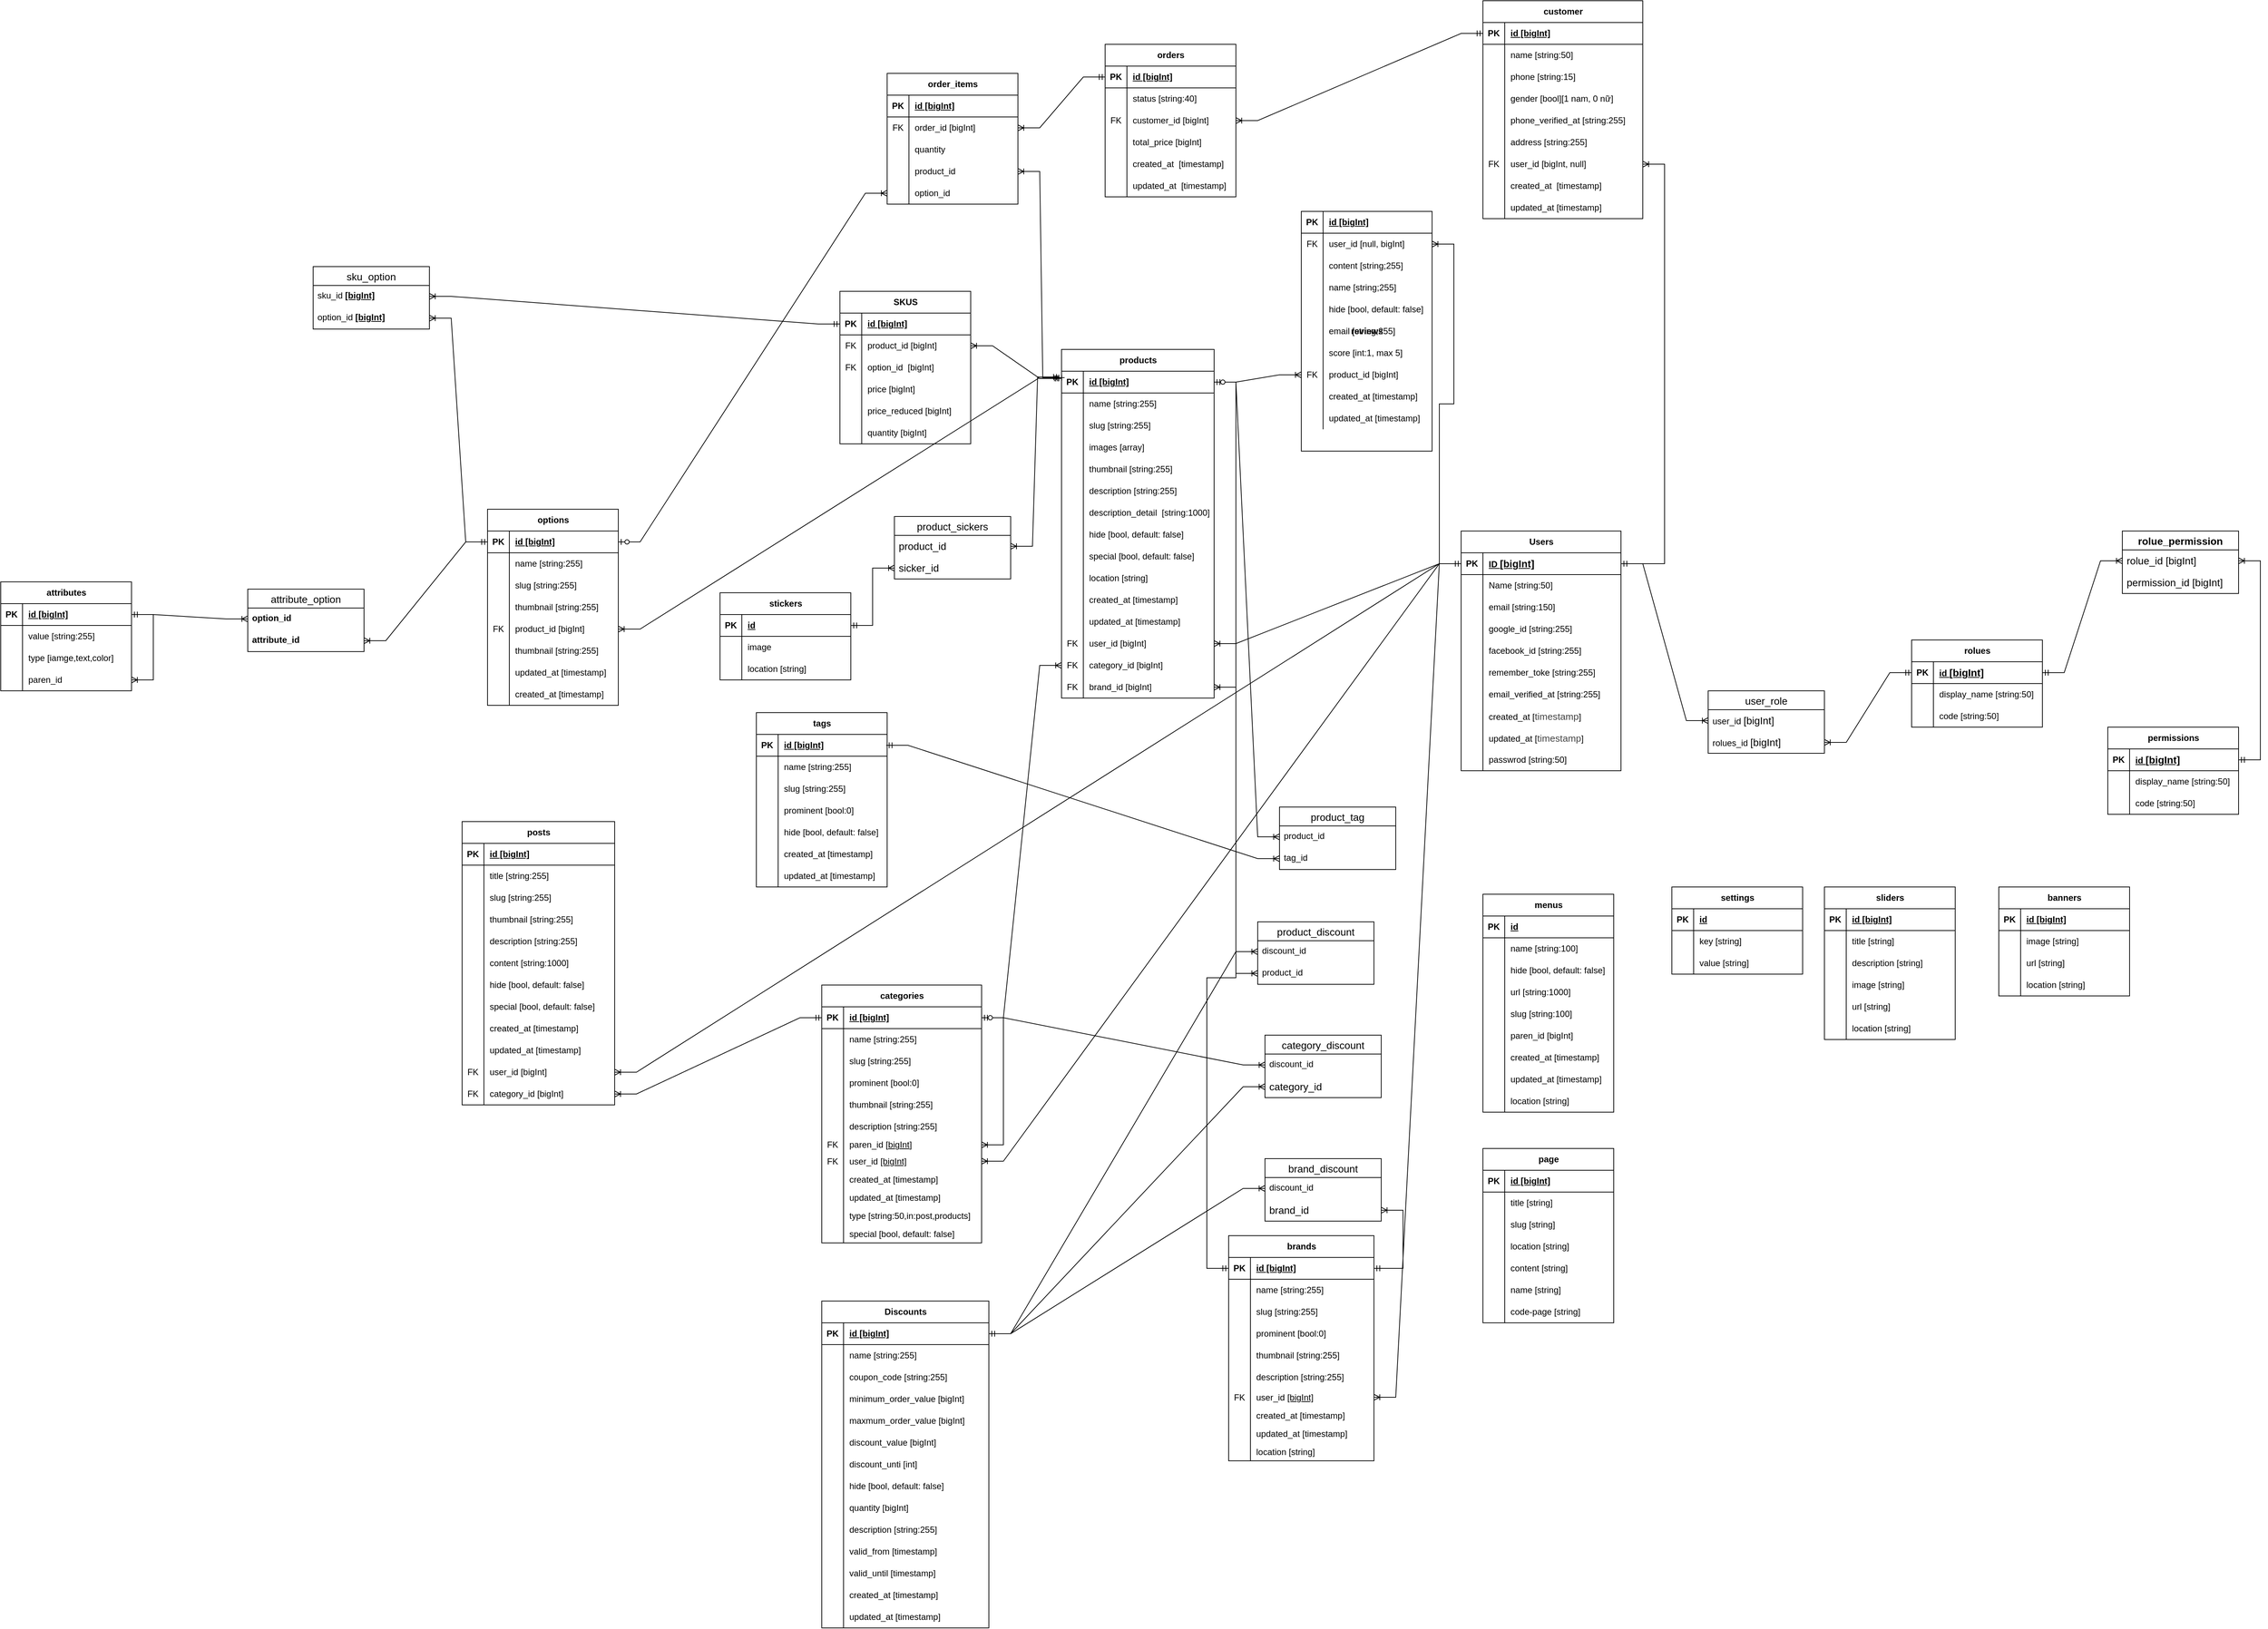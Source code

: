 <mxfile version="24.7.17" pages="2">
  <diagram name="ERD" id="sPKTCWyB7TIudmBx3HDe">
    <mxGraphModel dx="4940" dy="2387" grid="1" gridSize="10" guides="1" tooltips="1" connect="1" arrows="1" fold="1" page="1" pageScale="1" pageWidth="850" pageHeight="1100" math="0" shadow="0">
      <root>
        <mxCell id="0" />
        <mxCell id="1" parent="0" />
        <mxCell id="sDiTBxCpTwFRhDh0fGs3-5" value="Users" style="shape=table;startSize=30;container=1;collapsible=1;childLayout=tableLayout;fixedRows=1;rowLines=0;fontStyle=1;align=center;resizeLast=1;html=1;" parent="1" vertex="1">
          <mxGeometry x="250" y="150" width="220" height="330" as="geometry" />
        </mxCell>
        <mxCell id="sDiTBxCpTwFRhDh0fGs3-6" value="" style="shape=tableRow;horizontal=0;startSize=0;swimlaneHead=0;swimlaneBody=0;fillColor=none;collapsible=0;dropTarget=0;points=[[0,0.5],[1,0.5]];portConstraint=eastwest;top=0;left=0;right=0;bottom=1;" parent="sDiTBxCpTwFRhDh0fGs3-5" vertex="1">
          <mxGeometry y="30" width="220" height="30" as="geometry" />
        </mxCell>
        <mxCell id="sDiTBxCpTwFRhDh0fGs3-7" value="PK" style="shape=partialRectangle;connectable=0;fillColor=none;top=0;left=0;bottom=0;right=0;fontStyle=1;overflow=hidden;whiteSpace=wrap;html=1;" parent="sDiTBxCpTwFRhDh0fGs3-6" vertex="1">
          <mxGeometry width="30" height="30" as="geometry">
            <mxRectangle width="30" height="30" as="alternateBounds" />
          </mxGeometry>
        </mxCell>
        <mxCell id="sDiTBxCpTwFRhDh0fGs3-8" value="ID&amp;nbsp;&lt;span style=&quot;font-size: 14px; text-align: center; text-wrap: nowrap;&quot;&gt;[bigInt]&lt;/span&gt;" style="shape=partialRectangle;connectable=0;fillColor=none;top=0;left=0;bottom=0;right=0;align=left;spacingLeft=6;fontStyle=5;overflow=hidden;whiteSpace=wrap;html=1;" parent="sDiTBxCpTwFRhDh0fGs3-6" vertex="1">
          <mxGeometry x="30" width="190" height="30" as="geometry">
            <mxRectangle width="190" height="30" as="alternateBounds" />
          </mxGeometry>
        </mxCell>
        <mxCell id="sDiTBxCpTwFRhDh0fGs3-9" value="" style="shape=tableRow;horizontal=0;startSize=0;swimlaneHead=0;swimlaneBody=0;fillColor=none;collapsible=0;dropTarget=0;points=[[0,0.5],[1,0.5]];portConstraint=eastwest;top=0;left=0;right=0;bottom=0;" parent="sDiTBxCpTwFRhDh0fGs3-5" vertex="1">
          <mxGeometry y="60" width="220" height="30" as="geometry" />
        </mxCell>
        <mxCell id="sDiTBxCpTwFRhDh0fGs3-10" value="" style="shape=partialRectangle;connectable=0;fillColor=none;top=0;left=0;bottom=0;right=0;editable=1;overflow=hidden;whiteSpace=wrap;html=1;" parent="sDiTBxCpTwFRhDh0fGs3-9" vertex="1">
          <mxGeometry width="30" height="30" as="geometry">
            <mxRectangle width="30" height="30" as="alternateBounds" />
          </mxGeometry>
        </mxCell>
        <mxCell id="sDiTBxCpTwFRhDh0fGs3-11" value="Name [string:50]" style="shape=partialRectangle;connectable=0;fillColor=none;top=0;left=0;bottom=0;right=0;align=left;spacingLeft=6;overflow=hidden;whiteSpace=wrap;html=1;" parent="sDiTBxCpTwFRhDh0fGs3-9" vertex="1">
          <mxGeometry x="30" width="190" height="30" as="geometry">
            <mxRectangle width="190" height="30" as="alternateBounds" />
          </mxGeometry>
        </mxCell>
        <mxCell id="sDiTBxCpTwFRhDh0fGs3-12" value="" style="shape=tableRow;horizontal=0;startSize=0;swimlaneHead=0;swimlaneBody=0;fillColor=none;collapsible=0;dropTarget=0;points=[[0,0.5],[1,0.5]];portConstraint=eastwest;top=0;left=0;right=0;bottom=0;" parent="sDiTBxCpTwFRhDh0fGs3-5" vertex="1">
          <mxGeometry y="90" width="220" height="30" as="geometry" />
        </mxCell>
        <mxCell id="sDiTBxCpTwFRhDh0fGs3-13" value="" style="shape=partialRectangle;connectable=0;fillColor=none;top=0;left=0;bottom=0;right=0;editable=1;overflow=hidden;whiteSpace=wrap;html=1;" parent="sDiTBxCpTwFRhDh0fGs3-12" vertex="1">
          <mxGeometry width="30" height="30" as="geometry">
            <mxRectangle width="30" height="30" as="alternateBounds" />
          </mxGeometry>
        </mxCell>
        <mxCell id="sDiTBxCpTwFRhDh0fGs3-14" value="email [string:150]" style="shape=partialRectangle;connectable=0;fillColor=none;top=0;left=0;bottom=0;right=0;align=left;spacingLeft=6;overflow=hidden;whiteSpace=wrap;html=1;" parent="sDiTBxCpTwFRhDh0fGs3-12" vertex="1">
          <mxGeometry x="30" width="190" height="30" as="geometry">
            <mxRectangle width="190" height="30" as="alternateBounds" />
          </mxGeometry>
        </mxCell>
        <mxCell id="sDiTBxCpTwFRhDh0fGs3-15" value="" style="shape=tableRow;horizontal=0;startSize=0;swimlaneHead=0;swimlaneBody=0;fillColor=none;collapsible=0;dropTarget=0;points=[[0,0.5],[1,0.5]];portConstraint=eastwest;top=0;left=0;right=0;bottom=0;" parent="sDiTBxCpTwFRhDh0fGs3-5" vertex="1">
          <mxGeometry y="120" width="220" height="30" as="geometry" />
        </mxCell>
        <mxCell id="sDiTBxCpTwFRhDh0fGs3-16" value="" style="shape=partialRectangle;connectable=0;fillColor=none;top=0;left=0;bottom=0;right=0;editable=1;overflow=hidden;whiteSpace=wrap;html=1;" parent="sDiTBxCpTwFRhDh0fGs3-15" vertex="1">
          <mxGeometry width="30" height="30" as="geometry">
            <mxRectangle width="30" height="30" as="alternateBounds" />
          </mxGeometry>
        </mxCell>
        <mxCell id="sDiTBxCpTwFRhDh0fGs3-17" value="google_id [string:255]" style="shape=partialRectangle;connectable=0;fillColor=none;top=0;left=0;bottom=0;right=0;align=left;spacingLeft=6;overflow=hidden;whiteSpace=wrap;html=1;" parent="sDiTBxCpTwFRhDh0fGs3-15" vertex="1">
          <mxGeometry x="30" width="190" height="30" as="geometry">
            <mxRectangle width="190" height="30" as="alternateBounds" />
          </mxGeometry>
        </mxCell>
        <mxCell id="sDiTBxCpTwFRhDh0fGs3-30" value="" style="shape=tableRow;horizontal=0;startSize=0;swimlaneHead=0;swimlaneBody=0;fillColor=none;collapsible=0;dropTarget=0;points=[[0,0.5],[1,0.5]];portConstraint=eastwest;top=0;left=0;right=0;bottom=0;" parent="sDiTBxCpTwFRhDh0fGs3-5" vertex="1">
          <mxGeometry y="150" width="220" height="30" as="geometry" />
        </mxCell>
        <mxCell id="sDiTBxCpTwFRhDh0fGs3-31" value="" style="shape=partialRectangle;connectable=0;fillColor=none;top=0;left=0;bottom=0;right=0;editable=1;overflow=hidden;whiteSpace=wrap;html=1;" parent="sDiTBxCpTwFRhDh0fGs3-30" vertex="1">
          <mxGeometry width="30" height="30" as="geometry">
            <mxRectangle width="30" height="30" as="alternateBounds" />
          </mxGeometry>
        </mxCell>
        <mxCell id="sDiTBxCpTwFRhDh0fGs3-32" value="facebook_id [string:255]" style="shape=partialRectangle;connectable=0;fillColor=none;top=0;left=0;bottom=0;right=0;align=left;spacingLeft=6;overflow=hidden;whiteSpace=wrap;html=1;" parent="sDiTBxCpTwFRhDh0fGs3-30" vertex="1">
          <mxGeometry x="30" width="190" height="30" as="geometry">
            <mxRectangle width="190" height="30" as="alternateBounds" />
          </mxGeometry>
        </mxCell>
        <mxCell id="sDiTBxCpTwFRhDh0fGs3-36" value="" style="shape=tableRow;horizontal=0;startSize=0;swimlaneHead=0;swimlaneBody=0;fillColor=none;collapsible=0;dropTarget=0;points=[[0,0.5],[1,0.5]];portConstraint=eastwest;top=0;left=0;right=0;bottom=0;" parent="sDiTBxCpTwFRhDh0fGs3-5" vertex="1">
          <mxGeometry y="180" width="220" height="30" as="geometry" />
        </mxCell>
        <mxCell id="sDiTBxCpTwFRhDh0fGs3-37" value="" style="shape=partialRectangle;connectable=0;fillColor=none;top=0;left=0;bottom=0;right=0;editable=1;overflow=hidden;whiteSpace=wrap;html=1;" parent="sDiTBxCpTwFRhDh0fGs3-36" vertex="1">
          <mxGeometry width="30" height="30" as="geometry">
            <mxRectangle width="30" height="30" as="alternateBounds" />
          </mxGeometry>
        </mxCell>
        <mxCell id="sDiTBxCpTwFRhDh0fGs3-38" value="remember_toke [string:255]" style="shape=partialRectangle;connectable=0;fillColor=none;top=0;left=0;bottom=0;right=0;align=left;spacingLeft=6;overflow=hidden;whiteSpace=wrap;html=1;" parent="sDiTBxCpTwFRhDh0fGs3-36" vertex="1">
          <mxGeometry x="30" width="190" height="30" as="geometry">
            <mxRectangle width="190" height="30" as="alternateBounds" />
          </mxGeometry>
        </mxCell>
        <mxCell id="sDiTBxCpTwFRhDh0fGs3-39" value="" style="shape=tableRow;horizontal=0;startSize=0;swimlaneHead=0;swimlaneBody=0;fillColor=none;collapsible=0;dropTarget=0;points=[[0,0.5],[1,0.5]];portConstraint=eastwest;top=0;left=0;right=0;bottom=0;" parent="sDiTBxCpTwFRhDh0fGs3-5" vertex="1">
          <mxGeometry y="210" width="220" height="30" as="geometry" />
        </mxCell>
        <mxCell id="sDiTBxCpTwFRhDh0fGs3-40" value="" style="shape=partialRectangle;connectable=0;fillColor=none;top=0;left=0;bottom=0;right=0;editable=1;overflow=hidden;whiteSpace=wrap;html=1;" parent="sDiTBxCpTwFRhDh0fGs3-39" vertex="1">
          <mxGeometry width="30" height="30" as="geometry">
            <mxRectangle width="30" height="30" as="alternateBounds" />
          </mxGeometry>
        </mxCell>
        <mxCell id="sDiTBxCpTwFRhDh0fGs3-41" value="email_verified_at [string:255]" style="shape=partialRectangle;connectable=0;fillColor=none;top=0;left=0;bottom=0;right=0;align=left;spacingLeft=6;overflow=hidden;whiteSpace=wrap;html=1;" parent="sDiTBxCpTwFRhDh0fGs3-39" vertex="1">
          <mxGeometry x="30" width="190" height="30" as="geometry">
            <mxRectangle width="190" height="30" as="alternateBounds" />
          </mxGeometry>
        </mxCell>
        <mxCell id="sDiTBxCpTwFRhDh0fGs3-18" value="" style="shape=tableRow;horizontal=0;startSize=0;swimlaneHead=0;swimlaneBody=0;fillColor=none;collapsible=0;dropTarget=0;points=[[0,0.5],[1,0.5]];portConstraint=eastwest;top=0;left=0;right=0;bottom=0;" parent="sDiTBxCpTwFRhDh0fGs3-5" vertex="1">
          <mxGeometry y="240" width="220" height="30" as="geometry" />
        </mxCell>
        <mxCell id="sDiTBxCpTwFRhDh0fGs3-19" value="" style="shape=partialRectangle;connectable=0;fillColor=none;top=0;left=0;bottom=0;right=0;editable=1;overflow=hidden;whiteSpace=wrap;html=1;" parent="sDiTBxCpTwFRhDh0fGs3-18" vertex="1">
          <mxGeometry width="30" height="30" as="geometry">
            <mxRectangle width="30" height="30" as="alternateBounds" />
          </mxGeometry>
        </mxCell>
        <mxCell id="sDiTBxCpTwFRhDh0fGs3-20" value="created_at [&lt;span style=&quot;color: rgb(68, 68, 68); font-family: sans-serif; font-size: 13.12px; text-wrap: nowrap; background-color: rgb(255, 255, 255);&quot;&gt;timestamp&lt;/span&gt;]" style="shape=partialRectangle;connectable=0;fillColor=none;top=0;left=0;bottom=0;right=0;align=left;spacingLeft=6;overflow=hidden;whiteSpace=wrap;html=1;" parent="sDiTBxCpTwFRhDh0fGs3-18" vertex="1">
          <mxGeometry x="30" width="190" height="30" as="geometry">
            <mxRectangle width="190" height="30" as="alternateBounds" />
          </mxGeometry>
        </mxCell>
        <mxCell id="sDiTBxCpTwFRhDh0fGs3-24" value="" style="shape=tableRow;horizontal=0;startSize=0;swimlaneHead=0;swimlaneBody=0;fillColor=none;collapsible=0;dropTarget=0;points=[[0,0.5],[1,0.5]];portConstraint=eastwest;top=0;left=0;right=0;bottom=0;" parent="sDiTBxCpTwFRhDh0fGs3-5" vertex="1">
          <mxGeometry y="270" width="220" height="30" as="geometry" />
        </mxCell>
        <mxCell id="sDiTBxCpTwFRhDh0fGs3-25" value="" style="shape=partialRectangle;connectable=0;fillColor=none;top=0;left=0;bottom=0;right=0;editable=1;overflow=hidden;whiteSpace=wrap;html=1;" parent="sDiTBxCpTwFRhDh0fGs3-24" vertex="1">
          <mxGeometry width="30" height="30" as="geometry">
            <mxRectangle width="30" height="30" as="alternateBounds" />
          </mxGeometry>
        </mxCell>
        <mxCell id="sDiTBxCpTwFRhDh0fGs3-26" value="updated_at [&lt;span style=&quot;color: rgb(68, 68, 68); font-family: sans-serif; font-size: 13.12px; text-wrap: nowrap; background-color: rgb(255, 255, 255);&quot;&gt;timestamp&lt;/span&gt;]" style="shape=partialRectangle;connectable=0;fillColor=none;top=0;left=0;bottom=0;right=0;align=left;spacingLeft=6;overflow=hidden;whiteSpace=wrap;html=1;" parent="sDiTBxCpTwFRhDh0fGs3-24" vertex="1">
          <mxGeometry x="30" width="190" height="30" as="geometry">
            <mxRectangle width="190" height="30" as="alternateBounds" />
          </mxGeometry>
        </mxCell>
        <mxCell id="sDiTBxCpTwFRhDh0fGs3-21" value="" style="shape=tableRow;horizontal=0;startSize=0;swimlaneHead=0;swimlaneBody=0;fillColor=none;collapsible=0;dropTarget=0;points=[[0,0.5],[1,0.5]];portConstraint=eastwest;top=0;left=0;right=0;bottom=0;" parent="sDiTBxCpTwFRhDh0fGs3-5" vertex="1">
          <mxGeometry y="300" width="220" height="30" as="geometry" />
        </mxCell>
        <mxCell id="sDiTBxCpTwFRhDh0fGs3-22" value="" style="shape=partialRectangle;connectable=0;fillColor=none;top=0;left=0;bottom=0;right=0;editable=1;overflow=hidden;whiteSpace=wrap;html=1;" parent="sDiTBxCpTwFRhDh0fGs3-21" vertex="1">
          <mxGeometry width="30" height="30" as="geometry">
            <mxRectangle width="30" height="30" as="alternateBounds" />
          </mxGeometry>
        </mxCell>
        <mxCell id="sDiTBxCpTwFRhDh0fGs3-23" value="passwrod [string:50]" style="shape=partialRectangle;connectable=0;fillColor=none;top=0;left=0;bottom=0;right=0;align=left;spacingLeft=6;overflow=hidden;whiteSpace=wrap;html=1;" parent="sDiTBxCpTwFRhDh0fGs3-21" vertex="1">
          <mxGeometry x="30" width="190" height="30" as="geometry">
            <mxRectangle width="190" height="30" as="alternateBounds" />
          </mxGeometry>
        </mxCell>
        <mxCell id="sDiTBxCpTwFRhDh0fGs3-46" value="rolues" style="shape=table;startSize=30;container=1;collapsible=1;childLayout=tableLayout;fixedRows=1;rowLines=0;fontStyle=1;align=center;resizeLast=1;html=1;" parent="1" vertex="1">
          <mxGeometry x="870" y="300" width="180" height="120" as="geometry" />
        </mxCell>
        <mxCell id="sDiTBxCpTwFRhDh0fGs3-47" value="" style="shape=tableRow;horizontal=0;startSize=0;swimlaneHead=0;swimlaneBody=0;fillColor=none;collapsible=0;dropTarget=0;points=[[0,0.5],[1,0.5]];portConstraint=eastwest;top=0;left=0;right=0;bottom=1;" parent="sDiTBxCpTwFRhDh0fGs3-46" vertex="1">
          <mxGeometry y="30" width="180" height="30" as="geometry" />
        </mxCell>
        <mxCell id="sDiTBxCpTwFRhDh0fGs3-48" value="PK" style="shape=partialRectangle;connectable=0;fillColor=none;top=0;left=0;bottom=0;right=0;fontStyle=1;overflow=hidden;whiteSpace=wrap;html=1;" parent="sDiTBxCpTwFRhDh0fGs3-47" vertex="1">
          <mxGeometry width="30" height="30" as="geometry">
            <mxRectangle width="30" height="30" as="alternateBounds" />
          </mxGeometry>
        </mxCell>
        <mxCell id="sDiTBxCpTwFRhDh0fGs3-49" value="id&amp;nbsp;&lt;span style=&quot;font-size: 14px; text-align: center; text-wrap: nowrap;&quot;&gt;[bigInt]&lt;/span&gt;" style="shape=partialRectangle;connectable=0;fillColor=none;top=0;left=0;bottom=0;right=0;align=left;spacingLeft=6;fontStyle=5;overflow=hidden;whiteSpace=wrap;html=1;" parent="sDiTBxCpTwFRhDh0fGs3-47" vertex="1">
          <mxGeometry x="30" width="150" height="30" as="geometry">
            <mxRectangle width="150" height="30" as="alternateBounds" />
          </mxGeometry>
        </mxCell>
        <mxCell id="sDiTBxCpTwFRhDh0fGs3-50" value="" style="shape=tableRow;horizontal=0;startSize=0;swimlaneHead=0;swimlaneBody=0;fillColor=none;collapsible=0;dropTarget=0;points=[[0,0.5],[1,0.5]];portConstraint=eastwest;top=0;left=0;right=0;bottom=0;" parent="sDiTBxCpTwFRhDh0fGs3-46" vertex="1">
          <mxGeometry y="60" width="180" height="30" as="geometry" />
        </mxCell>
        <mxCell id="sDiTBxCpTwFRhDh0fGs3-51" value="" style="shape=partialRectangle;connectable=0;fillColor=none;top=0;left=0;bottom=0;right=0;editable=1;overflow=hidden;whiteSpace=wrap;html=1;" parent="sDiTBxCpTwFRhDh0fGs3-50" vertex="1">
          <mxGeometry width="30" height="30" as="geometry">
            <mxRectangle width="30" height="30" as="alternateBounds" />
          </mxGeometry>
        </mxCell>
        <mxCell id="sDiTBxCpTwFRhDh0fGs3-52" value="display_name [string:50]" style="shape=partialRectangle;connectable=0;fillColor=none;top=0;left=0;bottom=0;right=0;align=left;spacingLeft=6;overflow=hidden;whiteSpace=wrap;html=1;" parent="sDiTBxCpTwFRhDh0fGs3-50" vertex="1">
          <mxGeometry x="30" width="150" height="30" as="geometry">
            <mxRectangle width="150" height="30" as="alternateBounds" />
          </mxGeometry>
        </mxCell>
        <mxCell id="sDiTBxCpTwFRhDh0fGs3-53" value="" style="shape=tableRow;horizontal=0;startSize=0;swimlaneHead=0;swimlaneBody=0;fillColor=none;collapsible=0;dropTarget=0;points=[[0,0.5],[1,0.5]];portConstraint=eastwest;top=0;left=0;right=0;bottom=0;" parent="sDiTBxCpTwFRhDh0fGs3-46" vertex="1">
          <mxGeometry y="90" width="180" height="30" as="geometry" />
        </mxCell>
        <mxCell id="sDiTBxCpTwFRhDh0fGs3-54" value="" style="shape=partialRectangle;connectable=0;fillColor=none;top=0;left=0;bottom=0;right=0;editable=1;overflow=hidden;whiteSpace=wrap;html=1;" parent="sDiTBxCpTwFRhDh0fGs3-53" vertex="1">
          <mxGeometry width="30" height="30" as="geometry">
            <mxRectangle width="30" height="30" as="alternateBounds" />
          </mxGeometry>
        </mxCell>
        <mxCell id="sDiTBxCpTwFRhDh0fGs3-55" value="code [string:50]" style="shape=partialRectangle;connectable=0;fillColor=none;top=0;left=0;bottom=0;right=0;align=left;spacingLeft=6;overflow=hidden;whiteSpace=wrap;html=1;" parent="sDiTBxCpTwFRhDh0fGs3-53" vertex="1">
          <mxGeometry x="30" width="150" height="30" as="geometry">
            <mxRectangle width="150" height="30" as="alternateBounds" />
          </mxGeometry>
        </mxCell>
        <mxCell id="sDiTBxCpTwFRhDh0fGs3-72" value="user_role" style="swimlane;fontStyle=0;childLayout=stackLayout;horizontal=1;startSize=26;horizontalStack=0;resizeParent=1;resizeParentMax=0;resizeLast=0;collapsible=1;marginBottom=0;align=center;fontSize=14;" parent="1" vertex="1">
          <mxGeometry x="590" y="370" width="160" height="86" as="geometry" />
        </mxCell>
        <mxCell id="sDiTBxCpTwFRhDh0fGs3-73" value="user_id&amp;nbsp;&lt;span style=&quot;font-size: 14px; text-align: center; text-wrap: nowrap;&quot;&gt;[bigInt]&lt;/span&gt;" style="text;strokeColor=none;fillColor=none;spacingLeft=4;spacingRight=4;overflow=hidden;rotatable=0;points=[[0,0.5],[1,0.5]];portConstraint=eastwest;fontSize=12;whiteSpace=wrap;html=1;" parent="sDiTBxCpTwFRhDh0fGs3-72" vertex="1">
          <mxGeometry y="26" width="160" height="30" as="geometry" />
        </mxCell>
        <mxCell id="sDiTBxCpTwFRhDh0fGs3-74" value="&lt;span style=&quot;text-align: center; text-wrap: nowrap;&quot;&gt;rolues_id&amp;nbsp;&lt;/span&gt;&lt;span style=&quot;font-size: 14px; text-align: center; text-wrap: nowrap;&quot;&gt;[bigInt]&lt;/span&gt;" style="text;strokeColor=none;fillColor=none;spacingLeft=4;spacingRight=4;overflow=hidden;rotatable=0;points=[[0,0.5],[1,0.5]];portConstraint=eastwest;fontSize=12;whiteSpace=wrap;html=1;" parent="sDiTBxCpTwFRhDh0fGs3-72" vertex="1">
          <mxGeometry y="56" width="160" height="30" as="geometry" />
        </mxCell>
        <mxCell id="sDiTBxCpTwFRhDh0fGs3-77" value="" style="edgeStyle=entityRelationEdgeStyle;fontSize=12;html=1;endArrow=ERoneToMany;startArrow=ERmandOne;rounded=0;exitX=1;exitY=0.5;exitDx=0;exitDy=0;entryX=0;entryY=0.5;entryDx=0;entryDy=0;" parent="1" source="sDiTBxCpTwFRhDh0fGs3-6" target="sDiTBxCpTwFRhDh0fGs3-73" edge="1">
          <mxGeometry width="100" height="100" relative="1" as="geometry">
            <mxPoint x="540" y="480" as="sourcePoint" />
            <mxPoint x="640" y="380" as="targetPoint" />
          </mxGeometry>
        </mxCell>
        <mxCell id="sDiTBxCpTwFRhDh0fGs3-78" value="" style="edgeStyle=entityRelationEdgeStyle;fontSize=12;html=1;endArrow=ERoneToMany;startArrow=ERmandOne;rounded=0;entryX=1;entryY=0.5;entryDx=0;entryDy=0;" parent="1" source="sDiTBxCpTwFRhDh0fGs3-47" target="sDiTBxCpTwFRhDh0fGs3-74" edge="1">
          <mxGeometry width="100" height="100" relative="1" as="geometry">
            <mxPoint x="700" y="217" as="sourcePoint" />
            <mxPoint x="850" y="237" as="targetPoint" />
          </mxGeometry>
        </mxCell>
        <mxCell id="sDiTBxCpTwFRhDh0fGs3-80" value="permissions" style="shape=table;startSize=30;container=1;collapsible=1;childLayout=tableLayout;fixedRows=1;rowLines=0;fontStyle=1;align=center;resizeLast=1;html=1;" parent="1" vertex="1">
          <mxGeometry x="1140" y="420" width="180" height="120" as="geometry" />
        </mxCell>
        <mxCell id="sDiTBxCpTwFRhDh0fGs3-81" value="" style="shape=tableRow;horizontal=0;startSize=0;swimlaneHead=0;swimlaneBody=0;fillColor=none;collapsible=0;dropTarget=0;points=[[0,0.5],[1,0.5]];portConstraint=eastwest;top=0;left=0;right=0;bottom=1;" parent="sDiTBxCpTwFRhDh0fGs3-80" vertex="1">
          <mxGeometry y="30" width="180" height="30" as="geometry" />
        </mxCell>
        <mxCell id="sDiTBxCpTwFRhDh0fGs3-82" value="PK" style="shape=partialRectangle;connectable=0;fillColor=none;top=0;left=0;bottom=0;right=0;fontStyle=1;overflow=hidden;whiteSpace=wrap;html=1;" parent="sDiTBxCpTwFRhDh0fGs3-81" vertex="1">
          <mxGeometry width="30" height="30" as="geometry">
            <mxRectangle width="30" height="30" as="alternateBounds" />
          </mxGeometry>
        </mxCell>
        <mxCell id="sDiTBxCpTwFRhDh0fGs3-83" value="id&amp;nbsp;&lt;span style=&quot;font-size: 14px; text-align: center; text-wrap: nowrap;&quot;&gt;[bigInt]&lt;/span&gt;" style="shape=partialRectangle;connectable=0;fillColor=none;top=0;left=0;bottom=0;right=0;align=left;spacingLeft=6;fontStyle=5;overflow=hidden;whiteSpace=wrap;html=1;" parent="sDiTBxCpTwFRhDh0fGs3-81" vertex="1">
          <mxGeometry x="30" width="150" height="30" as="geometry">
            <mxRectangle width="150" height="30" as="alternateBounds" />
          </mxGeometry>
        </mxCell>
        <mxCell id="sDiTBxCpTwFRhDh0fGs3-84" value="" style="shape=tableRow;horizontal=0;startSize=0;swimlaneHead=0;swimlaneBody=0;fillColor=none;collapsible=0;dropTarget=0;points=[[0,0.5],[1,0.5]];portConstraint=eastwest;top=0;left=0;right=0;bottom=0;" parent="sDiTBxCpTwFRhDh0fGs3-80" vertex="1">
          <mxGeometry y="60" width="180" height="30" as="geometry" />
        </mxCell>
        <mxCell id="sDiTBxCpTwFRhDh0fGs3-85" value="" style="shape=partialRectangle;connectable=0;fillColor=none;top=0;left=0;bottom=0;right=0;editable=1;overflow=hidden;whiteSpace=wrap;html=1;" parent="sDiTBxCpTwFRhDh0fGs3-84" vertex="1">
          <mxGeometry width="30" height="30" as="geometry">
            <mxRectangle width="30" height="30" as="alternateBounds" />
          </mxGeometry>
        </mxCell>
        <mxCell id="sDiTBxCpTwFRhDh0fGs3-86" value="display_name [string:50]" style="shape=partialRectangle;connectable=0;fillColor=none;top=0;left=0;bottom=0;right=0;align=left;spacingLeft=6;overflow=hidden;whiteSpace=wrap;html=1;" parent="sDiTBxCpTwFRhDh0fGs3-84" vertex="1">
          <mxGeometry x="30" width="150" height="30" as="geometry">
            <mxRectangle width="150" height="30" as="alternateBounds" />
          </mxGeometry>
        </mxCell>
        <mxCell id="sDiTBxCpTwFRhDh0fGs3-87" value="" style="shape=tableRow;horizontal=0;startSize=0;swimlaneHead=0;swimlaneBody=0;fillColor=none;collapsible=0;dropTarget=0;points=[[0,0.5],[1,0.5]];portConstraint=eastwest;top=0;left=0;right=0;bottom=0;" parent="sDiTBxCpTwFRhDh0fGs3-80" vertex="1">
          <mxGeometry y="90" width="180" height="30" as="geometry" />
        </mxCell>
        <mxCell id="sDiTBxCpTwFRhDh0fGs3-88" value="" style="shape=partialRectangle;connectable=0;fillColor=none;top=0;left=0;bottom=0;right=0;editable=1;overflow=hidden;whiteSpace=wrap;html=1;" parent="sDiTBxCpTwFRhDh0fGs3-87" vertex="1">
          <mxGeometry width="30" height="30" as="geometry">
            <mxRectangle width="30" height="30" as="alternateBounds" />
          </mxGeometry>
        </mxCell>
        <mxCell id="sDiTBxCpTwFRhDh0fGs3-89" value="code [string:50]" style="shape=partialRectangle;connectable=0;fillColor=none;top=0;left=0;bottom=0;right=0;align=left;spacingLeft=6;overflow=hidden;whiteSpace=wrap;html=1;" parent="sDiTBxCpTwFRhDh0fGs3-87" vertex="1">
          <mxGeometry x="30" width="150" height="30" as="geometry">
            <mxRectangle width="150" height="30" as="alternateBounds" />
          </mxGeometry>
        </mxCell>
        <mxCell id="sDiTBxCpTwFRhDh0fGs3-93" value="rolue_permission" style="swimlane;fontStyle=1;childLayout=stackLayout;horizontal=1;startSize=26;horizontalStack=0;resizeParent=1;resizeParentMax=0;resizeLast=0;collapsible=1;marginBottom=0;align=center;fontSize=14;" parent="1" vertex="1">
          <mxGeometry x="1160" y="150" width="160" height="86" as="geometry" />
        </mxCell>
        <mxCell id="sDiTBxCpTwFRhDh0fGs3-94" value="&lt;span style=&quot;font-size: 14px; text-align: center; text-wrap: nowrap;&quot;&gt;rolue_id [bigInt]&lt;/span&gt;" style="text;strokeColor=none;fillColor=none;spacingLeft=4;spacingRight=4;overflow=hidden;rotatable=0;points=[[0,0.5],[1,0.5]];portConstraint=eastwest;fontSize=12;whiteSpace=wrap;html=1;" parent="sDiTBxCpTwFRhDh0fGs3-93" vertex="1">
          <mxGeometry y="26" width="160" height="30" as="geometry" />
        </mxCell>
        <mxCell id="sDiTBxCpTwFRhDh0fGs3-95" value="&lt;span style=&quot;font-size: 14px; text-align: center; text-wrap: nowrap;&quot;&gt;permission_id&amp;nbsp;&lt;/span&gt;&lt;span style=&quot;font-size: 14px; text-align: center; text-wrap: nowrap;&quot;&gt;[bigInt]&lt;/span&gt;" style="text;strokeColor=none;fillColor=none;spacingLeft=4;spacingRight=4;overflow=hidden;rotatable=0;points=[[0,0.5],[1,0.5]];portConstraint=eastwest;fontSize=12;whiteSpace=wrap;html=1;" parent="sDiTBxCpTwFRhDh0fGs3-93" vertex="1">
          <mxGeometry y="56" width="160" height="30" as="geometry" />
        </mxCell>
        <mxCell id="sDiTBxCpTwFRhDh0fGs3-96" value="" style="edgeStyle=entityRelationEdgeStyle;fontSize=12;html=1;endArrow=ERoneToMany;startArrow=ERmandOne;rounded=0;exitX=1;exitY=0.5;exitDx=0;exitDy=0;entryX=0;entryY=0.5;entryDx=0;entryDy=0;" parent="1" source="sDiTBxCpTwFRhDh0fGs3-47" target="sDiTBxCpTwFRhDh0fGs3-94" edge="1">
          <mxGeometry width="100" height="100" relative="1" as="geometry">
            <mxPoint x="760" y="480" as="sourcePoint" />
            <mxPoint x="860" y="380" as="targetPoint" />
            <Array as="points">
              <mxPoint x="1000" y="260" />
              <mxPoint x="1020" y="260" />
              <mxPoint x="1040" y="308" />
            </Array>
          </mxGeometry>
        </mxCell>
        <mxCell id="sDiTBxCpTwFRhDh0fGs3-97" value="" style="edgeStyle=entityRelationEdgeStyle;fontSize=12;html=1;endArrow=ERoneToMany;startArrow=ERmandOne;rounded=0;exitX=1;exitY=0.5;exitDx=0;exitDy=0;entryX=1;entryY=0.5;entryDx=0;entryDy=0;" parent="1" source="sDiTBxCpTwFRhDh0fGs3-81" target="sDiTBxCpTwFRhDh0fGs3-94" edge="1">
          <mxGeometry width="100" height="100" relative="1" as="geometry">
            <mxPoint x="1000" y="215" as="sourcePoint" />
            <mxPoint x="1410" y="320" as="targetPoint" />
            <Array as="points">
              <mxPoint x="1010" y="270" />
              <mxPoint x="1030" y="270" />
              <mxPoint x="1050" y="318" />
            </Array>
          </mxGeometry>
        </mxCell>
        <mxCell id="sDiTBxCpTwFRhDh0fGs3-98" value="products" style="shape=table;startSize=30;container=1;collapsible=1;childLayout=tableLayout;fixedRows=1;rowLines=0;fontStyle=1;align=center;resizeLast=1;html=1;" parent="1" vertex="1">
          <mxGeometry x="-300" y="-100" width="210" height="480" as="geometry" />
        </mxCell>
        <mxCell id="sDiTBxCpTwFRhDh0fGs3-99" value="" style="shape=tableRow;horizontal=0;startSize=0;swimlaneHead=0;swimlaneBody=0;fillColor=none;collapsible=0;dropTarget=0;points=[[0,0.5],[1,0.5]];portConstraint=eastwest;top=0;left=0;right=0;bottom=1;" parent="sDiTBxCpTwFRhDh0fGs3-98" vertex="1">
          <mxGeometry y="30" width="210" height="30" as="geometry" />
        </mxCell>
        <mxCell id="sDiTBxCpTwFRhDh0fGs3-100" value="PK" style="shape=partialRectangle;connectable=0;fillColor=none;top=0;left=0;bottom=0;right=0;fontStyle=1;overflow=hidden;whiteSpace=wrap;html=1;" parent="sDiTBxCpTwFRhDh0fGs3-99" vertex="1">
          <mxGeometry width="30" height="30" as="geometry">
            <mxRectangle width="30" height="30" as="alternateBounds" />
          </mxGeometry>
        </mxCell>
        <mxCell id="sDiTBxCpTwFRhDh0fGs3-101" value="id [bigInt]" style="shape=partialRectangle;connectable=0;fillColor=none;top=0;left=0;bottom=0;right=0;align=left;spacingLeft=6;fontStyle=5;overflow=hidden;whiteSpace=wrap;html=1;" parent="sDiTBxCpTwFRhDh0fGs3-99" vertex="1">
          <mxGeometry x="30" width="180" height="30" as="geometry">
            <mxRectangle width="180" height="30" as="alternateBounds" />
          </mxGeometry>
        </mxCell>
        <mxCell id="sDiTBxCpTwFRhDh0fGs3-102" value="" style="shape=tableRow;horizontal=0;startSize=0;swimlaneHead=0;swimlaneBody=0;fillColor=none;collapsible=0;dropTarget=0;points=[[0,0.5],[1,0.5]];portConstraint=eastwest;top=0;left=0;right=0;bottom=0;" parent="sDiTBxCpTwFRhDh0fGs3-98" vertex="1">
          <mxGeometry y="60" width="210" height="30" as="geometry" />
        </mxCell>
        <mxCell id="sDiTBxCpTwFRhDh0fGs3-103" value="" style="shape=partialRectangle;connectable=0;fillColor=none;top=0;left=0;bottom=0;right=0;editable=1;overflow=hidden;whiteSpace=wrap;html=1;" parent="sDiTBxCpTwFRhDh0fGs3-102" vertex="1">
          <mxGeometry width="30" height="30" as="geometry">
            <mxRectangle width="30" height="30" as="alternateBounds" />
          </mxGeometry>
        </mxCell>
        <mxCell id="sDiTBxCpTwFRhDh0fGs3-104" value="name [string:255]" style="shape=partialRectangle;connectable=0;fillColor=none;top=0;left=0;bottom=0;right=0;align=left;spacingLeft=6;overflow=hidden;whiteSpace=wrap;html=1;" parent="sDiTBxCpTwFRhDh0fGs3-102" vertex="1">
          <mxGeometry x="30" width="180" height="30" as="geometry">
            <mxRectangle width="180" height="30" as="alternateBounds" />
          </mxGeometry>
        </mxCell>
        <mxCell id="sDiTBxCpTwFRhDh0fGs3-105" value="" style="shape=tableRow;horizontal=0;startSize=0;swimlaneHead=0;swimlaneBody=0;fillColor=none;collapsible=0;dropTarget=0;points=[[0,0.5],[1,0.5]];portConstraint=eastwest;top=0;left=0;right=0;bottom=0;" parent="sDiTBxCpTwFRhDh0fGs3-98" vertex="1">
          <mxGeometry y="90" width="210" height="30" as="geometry" />
        </mxCell>
        <mxCell id="sDiTBxCpTwFRhDh0fGs3-106" value="" style="shape=partialRectangle;connectable=0;fillColor=none;top=0;left=0;bottom=0;right=0;editable=1;overflow=hidden;whiteSpace=wrap;html=1;" parent="sDiTBxCpTwFRhDh0fGs3-105" vertex="1">
          <mxGeometry width="30" height="30" as="geometry">
            <mxRectangle width="30" height="30" as="alternateBounds" />
          </mxGeometry>
        </mxCell>
        <mxCell id="sDiTBxCpTwFRhDh0fGs3-107" value="slug [string:255]" style="shape=partialRectangle;connectable=0;fillColor=none;top=0;left=0;bottom=0;right=0;align=left;spacingLeft=6;overflow=hidden;whiteSpace=wrap;html=1;" parent="sDiTBxCpTwFRhDh0fGs3-105" vertex="1">
          <mxGeometry x="30" width="180" height="30" as="geometry">
            <mxRectangle width="180" height="30" as="alternateBounds" />
          </mxGeometry>
        </mxCell>
        <mxCell id="t62gxOGa6BPhFvuD8nCX-41" value="" style="shape=tableRow;horizontal=0;startSize=0;swimlaneHead=0;swimlaneBody=0;fillColor=none;collapsible=0;dropTarget=0;points=[[0,0.5],[1,0.5]];portConstraint=eastwest;top=0;left=0;right=0;bottom=0;" parent="sDiTBxCpTwFRhDh0fGs3-98" vertex="1">
          <mxGeometry y="120" width="210" height="30" as="geometry" />
        </mxCell>
        <mxCell id="t62gxOGa6BPhFvuD8nCX-42" value="" style="shape=partialRectangle;connectable=0;fillColor=none;top=0;left=0;bottom=0;right=0;editable=1;overflow=hidden;whiteSpace=wrap;html=1;" parent="t62gxOGa6BPhFvuD8nCX-41" vertex="1">
          <mxGeometry width="30" height="30" as="geometry">
            <mxRectangle width="30" height="30" as="alternateBounds" />
          </mxGeometry>
        </mxCell>
        <mxCell id="t62gxOGa6BPhFvuD8nCX-43" value="images [array]" style="shape=partialRectangle;connectable=0;fillColor=none;top=0;left=0;bottom=0;right=0;align=left;spacingLeft=6;overflow=hidden;whiteSpace=wrap;html=1;" parent="t62gxOGa6BPhFvuD8nCX-41" vertex="1">
          <mxGeometry x="30" width="180" height="30" as="geometry">
            <mxRectangle width="180" height="30" as="alternateBounds" />
          </mxGeometry>
        </mxCell>
        <mxCell id="sDiTBxCpTwFRhDh0fGs3-108" value="" style="shape=tableRow;horizontal=0;startSize=0;swimlaneHead=0;swimlaneBody=0;fillColor=none;collapsible=0;dropTarget=0;points=[[0,0.5],[1,0.5]];portConstraint=eastwest;top=0;left=0;right=0;bottom=0;" parent="sDiTBxCpTwFRhDh0fGs3-98" vertex="1">
          <mxGeometry y="150" width="210" height="30" as="geometry" />
        </mxCell>
        <mxCell id="sDiTBxCpTwFRhDh0fGs3-109" value="" style="shape=partialRectangle;connectable=0;fillColor=none;top=0;left=0;bottom=0;right=0;editable=1;overflow=hidden;whiteSpace=wrap;html=1;" parent="sDiTBxCpTwFRhDh0fGs3-108" vertex="1">
          <mxGeometry width="30" height="30" as="geometry">
            <mxRectangle width="30" height="30" as="alternateBounds" />
          </mxGeometry>
        </mxCell>
        <mxCell id="sDiTBxCpTwFRhDh0fGs3-110" value="thumbnail [string:255]" style="shape=partialRectangle;connectable=0;fillColor=none;top=0;left=0;bottom=0;right=0;align=left;spacingLeft=6;overflow=hidden;whiteSpace=wrap;html=1;" parent="sDiTBxCpTwFRhDh0fGs3-108" vertex="1">
          <mxGeometry x="30" width="180" height="30" as="geometry">
            <mxRectangle width="180" height="30" as="alternateBounds" />
          </mxGeometry>
        </mxCell>
        <mxCell id="sDiTBxCpTwFRhDh0fGs3-120" value="" style="shape=tableRow;horizontal=0;startSize=0;swimlaneHead=0;swimlaneBody=0;fillColor=none;collapsible=0;dropTarget=0;points=[[0,0.5],[1,0.5]];portConstraint=eastwest;top=0;left=0;right=0;bottom=0;" parent="sDiTBxCpTwFRhDh0fGs3-98" vertex="1">
          <mxGeometry y="180" width="210" height="30" as="geometry" />
        </mxCell>
        <mxCell id="sDiTBxCpTwFRhDh0fGs3-121" value="" style="shape=partialRectangle;connectable=0;fillColor=none;top=0;left=0;bottom=0;right=0;editable=1;overflow=hidden;whiteSpace=wrap;html=1;" parent="sDiTBxCpTwFRhDh0fGs3-120" vertex="1">
          <mxGeometry width="30" height="30" as="geometry">
            <mxRectangle width="30" height="30" as="alternateBounds" />
          </mxGeometry>
        </mxCell>
        <mxCell id="sDiTBxCpTwFRhDh0fGs3-122" value="description [string:255]" style="shape=partialRectangle;connectable=0;fillColor=none;top=0;left=0;bottom=0;right=0;align=left;spacingLeft=6;overflow=hidden;whiteSpace=wrap;html=1;" parent="sDiTBxCpTwFRhDh0fGs3-120" vertex="1">
          <mxGeometry x="30" width="180" height="30" as="geometry">
            <mxRectangle width="180" height="30" as="alternateBounds" />
          </mxGeometry>
        </mxCell>
        <mxCell id="t62gxOGa6BPhFvuD8nCX-50" value="" style="shape=tableRow;horizontal=0;startSize=0;swimlaneHead=0;swimlaneBody=0;fillColor=none;collapsible=0;dropTarget=0;points=[[0,0.5],[1,0.5]];portConstraint=eastwest;top=0;left=0;right=0;bottom=0;" parent="sDiTBxCpTwFRhDh0fGs3-98" vertex="1">
          <mxGeometry y="210" width="210" height="30" as="geometry" />
        </mxCell>
        <mxCell id="t62gxOGa6BPhFvuD8nCX-51" value="" style="shape=partialRectangle;connectable=0;fillColor=none;top=0;left=0;bottom=0;right=0;editable=1;overflow=hidden;whiteSpace=wrap;html=1;" parent="t62gxOGa6BPhFvuD8nCX-50" vertex="1">
          <mxGeometry width="30" height="30" as="geometry">
            <mxRectangle width="30" height="30" as="alternateBounds" />
          </mxGeometry>
        </mxCell>
        <mxCell id="t62gxOGa6BPhFvuD8nCX-52" value="description_detail&amp;nbsp; [string:1000]" style="shape=partialRectangle;connectable=0;fillColor=none;top=0;left=0;bottom=0;right=0;align=left;spacingLeft=6;overflow=hidden;whiteSpace=wrap;html=1;" parent="t62gxOGa6BPhFvuD8nCX-50" vertex="1">
          <mxGeometry x="30" width="180" height="30" as="geometry">
            <mxRectangle width="180" height="30" as="alternateBounds" />
          </mxGeometry>
        </mxCell>
        <mxCell id="sDiTBxCpTwFRhDh0fGs3-135" value="" style="shape=tableRow;horizontal=0;startSize=0;swimlaneHead=0;swimlaneBody=0;fillColor=none;collapsible=0;dropTarget=0;points=[[0,0.5],[1,0.5]];portConstraint=eastwest;top=0;left=0;right=0;bottom=0;" parent="sDiTBxCpTwFRhDh0fGs3-98" vertex="1">
          <mxGeometry y="240" width="210" height="30" as="geometry" />
        </mxCell>
        <mxCell id="sDiTBxCpTwFRhDh0fGs3-136" value="" style="shape=partialRectangle;connectable=0;fillColor=none;top=0;left=0;bottom=0;right=0;editable=1;overflow=hidden;whiteSpace=wrap;html=1;" parent="sDiTBxCpTwFRhDh0fGs3-135" vertex="1">
          <mxGeometry width="30" height="30" as="geometry">
            <mxRectangle width="30" height="30" as="alternateBounds" />
          </mxGeometry>
        </mxCell>
        <mxCell id="sDiTBxCpTwFRhDh0fGs3-137" value="hide [bool, default: false]" style="shape=partialRectangle;connectable=0;fillColor=none;top=0;left=0;bottom=0;right=0;align=left;spacingLeft=6;overflow=hidden;whiteSpace=wrap;html=1;" parent="sDiTBxCpTwFRhDh0fGs3-135" vertex="1">
          <mxGeometry x="30" width="180" height="30" as="geometry">
            <mxRectangle width="180" height="30" as="alternateBounds" />
          </mxGeometry>
        </mxCell>
        <mxCell id="sDiTBxCpTwFRhDh0fGs3-138" value="" style="shape=tableRow;horizontal=0;startSize=0;swimlaneHead=0;swimlaneBody=0;fillColor=none;collapsible=0;dropTarget=0;points=[[0,0.5],[1,0.5]];portConstraint=eastwest;top=0;left=0;right=0;bottom=0;" parent="sDiTBxCpTwFRhDh0fGs3-98" vertex="1">
          <mxGeometry y="270" width="210" height="30" as="geometry" />
        </mxCell>
        <mxCell id="sDiTBxCpTwFRhDh0fGs3-139" value="" style="shape=partialRectangle;connectable=0;fillColor=none;top=0;left=0;bottom=0;right=0;editable=1;overflow=hidden;whiteSpace=wrap;html=1;" parent="sDiTBxCpTwFRhDh0fGs3-138" vertex="1">
          <mxGeometry width="30" height="30" as="geometry">
            <mxRectangle width="30" height="30" as="alternateBounds" />
          </mxGeometry>
        </mxCell>
        <mxCell id="sDiTBxCpTwFRhDh0fGs3-140" value="special [bool, default: false]" style="shape=partialRectangle;connectable=0;fillColor=none;top=0;left=0;bottom=0;right=0;align=left;spacingLeft=6;overflow=hidden;whiteSpace=wrap;html=1;" parent="sDiTBxCpTwFRhDh0fGs3-138" vertex="1">
          <mxGeometry x="30" width="180" height="30" as="geometry">
            <mxRectangle width="180" height="30" as="alternateBounds" />
          </mxGeometry>
        </mxCell>
        <mxCell id="tyNPrwBVs8UR_5D2a1_--228" value="" style="shape=tableRow;horizontal=0;startSize=0;swimlaneHead=0;swimlaneBody=0;fillColor=none;collapsible=0;dropTarget=0;points=[[0,0.5],[1,0.5]];portConstraint=eastwest;top=0;left=0;right=0;bottom=0;" vertex="1" parent="sDiTBxCpTwFRhDh0fGs3-98">
          <mxGeometry y="300" width="210" height="30" as="geometry" />
        </mxCell>
        <mxCell id="tyNPrwBVs8UR_5D2a1_--229" value="" style="shape=partialRectangle;connectable=0;fillColor=none;top=0;left=0;bottom=0;right=0;editable=1;overflow=hidden;whiteSpace=wrap;html=1;" vertex="1" parent="tyNPrwBVs8UR_5D2a1_--228">
          <mxGeometry width="30" height="30" as="geometry">
            <mxRectangle width="30" height="30" as="alternateBounds" />
          </mxGeometry>
        </mxCell>
        <mxCell id="tyNPrwBVs8UR_5D2a1_--230" value="location [string]" style="shape=partialRectangle;connectable=0;fillColor=none;top=0;left=0;bottom=0;right=0;align=left;spacingLeft=6;overflow=hidden;whiteSpace=wrap;html=1;" vertex="1" parent="tyNPrwBVs8UR_5D2a1_--228">
          <mxGeometry x="30" width="180" height="30" as="geometry">
            <mxRectangle width="180" height="30" as="alternateBounds" />
          </mxGeometry>
        </mxCell>
        <mxCell id="sDiTBxCpTwFRhDh0fGs3-123" value="" style="shape=tableRow;horizontal=0;startSize=0;swimlaneHead=0;swimlaneBody=0;fillColor=none;collapsible=0;dropTarget=0;points=[[0,0.5],[1,0.5]];portConstraint=eastwest;top=0;left=0;right=0;bottom=0;" parent="sDiTBxCpTwFRhDh0fGs3-98" vertex="1">
          <mxGeometry y="330" width="210" height="30" as="geometry" />
        </mxCell>
        <mxCell id="sDiTBxCpTwFRhDh0fGs3-124" value="" style="shape=partialRectangle;connectable=0;fillColor=none;top=0;left=0;bottom=0;right=0;editable=1;overflow=hidden;whiteSpace=wrap;html=1;" parent="sDiTBxCpTwFRhDh0fGs3-123" vertex="1">
          <mxGeometry width="30" height="30" as="geometry">
            <mxRectangle width="30" height="30" as="alternateBounds" />
          </mxGeometry>
        </mxCell>
        <mxCell id="sDiTBxCpTwFRhDh0fGs3-125" value="created_at [timestamp]" style="shape=partialRectangle;connectable=0;fillColor=none;top=0;left=0;bottom=0;right=0;align=left;spacingLeft=6;overflow=hidden;whiteSpace=wrap;html=1;" parent="sDiTBxCpTwFRhDh0fGs3-123" vertex="1">
          <mxGeometry x="30" width="180" height="30" as="geometry">
            <mxRectangle width="180" height="30" as="alternateBounds" />
          </mxGeometry>
        </mxCell>
        <mxCell id="sDiTBxCpTwFRhDh0fGs3-126" value="" style="shape=tableRow;horizontal=0;startSize=0;swimlaneHead=0;swimlaneBody=0;fillColor=none;collapsible=0;dropTarget=0;points=[[0,0.5],[1,0.5]];portConstraint=eastwest;top=0;left=0;right=0;bottom=0;" parent="sDiTBxCpTwFRhDh0fGs3-98" vertex="1">
          <mxGeometry y="360" width="210" height="30" as="geometry" />
        </mxCell>
        <mxCell id="sDiTBxCpTwFRhDh0fGs3-127" value="" style="shape=partialRectangle;connectable=0;fillColor=none;top=0;left=0;bottom=0;right=0;editable=1;overflow=hidden;whiteSpace=wrap;html=1;" parent="sDiTBxCpTwFRhDh0fGs3-126" vertex="1">
          <mxGeometry width="30" height="30" as="geometry">
            <mxRectangle width="30" height="30" as="alternateBounds" />
          </mxGeometry>
        </mxCell>
        <mxCell id="sDiTBxCpTwFRhDh0fGs3-128" value="updated_at [timestamp]" style="shape=partialRectangle;connectable=0;fillColor=none;top=0;left=0;bottom=0;right=0;align=left;spacingLeft=6;overflow=hidden;whiteSpace=wrap;html=1;" parent="sDiTBxCpTwFRhDh0fGs3-126" vertex="1">
          <mxGeometry x="30" width="180" height="30" as="geometry">
            <mxRectangle width="180" height="30" as="alternateBounds" />
          </mxGeometry>
        </mxCell>
        <mxCell id="sDiTBxCpTwFRhDh0fGs3-111" value="" style="shape=tableRow;horizontal=0;startSize=0;swimlaneHead=0;swimlaneBody=0;fillColor=none;collapsible=0;dropTarget=0;points=[[0,0.5],[1,0.5]];portConstraint=eastwest;top=0;left=0;right=0;bottom=0;" parent="sDiTBxCpTwFRhDh0fGs3-98" vertex="1">
          <mxGeometry y="390" width="210" height="30" as="geometry" />
        </mxCell>
        <mxCell id="sDiTBxCpTwFRhDh0fGs3-112" value="FK" style="shape=partialRectangle;connectable=0;fillColor=none;top=0;left=0;bottom=0;right=0;editable=1;overflow=hidden;whiteSpace=wrap;html=1;" parent="sDiTBxCpTwFRhDh0fGs3-111" vertex="1">
          <mxGeometry width="30" height="30" as="geometry">
            <mxRectangle width="30" height="30" as="alternateBounds" />
          </mxGeometry>
        </mxCell>
        <mxCell id="sDiTBxCpTwFRhDh0fGs3-113" value="user_id [bigInt]" style="shape=partialRectangle;connectable=0;fillColor=none;top=0;left=0;bottom=0;right=0;align=left;spacingLeft=6;overflow=hidden;whiteSpace=wrap;html=1;" parent="sDiTBxCpTwFRhDh0fGs3-111" vertex="1">
          <mxGeometry x="30" width="180" height="30" as="geometry">
            <mxRectangle width="180" height="30" as="alternateBounds" />
          </mxGeometry>
        </mxCell>
        <mxCell id="sDiTBxCpTwFRhDh0fGs3-114" value="" style="shape=tableRow;horizontal=0;startSize=0;swimlaneHead=0;swimlaneBody=0;fillColor=none;collapsible=0;dropTarget=0;points=[[0,0.5],[1,0.5]];portConstraint=eastwest;top=0;left=0;right=0;bottom=0;" parent="sDiTBxCpTwFRhDh0fGs3-98" vertex="1">
          <mxGeometry y="420" width="210" height="30" as="geometry" />
        </mxCell>
        <mxCell id="sDiTBxCpTwFRhDh0fGs3-115" value="FK" style="shape=partialRectangle;connectable=0;fillColor=none;top=0;left=0;bottom=0;right=0;editable=1;overflow=hidden;whiteSpace=wrap;html=1;" parent="sDiTBxCpTwFRhDh0fGs3-114" vertex="1">
          <mxGeometry width="30" height="30" as="geometry">
            <mxRectangle width="30" height="30" as="alternateBounds" />
          </mxGeometry>
        </mxCell>
        <mxCell id="sDiTBxCpTwFRhDh0fGs3-116" value="category_id [bigInt]" style="shape=partialRectangle;connectable=0;fillColor=none;top=0;left=0;bottom=0;right=0;align=left;spacingLeft=6;overflow=hidden;whiteSpace=wrap;html=1;" parent="sDiTBxCpTwFRhDh0fGs3-114" vertex="1">
          <mxGeometry x="30" width="180" height="30" as="geometry">
            <mxRectangle width="180" height="30" as="alternateBounds" />
          </mxGeometry>
        </mxCell>
        <mxCell id="sDiTBxCpTwFRhDh0fGs3-142" value="" style="shape=tableRow;horizontal=0;startSize=0;swimlaneHead=0;swimlaneBody=0;fillColor=none;collapsible=0;dropTarget=0;points=[[0,0.5],[1,0.5]];portConstraint=eastwest;top=0;left=0;right=0;bottom=0;" parent="sDiTBxCpTwFRhDh0fGs3-98" vertex="1">
          <mxGeometry y="450" width="210" height="30" as="geometry" />
        </mxCell>
        <mxCell id="sDiTBxCpTwFRhDh0fGs3-143" value="FK" style="shape=partialRectangle;connectable=0;fillColor=none;top=0;left=0;bottom=0;right=0;editable=1;overflow=hidden;whiteSpace=wrap;html=1;" parent="sDiTBxCpTwFRhDh0fGs3-142" vertex="1">
          <mxGeometry width="30" height="30" as="geometry">
            <mxRectangle width="30" height="30" as="alternateBounds" />
          </mxGeometry>
        </mxCell>
        <mxCell id="sDiTBxCpTwFRhDh0fGs3-144" value="brand_id [bigInt]" style="shape=partialRectangle;connectable=0;fillColor=none;top=0;left=0;bottom=0;right=0;align=left;spacingLeft=6;overflow=hidden;whiteSpace=wrap;html=1;" parent="sDiTBxCpTwFRhDh0fGs3-142" vertex="1">
          <mxGeometry x="30" width="180" height="30" as="geometry">
            <mxRectangle width="180" height="30" as="alternateBounds" />
          </mxGeometry>
        </mxCell>
        <mxCell id="sDiTBxCpTwFRhDh0fGs3-141" value="" style="edgeStyle=entityRelationEdgeStyle;fontSize=12;html=1;endArrow=ERoneToMany;startArrow=ERmandOne;rounded=0;exitX=0;exitY=0.5;exitDx=0;exitDy=0;entryX=1;entryY=0.5;entryDx=0;entryDy=0;" parent="1" source="sDiTBxCpTwFRhDh0fGs3-6" target="sDiTBxCpTwFRhDh0fGs3-111" edge="1">
          <mxGeometry width="100" height="100" relative="1" as="geometry">
            <mxPoint x="490" y="205" as="sourcePoint" />
            <mxPoint x="600" y="421" as="targetPoint" />
          </mxGeometry>
        </mxCell>
        <mxCell id="sDiTBxCpTwFRhDh0fGs3-149" value="options" style="shape=table;startSize=30;container=1;collapsible=1;childLayout=tableLayout;fixedRows=1;rowLines=0;fontStyle=1;align=center;resizeLast=1;html=1;" parent="1" vertex="1">
          <mxGeometry x="-1090" y="120" width="180" height="270" as="geometry" />
        </mxCell>
        <mxCell id="sDiTBxCpTwFRhDh0fGs3-150" value="" style="shape=tableRow;horizontal=0;startSize=0;swimlaneHead=0;swimlaneBody=0;fillColor=none;collapsible=0;dropTarget=0;points=[[0,0.5],[1,0.5]];portConstraint=eastwest;top=0;left=0;right=0;bottom=1;" parent="sDiTBxCpTwFRhDh0fGs3-149" vertex="1">
          <mxGeometry y="30" width="180" height="30" as="geometry" />
        </mxCell>
        <mxCell id="sDiTBxCpTwFRhDh0fGs3-151" value="PK" style="shape=partialRectangle;connectable=0;fillColor=none;top=0;left=0;bottom=0;right=0;fontStyle=1;overflow=hidden;whiteSpace=wrap;html=1;" parent="sDiTBxCpTwFRhDh0fGs3-150" vertex="1">
          <mxGeometry width="30" height="30" as="geometry">
            <mxRectangle width="30" height="30" as="alternateBounds" />
          </mxGeometry>
        </mxCell>
        <mxCell id="sDiTBxCpTwFRhDh0fGs3-152" value="id [bigInt]" style="shape=partialRectangle;connectable=0;fillColor=none;top=0;left=0;bottom=0;right=0;align=left;spacingLeft=6;fontStyle=5;overflow=hidden;whiteSpace=wrap;html=1;" parent="sDiTBxCpTwFRhDh0fGs3-150" vertex="1">
          <mxGeometry x="30" width="150" height="30" as="geometry">
            <mxRectangle width="150" height="30" as="alternateBounds" />
          </mxGeometry>
        </mxCell>
        <mxCell id="sDiTBxCpTwFRhDh0fGs3-153" value="" style="shape=tableRow;horizontal=0;startSize=0;swimlaneHead=0;swimlaneBody=0;fillColor=none;collapsible=0;dropTarget=0;points=[[0,0.5],[1,0.5]];portConstraint=eastwest;top=0;left=0;right=0;bottom=0;" parent="sDiTBxCpTwFRhDh0fGs3-149" vertex="1">
          <mxGeometry y="60" width="180" height="30" as="geometry" />
        </mxCell>
        <mxCell id="sDiTBxCpTwFRhDh0fGs3-154" value="" style="shape=partialRectangle;connectable=0;fillColor=none;top=0;left=0;bottom=0;right=0;editable=1;overflow=hidden;whiteSpace=wrap;html=1;" parent="sDiTBxCpTwFRhDh0fGs3-153" vertex="1">
          <mxGeometry width="30" height="30" as="geometry">
            <mxRectangle width="30" height="30" as="alternateBounds" />
          </mxGeometry>
        </mxCell>
        <mxCell id="sDiTBxCpTwFRhDh0fGs3-155" value="name [string:255]" style="shape=partialRectangle;connectable=0;fillColor=none;top=0;left=0;bottom=0;right=0;align=left;spacingLeft=6;overflow=hidden;whiteSpace=wrap;html=1;" parent="sDiTBxCpTwFRhDh0fGs3-153" vertex="1">
          <mxGeometry x="30" width="150" height="30" as="geometry">
            <mxRectangle width="150" height="30" as="alternateBounds" />
          </mxGeometry>
        </mxCell>
        <mxCell id="sDiTBxCpTwFRhDh0fGs3-156" value="" style="shape=tableRow;horizontal=0;startSize=0;swimlaneHead=0;swimlaneBody=0;fillColor=none;collapsible=0;dropTarget=0;points=[[0,0.5],[1,0.5]];portConstraint=eastwest;top=0;left=0;right=0;bottom=0;" parent="sDiTBxCpTwFRhDh0fGs3-149" vertex="1">
          <mxGeometry y="90" width="180" height="30" as="geometry" />
        </mxCell>
        <mxCell id="sDiTBxCpTwFRhDh0fGs3-157" value="" style="shape=partialRectangle;connectable=0;fillColor=none;top=0;left=0;bottom=0;right=0;editable=1;overflow=hidden;whiteSpace=wrap;html=1;" parent="sDiTBxCpTwFRhDh0fGs3-156" vertex="1">
          <mxGeometry width="30" height="30" as="geometry">
            <mxRectangle width="30" height="30" as="alternateBounds" />
          </mxGeometry>
        </mxCell>
        <mxCell id="sDiTBxCpTwFRhDh0fGs3-158" value="slug [string:255]" style="shape=partialRectangle;connectable=0;fillColor=none;top=0;left=0;bottom=0;right=0;align=left;spacingLeft=6;overflow=hidden;whiteSpace=wrap;html=1;" parent="sDiTBxCpTwFRhDh0fGs3-156" vertex="1">
          <mxGeometry x="30" width="150" height="30" as="geometry">
            <mxRectangle width="150" height="30" as="alternateBounds" />
          </mxGeometry>
        </mxCell>
        <mxCell id="sDiTBxCpTwFRhDh0fGs3-178" value="" style="shape=tableRow;horizontal=0;startSize=0;swimlaneHead=0;swimlaneBody=0;fillColor=none;collapsible=0;dropTarget=0;points=[[0,0.5],[1,0.5]];portConstraint=eastwest;top=0;left=0;right=0;bottom=0;" parent="sDiTBxCpTwFRhDh0fGs3-149" vertex="1">
          <mxGeometry y="120" width="180" height="30" as="geometry" />
        </mxCell>
        <mxCell id="sDiTBxCpTwFRhDh0fGs3-179" value="" style="shape=partialRectangle;connectable=0;fillColor=none;top=0;left=0;bottom=0;right=0;editable=1;overflow=hidden;whiteSpace=wrap;html=1;" parent="sDiTBxCpTwFRhDh0fGs3-178" vertex="1">
          <mxGeometry width="30" height="30" as="geometry">
            <mxRectangle width="30" height="30" as="alternateBounds" />
          </mxGeometry>
        </mxCell>
        <mxCell id="sDiTBxCpTwFRhDh0fGs3-180" value="thumbnail [string:255]" style="shape=partialRectangle;connectable=0;fillColor=none;top=0;left=0;bottom=0;right=0;align=left;spacingLeft=6;overflow=hidden;whiteSpace=wrap;html=1;" parent="sDiTBxCpTwFRhDh0fGs3-178" vertex="1">
          <mxGeometry x="30" width="150" height="30" as="geometry">
            <mxRectangle width="150" height="30" as="alternateBounds" />
          </mxGeometry>
        </mxCell>
        <mxCell id="sDiTBxCpTwFRhDh0fGs3-175" value="" style="shape=tableRow;horizontal=0;startSize=0;swimlaneHead=0;swimlaneBody=0;fillColor=none;collapsible=0;dropTarget=0;points=[[0,0.5],[1,0.5]];portConstraint=eastwest;top=0;left=0;right=0;bottom=0;" parent="sDiTBxCpTwFRhDh0fGs3-149" vertex="1">
          <mxGeometry y="150" width="180" height="30" as="geometry" />
        </mxCell>
        <mxCell id="sDiTBxCpTwFRhDh0fGs3-176" value="FK" style="shape=partialRectangle;connectable=0;fillColor=none;top=0;left=0;bottom=0;right=0;editable=1;overflow=hidden;whiteSpace=wrap;html=1;" parent="sDiTBxCpTwFRhDh0fGs3-175" vertex="1">
          <mxGeometry width="30" height="30" as="geometry">
            <mxRectangle width="30" height="30" as="alternateBounds" />
          </mxGeometry>
        </mxCell>
        <mxCell id="sDiTBxCpTwFRhDh0fGs3-177" value="product_id [bigInt]" style="shape=partialRectangle;connectable=0;fillColor=none;top=0;left=0;bottom=0;right=0;align=left;spacingLeft=6;overflow=hidden;whiteSpace=wrap;html=1;" parent="sDiTBxCpTwFRhDh0fGs3-175" vertex="1">
          <mxGeometry x="30" width="150" height="30" as="geometry">
            <mxRectangle width="150" height="30" as="alternateBounds" />
          </mxGeometry>
        </mxCell>
        <mxCell id="sDiTBxCpTwFRhDh0fGs3-159" value="" style="shape=tableRow;horizontal=0;startSize=0;swimlaneHead=0;swimlaneBody=0;fillColor=none;collapsible=0;dropTarget=0;points=[[0,0.5],[1,0.5]];portConstraint=eastwest;top=0;left=0;right=0;bottom=0;" parent="sDiTBxCpTwFRhDh0fGs3-149" vertex="1">
          <mxGeometry y="180" width="180" height="30" as="geometry" />
        </mxCell>
        <mxCell id="sDiTBxCpTwFRhDh0fGs3-160" value="" style="shape=partialRectangle;connectable=0;fillColor=none;top=0;left=0;bottom=0;right=0;editable=1;overflow=hidden;whiteSpace=wrap;html=1;" parent="sDiTBxCpTwFRhDh0fGs3-159" vertex="1">
          <mxGeometry width="30" height="30" as="geometry">
            <mxRectangle width="30" height="30" as="alternateBounds" />
          </mxGeometry>
        </mxCell>
        <mxCell id="sDiTBxCpTwFRhDh0fGs3-161" value="thumbnail [string:255]" style="shape=partialRectangle;connectable=0;fillColor=none;top=0;left=0;bottom=0;right=0;align=left;spacingLeft=6;overflow=hidden;whiteSpace=wrap;html=1;" parent="sDiTBxCpTwFRhDh0fGs3-159" vertex="1">
          <mxGeometry x="30" width="150" height="30" as="geometry">
            <mxRectangle width="150" height="30" as="alternateBounds" />
          </mxGeometry>
        </mxCell>
        <mxCell id="sDiTBxCpTwFRhDh0fGs3-189" value="" style="shape=tableRow;horizontal=0;startSize=0;swimlaneHead=0;swimlaneBody=0;fillColor=none;collapsible=0;dropTarget=0;points=[[0,0.5],[1,0.5]];portConstraint=eastwest;top=0;left=0;right=0;bottom=0;" parent="sDiTBxCpTwFRhDh0fGs3-149" vertex="1">
          <mxGeometry y="210" width="180" height="30" as="geometry" />
        </mxCell>
        <mxCell id="sDiTBxCpTwFRhDh0fGs3-190" value="" style="shape=partialRectangle;connectable=0;fillColor=none;top=0;left=0;bottom=0;right=0;editable=1;overflow=hidden;whiteSpace=wrap;html=1;" parent="sDiTBxCpTwFRhDh0fGs3-189" vertex="1">
          <mxGeometry width="30" height="30" as="geometry">
            <mxRectangle width="30" height="30" as="alternateBounds" />
          </mxGeometry>
        </mxCell>
        <mxCell id="sDiTBxCpTwFRhDh0fGs3-191" value="updated_at [timestamp]" style="shape=partialRectangle;connectable=0;fillColor=none;top=0;left=0;bottom=0;right=0;align=left;spacingLeft=6;overflow=hidden;whiteSpace=wrap;html=1;" parent="sDiTBxCpTwFRhDh0fGs3-189" vertex="1">
          <mxGeometry x="30" width="150" height="30" as="geometry">
            <mxRectangle width="150" height="30" as="alternateBounds" />
          </mxGeometry>
        </mxCell>
        <mxCell id="sDiTBxCpTwFRhDh0fGs3-192" value="" style="shape=tableRow;horizontal=0;startSize=0;swimlaneHead=0;swimlaneBody=0;fillColor=none;collapsible=0;dropTarget=0;points=[[0,0.5],[1,0.5]];portConstraint=eastwest;top=0;left=0;right=0;bottom=0;" parent="sDiTBxCpTwFRhDh0fGs3-149" vertex="1">
          <mxGeometry y="240" width="180" height="30" as="geometry" />
        </mxCell>
        <mxCell id="sDiTBxCpTwFRhDh0fGs3-193" value="" style="shape=partialRectangle;connectable=0;fillColor=none;top=0;left=0;bottom=0;right=0;editable=1;overflow=hidden;whiteSpace=wrap;html=1;" parent="sDiTBxCpTwFRhDh0fGs3-192" vertex="1">
          <mxGeometry width="30" height="30" as="geometry">
            <mxRectangle width="30" height="30" as="alternateBounds" />
          </mxGeometry>
        </mxCell>
        <mxCell id="sDiTBxCpTwFRhDh0fGs3-194" value="created_at [timestamp]" style="shape=partialRectangle;connectable=0;fillColor=none;top=0;left=0;bottom=0;right=0;align=left;spacingLeft=6;overflow=hidden;whiteSpace=wrap;html=1;" parent="sDiTBxCpTwFRhDh0fGs3-192" vertex="1">
          <mxGeometry x="30" width="150" height="30" as="geometry">
            <mxRectangle width="150" height="30" as="alternateBounds" />
          </mxGeometry>
        </mxCell>
        <mxCell id="sDiTBxCpTwFRhDh0fGs3-195" value="SKUS" style="shape=table;startSize=30;container=1;collapsible=1;childLayout=tableLayout;fixedRows=1;rowLines=0;fontStyle=1;align=center;resizeLast=1;html=1;" parent="1" vertex="1">
          <mxGeometry x="-605" y="-180" width="180" height="210" as="geometry" />
        </mxCell>
        <mxCell id="sDiTBxCpTwFRhDh0fGs3-196" value="" style="shape=tableRow;horizontal=0;startSize=0;swimlaneHead=0;swimlaneBody=0;fillColor=none;collapsible=0;dropTarget=0;points=[[0,0.5],[1,0.5]];portConstraint=eastwest;top=0;left=0;right=0;bottom=1;" parent="sDiTBxCpTwFRhDh0fGs3-195" vertex="1">
          <mxGeometry y="30" width="180" height="30" as="geometry" />
        </mxCell>
        <mxCell id="sDiTBxCpTwFRhDh0fGs3-197" value="PK" style="shape=partialRectangle;connectable=0;fillColor=none;top=0;left=0;bottom=0;right=0;fontStyle=1;overflow=hidden;whiteSpace=wrap;html=1;" parent="sDiTBxCpTwFRhDh0fGs3-196" vertex="1">
          <mxGeometry width="30" height="30" as="geometry">
            <mxRectangle width="30" height="30" as="alternateBounds" />
          </mxGeometry>
        </mxCell>
        <mxCell id="sDiTBxCpTwFRhDh0fGs3-198" value="id [bigInt]" style="shape=partialRectangle;connectable=0;fillColor=none;top=0;left=0;bottom=0;right=0;align=left;spacingLeft=6;fontStyle=5;overflow=hidden;whiteSpace=wrap;html=1;" parent="sDiTBxCpTwFRhDh0fGs3-196" vertex="1">
          <mxGeometry x="30" width="150" height="30" as="geometry">
            <mxRectangle width="150" height="30" as="alternateBounds" />
          </mxGeometry>
        </mxCell>
        <mxCell id="sDiTBxCpTwFRhDh0fGs3-199" value="" style="shape=tableRow;horizontal=0;startSize=0;swimlaneHead=0;swimlaneBody=0;fillColor=none;collapsible=0;dropTarget=0;points=[[0,0.5],[1,0.5]];portConstraint=eastwest;top=0;left=0;right=0;bottom=0;" parent="sDiTBxCpTwFRhDh0fGs3-195" vertex="1">
          <mxGeometry y="60" width="180" height="30" as="geometry" />
        </mxCell>
        <mxCell id="sDiTBxCpTwFRhDh0fGs3-200" value="FK" style="shape=partialRectangle;connectable=0;fillColor=none;top=0;left=0;bottom=0;right=0;editable=1;overflow=hidden;whiteSpace=wrap;html=1;" parent="sDiTBxCpTwFRhDh0fGs3-199" vertex="1">
          <mxGeometry width="30" height="30" as="geometry">
            <mxRectangle width="30" height="30" as="alternateBounds" />
          </mxGeometry>
        </mxCell>
        <mxCell id="sDiTBxCpTwFRhDh0fGs3-201" value="product_id [bigInt]" style="shape=partialRectangle;connectable=0;fillColor=none;top=0;left=0;bottom=0;right=0;align=left;spacingLeft=6;overflow=hidden;whiteSpace=wrap;html=1;" parent="sDiTBxCpTwFRhDh0fGs3-199" vertex="1">
          <mxGeometry x="30" width="150" height="30" as="geometry">
            <mxRectangle width="150" height="30" as="alternateBounds" />
          </mxGeometry>
        </mxCell>
        <mxCell id="sDiTBxCpTwFRhDh0fGs3-202" value="" style="shape=tableRow;horizontal=0;startSize=0;swimlaneHead=0;swimlaneBody=0;fillColor=none;collapsible=0;dropTarget=0;points=[[0,0.5],[1,0.5]];portConstraint=eastwest;top=0;left=0;right=0;bottom=0;" parent="sDiTBxCpTwFRhDh0fGs3-195" vertex="1">
          <mxGeometry y="90" width="180" height="30" as="geometry" />
        </mxCell>
        <mxCell id="sDiTBxCpTwFRhDh0fGs3-203" value="FK" style="shape=partialRectangle;connectable=0;fillColor=none;top=0;left=0;bottom=0;right=0;editable=1;overflow=hidden;whiteSpace=wrap;html=1;" parent="sDiTBxCpTwFRhDh0fGs3-202" vertex="1">
          <mxGeometry width="30" height="30" as="geometry">
            <mxRectangle width="30" height="30" as="alternateBounds" />
          </mxGeometry>
        </mxCell>
        <mxCell id="sDiTBxCpTwFRhDh0fGs3-204" value="&lt;div style=&quot;text-align: center;&quot;&gt;&lt;span style=&quot;text-wrap: nowrap;&quot;&gt;option_id&amp;nbsp;&lt;/span&gt;&lt;span style=&quot;background-color: initial; text-align: left;&quot;&gt;&amp;nbsp;&lt;/span&gt;&lt;span style=&quot;background-color: initial; text-align: left;&quot;&gt;[bigInt]&lt;/span&gt;&lt;/div&gt;" style="shape=partialRectangle;connectable=0;fillColor=none;top=0;left=0;bottom=0;right=0;align=left;spacingLeft=6;overflow=hidden;whiteSpace=wrap;html=1;" parent="sDiTBxCpTwFRhDh0fGs3-202" vertex="1">
          <mxGeometry x="30" width="150" height="30" as="geometry">
            <mxRectangle width="150" height="30" as="alternateBounds" />
          </mxGeometry>
        </mxCell>
        <mxCell id="sDiTBxCpTwFRhDh0fGs3-205" value="" style="shape=tableRow;horizontal=0;startSize=0;swimlaneHead=0;swimlaneBody=0;fillColor=none;collapsible=0;dropTarget=0;points=[[0,0.5],[1,0.5]];portConstraint=eastwest;top=0;left=0;right=0;bottom=0;" parent="sDiTBxCpTwFRhDh0fGs3-195" vertex="1">
          <mxGeometry y="120" width="180" height="30" as="geometry" />
        </mxCell>
        <mxCell id="sDiTBxCpTwFRhDh0fGs3-206" value="" style="shape=partialRectangle;connectable=0;fillColor=none;top=0;left=0;bottom=0;right=0;editable=1;overflow=hidden;whiteSpace=wrap;html=1;" parent="sDiTBxCpTwFRhDh0fGs3-205" vertex="1">
          <mxGeometry width="30" height="30" as="geometry">
            <mxRectangle width="30" height="30" as="alternateBounds" />
          </mxGeometry>
        </mxCell>
        <mxCell id="sDiTBxCpTwFRhDh0fGs3-207" value="price [bigInt]" style="shape=partialRectangle;connectable=0;fillColor=none;top=0;left=0;bottom=0;right=0;align=left;spacingLeft=6;overflow=hidden;whiteSpace=wrap;html=1;" parent="sDiTBxCpTwFRhDh0fGs3-205" vertex="1">
          <mxGeometry x="30" width="150" height="30" as="geometry">
            <mxRectangle width="150" height="30" as="alternateBounds" />
          </mxGeometry>
        </mxCell>
        <mxCell id="tyNPrwBVs8UR_5D2a1_--180" value="" style="shape=tableRow;horizontal=0;startSize=0;swimlaneHead=0;swimlaneBody=0;fillColor=none;collapsible=0;dropTarget=0;points=[[0,0.5],[1,0.5]];portConstraint=eastwest;top=0;left=0;right=0;bottom=0;" vertex="1" parent="sDiTBxCpTwFRhDh0fGs3-195">
          <mxGeometry y="150" width="180" height="30" as="geometry" />
        </mxCell>
        <mxCell id="tyNPrwBVs8UR_5D2a1_--181" value="" style="shape=partialRectangle;connectable=0;fillColor=none;top=0;left=0;bottom=0;right=0;editable=1;overflow=hidden;whiteSpace=wrap;html=1;" vertex="1" parent="tyNPrwBVs8UR_5D2a1_--180">
          <mxGeometry width="30" height="30" as="geometry">
            <mxRectangle width="30" height="30" as="alternateBounds" />
          </mxGeometry>
        </mxCell>
        <mxCell id="tyNPrwBVs8UR_5D2a1_--182" value="price_reduced [bigInt]" style="shape=partialRectangle;connectable=0;fillColor=none;top=0;left=0;bottom=0;right=0;align=left;spacingLeft=6;overflow=hidden;whiteSpace=wrap;html=1;" vertex="1" parent="tyNPrwBVs8UR_5D2a1_--180">
          <mxGeometry x="30" width="150" height="30" as="geometry">
            <mxRectangle width="150" height="30" as="alternateBounds" />
          </mxGeometry>
        </mxCell>
        <mxCell id="sDiTBxCpTwFRhDh0fGs3-208" value="" style="shape=tableRow;horizontal=0;startSize=0;swimlaneHead=0;swimlaneBody=0;fillColor=none;collapsible=0;dropTarget=0;points=[[0,0.5],[1,0.5]];portConstraint=eastwest;top=0;left=0;right=0;bottom=0;" parent="sDiTBxCpTwFRhDh0fGs3-195" vertex="1">
          <mxGeometry y="180" width="180" height="30" as="geometry" />
        </mxCell>
        <mxCell id="sDiTBxCpTwFRhDh0fGs3-209" value="" style="shape=partialRectangle;connectable=0;fillColor=none;top=0;left=0;bottom=0;right=0;editable=1;overflow=hidden;whiteSpace=wrap;html=1;" parent="sDiTBxCpTwFRhDh0fGs3-208" vertex="1">
          <mxGeometry width="30" height="30" as="geometry">
            <mxRectangle width="30" height="30" as="alternateBounds" />
          </mxGeometry>
        </mxCell>
        <mxCell id="sDiTBxCpTwFRhDh0fGs3-210" value="quantity [bigInt]" style="shape=partialRectangle;connectable=0;fillColor=none;top=0;left=0;bottom=0;right=0;align=left;spacingLeft=6;overflow=hidden;whiteSpace=wrap;html=1;" parent="sDiTBxCpTwFRhDh0fGs3-208" vertex="1">
          <mxGeometry x="30" width="150" height="30" as="geometry">
            <mxRectangle width="150" height="30" as="alternateBounds" />
          </mxGeometry>
        </mxCell>
        <mxCell id="sDiTBxCpTwFRhDh0fGs3-228" value="" style="edgeStyle=entityRelationEdgeStyle;fontSize=12;html=1;endArrow=ERoneToMany;startArrow=ERmandOne;rounded=0;entryX=1;entryY=0.5;entryDx=0;entryDy=0;exitX=0;exitY=0.333;exitDx=0;exitDy=0;exitPerimeter=0;" parent="1" source="sDiTBxCpTwFRhDh0fGs3-99" target="sDiTBxCpTwFRhDh0fGs3-199" edge="1">
          <mxGeometry width="100" height="100" relative="1" as="geometry">
            <mxPoint x="-310" y="170" as="sourcePoint" />
            <mxPoint x="-610" y="335" as="targetPoint" />
            <Array as="points">
              <mxPoint x="-300" y="170" />
              <mxPoint x="-310" y="170" />
            </Array>
          </mxGeometry>
        </mxCell>
        <mxCell id="sDiTBxCpTwFRhDh0fGs3-229" value="" style="edgeStyle=entityRelationEdgeStyle;fontSize=12;html=1;endArrow=ERoneToMany;startArrow=ERmandOne;rounded=0;exitX=-0.008;exitY=0.324;exitDx=0;exitDy=0;exitPerimeter=0;" parent="1" source="sDiTBxCpTwFRhDh0fGs3-99" target="sDiTBxCpTwFRhDh0fGs3-175" edge="1">
          <mxGeometry width="100" height="100" relative="1" as="geometry">
            <mxPoint x="-290" y="160" as="sourcePoint" />
            <mxPoint x="-360" y="-35" as="targetPoint" />
            <Array as="points">
              <mxPoint x="-220" y="150" />
              <mxPoint x="-290" y="180" />
              <mxPoint x="-370" y="240" />
              <mxPoint x="-300" y="180" />
            </Array>
          </mxGeometry>
        </mxCell>
        <mxCell id="sDiTBxCpTwFRhDh0fGs3-230" value="" style="edgeStyle=entityRelationEdgeStyle;fontSize=12;html=1;endArrow=ERoneToMany;startArrow=ERmandOne;rounded=0;exitX=0;exitY=0.5;exitDx=0;exitDy=0;" parent="1" source="sDiTBxCpTwFRhDh0fGs3-196" target="sDiTBxCpTwFRhDh0fGs3-238" edge="1">
          <mxGeometry width="100" height="100" relative="1" as="geometry">
            <mxPoint x="-690" y="-90" as="sourcePoint" />
            <mxPoint x="-710" y="-10" as="targetPoint" />
            <Array as="points">
              <mxPoint x="-550" y="-20" />
              <mxPoint x="-290" y="180" />
              <mxPoint x="-300" y="180" />
              <mxPoint x="-470" y="160" />
            </Array>
          </mxGeometry>
        </mxCell>
        <mxCell id="sDiTBxCpTwFRhDh0fGs3-237" value="sku_option" style="swimlane;fontStyle=0;childLayout=stackLayout;horizontal=1;startSize=26;horizontalStack=0;resizeParent=1;resizeParentMax=0;resizeLast=0;collapsible=1;marginBottom=0;align=center;fontSize=14;" parent="1" vertex="1">
          <mxGeometry x="-1330" y="-214" width="160" height="86" as="geometry" />
        </mxCell>
        <mxCell id="sDiTBxCpTwFRhDh0fGs3-238" value="sku_id&amp;nbsp;&lt;span style=&quot;font-weight: 700; text-decoration-line: underline;&quot;&gt;[bigInt]&lt;/span&gt;" style="text;strokeColor=none;fillColor=none;spacingLeft=4;spacingRight=4;overflow=hidden;rotatable=0;points=[[0,0.5],[1,0.5]];portConstraint=eastwest;fontSize=12;whiteSpace=wrap;html=1;" parent="sDiTBxCpTwFRhDh0fGs3-237" vertex="1">
          <mxGeometry y="26" width="160" height="30" as="geometry" />
        </mxCell>
        <mxCell id="sDiTBxCpTwFRhDh0fGs3-239" value="option_id&amp;nbsp;&lt;span style=&quot;font-weight: 700; text-decoration-line: underline;&quot;&gt;[bigInt]&lt;/span&gt;" style="text;strokeColor=none;fillColor=none;spacingLeft=4;spacingRight=4;overflow=hidden;rotatable=0;points=[[0,0.5],[1,0.5]];portConstraint=eastwest;fontSize=12;whiteSpace=wrap;html=1;" parent="sDiTBxCpTwFRhDh0fGs3-237" vertex="1">
          <mxGeometry y="56" width="160" height="30" as="geometry" />
        </mxCell>
        <mxCell id="sDiTBxCpTwFRhDh0fGs3-241" value="" style="edgeStyle=entityRelationEdgeStyle;fontSize=12;html=1;endArrow=ERoneToMany;startArrow=ERmandOne;rounded=0;exitX=0;exitY=0.5;exitDx=0;exitDy=0;" parent="1" source="sDiTBxCpTwFRhDh0fGs3-150" target="sDiTBxCpTwFRhDh0fGs3-239" edge="1">
          <mxGeometry width="100" height="100" relative="1" as="geometry">
            <mxPoint x="-1175.455" y="150" as="sourcePoint" />
            <mxPoint x="-720" y="-9" as="targetPoint" />
            <Array as="points">
              <mxPoint x="-540" y="-10" />
              <mxPoint x="-280" y="190" />
              <mxPoint x="-290" y="190" />
              <mxPoint x="-460" y="170" />
            </Array>
          </mxGeometry>
        </mxCell>
        <mxCell id="sDiTBxCpTwFRhDh0fGs3-242" value="categories" style="shape=table;startSize=30;container=1;collapsible=1;childLayout=tableLayout;fixedRows=1;rowLines=0;fontStyle=1;align=center;resizeLast=1;html=1;" parent="1" vertex="1">
          <mxGeometry x="-630" y="775" width="220" height="355" as="geometry" />
        </mxCell>
        <mxCell id="sDiTBxCpTwFRhDh0fGs3-243" value="" style="shape=tableRow;horizontal=0;startSize=0;swimlaneHead=0;swimlaneBody=0;fillColor=none;collapsible=0;dropTarget=0;points=[[0,0.5],[1,0.5]];portConstraint=eastwest;top=0;left=0;right=0;bottom=1;" parent="sDiTBxCpTwFRhDh0fGs3-242" vertex="1">
          <mxGeometry y="30" width="220" height="30" as="geometry" />
        </mxCell>
        <mxCell id="sDiTBxCpTwFRhDh0fGs3-244" value="PK" style="shape=partialRectangle;connectable=0;fillColor=none;top=0;left=0;bottom=0;right=0;fontStyle=1;overflow=hidden;whiteSpace=wrap;html=1;" parent="sDiTBxCpTwFRhDh0fGs3-243" vertex="1">
          <mxGeometry width="30" height="30" as="geometry">
            <mxRectangle width="30" height="30" as="alternateBounds" />
          </mxGeometry>
        </mxCell>
        <mxCell id="sDiTBxCpTwFRhDh0fGs3-245" value="id [bigInt]" style="shape=partialRectangle;connectable=0;fillColor=none;top=0;left=0;bottom=0;right=0;align=left;spacingLeft=6;fontStyle=5;overflow=hidden;whiteSpace=wrap;html=1;" parent="sDiTBxCpTwFRhDh0fGs3-243" vertex="1">
          <mxGeometry x="30" width="190" height="30" as="geometry">
            <mxRectangle width="190" height="30" as="alternateBounds" />
          </mxGeometry>
        </mxCell>
        <mxCell id="sDiTBxCpTwFRhDh0fGs3-246" value="" style="shape=tableRow;horizontal=0;startSize=0;swimlaneHead=0;swimlaneBody=0;fillColor=none;collapsible=0;dropTarget=0;points=[[0,0.5],[1,0.5]];portConstraint=eastwest;top=0;left=0;right=0;bottom=0;" parent="sDiTBxCpTwFRhDh0fGs3-242" vertex="1">
          <mxGeometry y="60" width="220" height="30" as="geometry" />
        </mxCell>
        <mxCell id="sDiTBxCpTwFRhDh0fGs3-247" value="" style="shape=partialRectangle;connectable=0;fillColor=none;top=0;left=0;bottom=0;right=0;editable=1;overflow=hidden;whiteSpace=wrap;html=1;" parent="sDiTBxCpTwFRhDh0fGs3-246" vertex="1">
          <mxGeometry width="30" height="30" as="geometry">
            <mxRectangle width="30" height="30" as="alternateBounds" />
          </mxGeometry>
        </mxCell>
        <mxCell id="sDiTBxCpTwFRhDh0fGs3-248" value="name [string:255]" style="shape=partialRectangle;connectable=0;fillColor=none;top=0;left=0;bottom=0;right=0;align=left;spacingLeft=6;overflow=hidden;whiteSpace=wrap;html=1;" parent="sDiTBxCpTwFRhDh0fGs3-246" vertex="1">
          <mxGeometry x="30" width="190" height="30" as="geometry">
            <mxRectangle width="190" height="30" as="alternateBounds" />
          </mxGeometry>
        </mxCell>
        <mxCell id="sDiTBxCpTwFRhDh0fGs3-249" value="" style="shape=tableRow;horizontal=0;startSize=0;swimlaneHead=0;swimlaneBody=0;fillColor=none;collapsible=0;dropTarget=0;points=[[0,0.5],[1,0.5]];portConstraint=eastwest;top=0;left=0;right=0;bottom=0;" parent="sDiTBxCpTwFRhDh0fGs3-242" vertex="1">
          <mxGeometry y="90" width="220" height="30" as="geometry" />
        </mxCell>
        <mxCell id="sDiTBxCpTwFRhDh0fGs3-250" value="" style="shape=partialRectangle;connectable=0;fillColor=none;top=0;left=0;bottom=0;right=0;editable=1;overflow=hidden;whiteSpace=wrap;html=1;" parent="sDiTBxCpTwFRhDh0fGs3-249" vertex="1">
          <mxGeometry width="30" height="30" as="geometry">
            <mxRectangle width="30" height="30" as="alternateBounds" />
          </mxGeometry>
        </mxCell>
        <mxCell id="sDiTBxCpTwFRhDh0fGs3-251" value="slug [string:255]" style="shape=partialRectangle;connectable=0;fillColor=none;top=0;left=0;bottom=0;right=0;align=left;spacingLeft=6;overflow=hidden;whiteSpace=wrap;html=1;" parent="sDiTBxCpTwFRhDh0fGs3-249" vertex="1">
          <mxGeometry x="30" width="190" height="30" as="geometry">
            <mxRectangle width="190" height="30" as="alternateBounds" />
          </mxGeometry>
        </mxCell>
        <mxCell id="tyNPrwBVs8UR_5D2a1_--168" value="" style="shape=tableRow;horizontal=0;startSize=0;swimlaneHead=0;swimlaneBody=0;fillColor=none;collapsible=0;dropTarget=0;points=[[0,0.5],[1,0.5]];portConstraint=eastwest;top=0;left=0;right=0;bottom=0;" vertex="1" parent="sDiTBxCpTwFRhDh0fGs3-242">
          <mxGeometry y="120" width="220" height="30" as="geometry" />
        </mxCell>
        <mxCell id="tyNPrwBVs8UR_5D2a1_--169" value="" style="shape=partialRectangle;connectable=0;fillColor=none;top=0;left=0;bottom=0;right=0;editable=1;overflow=hidden;whiteSpace=wrap;html=1;" vertex="1" parent="tyNPrwBVs8UR_5D2a1_--168">
          <mxGeometry width="30" height="30" as="geometry">
            <mxRectangle width="30" height="30" as="alternateBounds" />
          </mxGeometry>
        </mxCell>
        <mxCell id="tyNPrwBVs8UR_5D2a1_--170" value="prominent [bool:0]" style="shape=partialRectangle;connectable=0;fillColor=none;top=0;left=0;bottom=0;right=0;align=left;spacingLeft=6;overflow=hidden;whiteSpace=wrap;html=1;" vertex="1" parent="tyNPrwBVs8UR_5D2a1_--168">
          <mxGeometry x="30" width="190" height="30" as="geometry">
            <mxRectangle width="190" height="30" as="alternateBounds" />
          </mxGeometry>
        </mxCell>
        <mxCell id="sDiTBxCpTwFRhDh0fGs3-317" value="" style="shape=tableRow;horizontal=0;startSize=0;swimlaneHead=0;swimlaneBody=0;fillColor=none;collapsible=0;dropTarget=0;points=[[0,0.5],[1,0.5]];portConstraint=eastwest;top=0;left=0;right=0;bottom=0;" parent="sDiTBxCpTwFRhDh0fGs3-242" vertex="1">
          <mxGeometry y="150" width="220" height="30" as="geometry" />
        </mxCell>
        <mxCell id="sDiTBxCpTwFRhDh0fGs3-318" value="" style="shape=partialRectangle;connectable=0;fillColor=none;top=0;left=0;bottom=0;right=0;editable=1;overflow=hidden;whiteSpace=wrap;html=1;" parent="sDiTBxCpTwFRhDh0fGs3-317" vertex="1">
          <mxGeometry width="30" height="30" as="geometry">
            <mxRectangle width="30" height="30" as="alternateBounds" />
          </mxGeometry>
        </mxCell>
        <mxCell id="sDiTBxCpTwFRhDh0fGs3-319" value="thumbnail&amp;nbsp;[string:255]" style="shape=partialRectangle;connectable=0;fillColor=none;top=0;left=0;bottom=0;right=0;align=left;spacingLeft=6;overflow=hidden;whiteSpace=wrap;html=1;" parent="sDiTBxCpTwFRhDh0fGs3-317" vertex="1">
          <mxGeometry x="30" width="190" height="30" as="geometry">
            <mxRectangle width="190" height="30" as="alternateBounds" />
          </mxGeometry>
        </mxCell>
        <mxCell id="sDiTBxCpTwFRhDh0fGs3-258" value="" style="shape=tableRow;horizontal=0;startSize=0;swimlaneHead=0;swimlaneBody=0;fillColor=none;collapsible=0;dropTarget=0;points=[[0,0.5],[1,0.5]];portConstraint=eastwest;top=0;left=0;right=0;bottom=0;" parent="sDiTBxCpTwFRhDh0fGs3-242" vertex="1">
          <mxGeometry y="180" width="220" height="30" as="geometry" />
        </mxCell>
        <mxCell id="sDiTBxCpTwFRhDh0fGs3-259" value="" style="shape=partialRectangle;connectable=0;fillColor=none;top=0;left=0;bottom=0;right=0;editable=1;overflow=hidden;whiteSpace=wrap;html=1;" parent="sDiTBxCpTwFRhDh0fGs3-258" vertex="1">
          <mxGeometry width="30" height="30" as="geometry">
            <mxRectangle width="30" height="30" as="alternateBounds" />
          </mxGeometry>
        </mxCell>
        <mxCell id="sDiTBxCpTwFRhDh0fGs3-260" value="description [string:255]" style="shape=partialRectangle;connectable=0;fillColor=none;top=0;left=0;bottom=0;right=0;align=left;spacingLeft=6;overflow=hidden;whiteSpace=wrap;html=1;" parent="sDiTBxCpTwFRhDh0fGs3-258" vertex="1">
          <mxGeometry x="30" width="190" height="30" as="geometry">
            <mxRectangle width="190" height="30" as="alternateBounds" />
          </mxGeometry>
        </mxCell>
        <mxCell id="sDiTBxCpTwFRhDh0fGs3-252" value="" style="shape=tableRow;horizontal=0;startSize=0;swimlaneHead=0;swimlaneBody=0;fillColor=none;collapsible=0;dropTarget=0;points=[[0,0.5],[1,0.5]];portConstraint=eastwest;top=0;left=0;right=0;bottom=0;" parent="sDiTBxCpTwFRhDh0fGs3-242" vertex="1">
          <mxGeometry y="210" width="220" height="20" as="geometry" />
        </mxCell>
        <mxCell id="sDiTBxCpTwFRhDh0fGs3-253" value="FK" style="shape=partialRectangle;connectable=0;fillColor=none;top=0;left=0;bottom=0;right=0;editable=1;overflow=hidden;whiteSpace=wrap;html=1;" parent="sDiTBxCpTwFRhDh0fGs3-252" vertex="1">
          <mxGeometry width="30" height="20" as="geometry">
            <mxRectangle width="30" height="20" as="alternateBounds" />
          </mxGeometry>
        </mxCell>
        <mxCell id="sDiTBxCpTwFRhDh0fGs3-254" value="paren_id&amp;nbsp;&lt;span style=&quot;text-decoration-line: underline;&quot;&gt;[&lt;/span&gt;&lt;span style=&quot;text-decoration-line: underline;&quot;&gt;bigInt&lt;/span&gt;&lt;span style=&quot;text-decoration-line: underline;&quot;&gt;]&lt;/span&gt;" style="shape=partialRectangle;connectable=0;fillColor=none;top=0;left=0;bottom=0;right=0;align=left;spacingLeft=6;overflow=hidden;whiteSpace=wrap;html=1;" parent="sDiTBxCpTwFRhDh0fGs3-252" vertex="1">
          <mxGeometry x="30" width="190" height="20" as="geometry">
            <mxRectangle width="190" height="20" as="alternateBounds" />
          </mxGeometry>
        </mxCell>
        <mxCell id="sDiTBxCpTwFRhDh0fGs3-255" value="" style="shape=tableRow;horizontal=0;startSize=0;swimlaneHead=0;swimlaneBody=0;fillColor=none;collapsible=0;dropTarget=0;points=[[0,0.5],[1,0.5]];portConstraint=eastwest;top=0;left=0;right=0;bottom=0;" parent="sDiTBxCpTwFRhDh0fGs3-242" vertex="1">
          <mxGeometry y="230" width="220" height="25" as="geometry" />
        </mxCell>
        <mxCell id="sDiTBxCpTwFRhDh0fGs3-256" value="FK" style="shape=partialRectangle;connectable=0;fillColor=none;top=0;left=0;bottom=0;right=0;editable=1;overflow=hidden;whiteSpace=wrap;html=1;" parent="sDiTBxCpTwFRhDh0fGs3-255" vertex="1">
          <mxGeometry width="30" height="25" as="geometry">
            <mxRectangle width="30" height="25" as="alternateBounds" />
          </mxGeometry>
        </mxCell>
        <mxCell id="sDiTBxCpTwFRhDh0fGs3-257" value="user_id&amp;nbsp;&lt;span style=&quot;text-decoration-line: underline;&quot;&gt;[bigInt]&lt;/span&gt;" style="shape=partialRectangle;connectable=0;fillColor=none;top=0;left=0;bottom=0;right=0;align=left;spacingLeft=6;overflow=hidden;whiteSpace=wrap;html=1;" parent="sDiTBxCpTwFRhDh0fGs3-255" vertex="1">
          <mxGeometry x="30" width="190" height="25" as="geometry">
            <mxRectangle width="190" height="25" as="alternateBounds" />
          </mxGeometry>
        </mxCell>
        <mxCell id="sDiTBxCpTwFRhDh0fGs3-261" value="" style="shape=tableRow;horizontal=0;startSize=0;swimlaneHead=0;swimlaneBody=0;fillColor=none;collapsible=0;dropTarget=0;points=[[0,0.5],[1,0.5]];portConstraint=eastwest;top=0;left=0;right=0;bottom=0;" parent="sDiTBxCpTwFRhDh0fGs3-242" vertex="1">
          <mxGeometry y="255" width="220" height="25" as="geometry" />
        </mxCell>
        <mxCell id="sDiTBxCpTwFRhDh0fGs3-262" value="" style="shape=partialRectangle;connectable=0;fillColor=none;top=0;left=0;bottom=0;right=0;editable=1;overflow=hidden;whiteSpace=wrap;html=1;" parent="sDiTBxCpTwFRhDh0fGs3-261" vertex="1">
          <mxGeometry width="30" height="25" as="geometry">
            <mxRectangle width="30" height="25" as="alternateBounds" />
          </mxGeometry>
        </mxCell>
        <mxCell id="sDiTBxCpTwFRhDh0fGs3-263" value="created_at [timestamp]" style="shape=partialRectangle;connectable=0;fillColor=none;top=0;left=0;bottom=0;right=0;align=left;spacingLeft=6;overflow=hidden;whiteSpace=wrap;html=1;" parent="sDiTBxCpTwFRhDh0fGs3-261" vertex="1">
          <mxGeometry x="30" width="190" height="25" as="geometry">
            <mxRectangle width="190" height="25" as="alternateBounds" />
          </mxGeometry>
        </mxCell>
        <mxCell id="sDiTBxCpTwFRhDh0fGs3-264" value="" style="shape=tableRow;horizontal=0;startSize=0;swimlaneHead=0;swimlaneBody=0;fillColor=none;collapsible=0;dropTarget=0;points=[[0,0.5],[1,0.5]];portConstraint=eastwest;top=0;left=0;right=0;bottom=0;" parent="sDiTBxCpTwFRhDh0fGs3-242" vertex="1">
          <mxGeometry y="280" width="220" height="25" as="geometry" />
        </mxCell>
        <mxCell id="sDiTBxCpTwFRhDh0fGs3-265" value="" style="shape=partialRectangle;connectable=0;fillColor=none;top=0;left=0;bottom=0;right=0;editable=1;overflow=hidden;whiteSpace=wrap;html=1;" parent="sDiTBxCpTwFRhDh0fGs3-264" vertex="1">
          <mxGeometry width="30" height="25" as="geometry">
            <mxRectangle width="30" height="25" as="alternateBounds" />
          </mxGeometry>
        </mxCell>
        <mxCell id="sDiTBxCpTwFRhDh0fGs3-266" value="updated_at [timestamp]" style="shape=partialRectangle;connectable=0;fillColor=none;top=0;left=0;bottom=0;right=0;align=left;spacingLeft=6;overflow=hidden;whiteSpace=wrap;html=1;" parent="sDiTBxCpTwFRhDh0fGs3-264" vertex="1">
          <mxGeometry x="30" width="190" height="25" as="geometry">
            <mxRectangle width="190" height="25" as="alternateBounds" />
          </mxGeometry>
        </mxCell>
        <mxCell id="t62gxOGa6BPhFvuD8nCX-1" value="" style="shape=tableRow;horizontal=0;startSize=0;swimlaneHead=0;swimlaneBody=0;fillColor=none;collapsible=0;dropTarget=0;points=[[0,0.5],[1,0.5]];portConstraint=eastwest;top=0;left=0;right=0;bottom=0;" parent="sDiTBxCpTwFRhDh0fGs3-242" vertex="1">
          <mxGeometry y="305" width="220" height="25" as="geometry" />
        </mxCell>
        <mxCell id="t62gxOGa6BPhFvuD8nCX-2" value="" style="shape=partialRectangle;connectable=0;fillColor=none;top=0;left=0;bottom=0;right=0;editable=1;overflow=hidden;whiteSpace=wrap;html=1;" parent="t62gxOGa6BPhFvuD8nCX-1" vertex="1">
          <mxGeometry width="30" height="25" as="geometry">
            <mxRectangle width="30" height="25" as="alternateBounds" />
          </mxGeometry>
        </mxCell>
        <mxCell id="t62gxOGa6BPhFvuD8nCX-3" value="type [string:50,in:post,products]" style="shape=partialRectangle;connectable=0;fillColor=none;top=0;left=0;bottom=0;right=0;align=left;spacingLeft=6;overflow=hidden;whiteSpace=wrap;html=1;" parent="t62gxOGa6BPhFvuD8nCX-1" vertex="1">
          <mxGeometry x="30" width="190" height="25" as="geometry">
            <mxRectangle width="190" height="25" as="alternateBounds" />
          </mxGeometry>
        </mxCell>
        <mxCell id="t62gxOGa6BPhFvuD8nCX-44" value="" style="shape=tableRow;horizontal=0;startSize=0;swimlaneHead=0;swimlaneBody=0;fillColor=none;collapsible=0;dropTarget=0;points=[[0,0.5],[1,0.5]];portConstraint=eastwest;top=0;left=0;right=0;bottom=0;" parent="sDiTBxCpTwFRhDh0fGs3-242" vertex="1">
          <mxGeometry y="330" width="220" height="25" as="geometry" />
        </mxCell>
        <mxCell id="t62gxOGa6BPhFvuD8nCX-45" value="" style="shape=partialRectangle;connectable=0;fillColor=none;top=0;left=0;bottom=0;right=0;editable=1;overflow=hidden;whiteSpace=wrap;html=1;" parent="t62gxOGa6BPhFvuD8nCX-44" vertex="1">
          <mxGeometry width="30" height="25" as="geometry">
            <mxRectangle width="30" height="25" as="alternateBounds" />
          </mxGeometry>
        </mxCell>
        <mxCell id="t62gxOGa6BPhFvuD8nCX-46" value="special [bool, default: false]" style="shape=partialRectangle;connectable=0;fillColor=none;top=0;left=0;bottom=0;right=0;align=left;spacingLeft=6;overflow=hidden;whiteSpace=wrap;html=1;" parent="t62gxOGa6BPhFvuD8nCX-44" vertex="1">
          <mxGeometry x="30" width="190" height="25" as="geometry">
            <mxRectangle width="190" height="25" as="alternateBounds" />
          </mxGeometry>
        </mxCell>
        <mxCell id="sDiTBxCpTwFRhDh0fGs3-271" value="" style="edgeStyle=entityRelationEdgeStyle;fontSize=12;html=1;endArrow=ERoneToMany;startArrow=ERmandOne;rounded=0;entryX=1;entryY=0.5;entryDx=0;entryDy=0;exitX=1;exitY=0.5;exitDx=0;exitDy=0;" parent="sDiTBxCpTwFRhDh0fGs3-242" source="sDiTBxCpTwFRhDh0fGs3-243" target="sDiTBxCpTwFRhDh0fGs3-252" edge="1">
          <mxGeometry width="100" height="100" relative="1" as="geometry">
            <mxPoint x="60" y="-290" as="sourcePoint" />
            <mxPoint x="270" y="-245" as="targetPoint" />
          </mxGeometry>
        </mxCell>
        <mxCell id="sDiTBxCpTwFRhDh0fGs3-270" value="" style="edgeStyle=entityRelationEdgeStyle;fontSize=12;html=1;endArrow=ERoneToMany;startArrow=ERmandOne;rounded=0;entryX=0;entryY=0.5;entryDx=0;entryDy=0;" parent="1" source="sDiTBxCpTwFRhDh0fGs3-243" target="sDiTBxCpTwFRhDh0fGs3-114" edge="1">
          <mxGeometry width="100" height="100" relative="1" as="geometry">
            <mxPoint x="270" y="205" as="sourcePoint" />
            <mxPoint x="-80" y="435" as="targetPoint" />
          </mxGeometry>
        </mxCell>
        <mxCell id="sDiTBxCpTwFRhDh0fGs3-272" value="" style="edgeStyle=entityRelationEdgeStyle;fontSize=12;html=1;endArrow=ERoneToMany;startArrow=ERmandOne;rounded=0;entryX=1;entryY=0.5;entryDx=0;entryDy=0;exitX=0;exitY=0.5;exitDx=0;exitDy=0;" parent="1" source="sDiTBxCpTwFRhDh0fGs3-6" target="sDiTBxCpTwFRhDh0fGs3-255" edge="1">
          <mxGeometry width="100" height="100" relative="1" as="geometry">
            <mxPoint x="-490" y="430" as="sourcePoint" />
            <mxPoint x="-490" y="548" as="targetPoint" />
          </mxGeometry>
        </mxCell>
        <mxCell id="sDiTBxCpTwFRhDh0fGs3-273" value="brands" style="shape=table;startSize=30;container=1;collapsible=1;childLayout=tableLayout;fixedRows=1;rowLines=0;fontStyle=1;align=center;resizeLast=1;html=1;" parent="1" vertex="1">
          <mxGeometry x="-70" y="1120" width="200" height="310" as="geometry" />
        </mxCell>
        <mxCell id="sDiTBxCpTwFRhDh0fGs3-274" value="" style="shape=tableRow;horizontal=0;startSize=0;swimlaneHead=0;swimlaneBody=0;fillColor=none;collapsible=0;dropTarget=0;points=[[0,0.5],[1,0.5]];portConstraint=eastwest;top=0;left=0;right=0;bottom=1;" parent="sDiTBxCpTwFRhDh0fGs3-273" vertex="1">
          <mxGeometry y="30" width="200" height="30" as="geometry" />
        </mxCell>
        <mxCell id="sDiTBxCpTwFRhDh0fGs3-275" value="PK" style="shape=partialRectangle;connectable=0;fillColor=none;top=0;left=0;bottom=0;right=0;fontStyle=1;overflow=hidden;whiteSpace=wrap;html=1;" parent="sDiTBxCpTwFRhDh0fGs3-274" vertex="1">
          <mxGeometry width="30" height="30" as="geometry">
            <mxRectangle width="30" height="30" as="alternateBounds" />
          </mxGeometry>
        </mxCell>
        <mxCell id="sDiTBxCpTwFRhDh0fGs3-276" value="id [bigInt]" style="shape=partialRectangle;connectable=0;fillColor=none;top=0;left=0;bottom=0;right=0;align=left;spacingLeft=6;fontStyle=5;overflow=hidden;whiteSpace=wrap;html=1;" parent="sDiTBxCpTwFRhDh0fGs3-274" vertex="1">
          <mxGeometry x="30" width="170" height="30" as="geometry">
            <mxRectangle width="170" height="30" as="alternateBounds" />
          </mxGeometry>
        </mxCell>
        <mxCell id="sDiTBxCpTwFRhDh0fGs3-277" value="" style="shape=tableRow;horizontal=0;startSize=0;swimlaneHead=0;swimlaneBody=0;fillColor=none;collapsible=0;dropTarget=0;points=[[0,0.5],[1,0.5]];portConstraint=eastwest;top=0;left=0;right=0;bottom=0;" parent="sDiTBxCpTwFRhDh0fGs3-273" vertex="1">
          <mxGeometry y="60" width="200" height="30" as="geometry" />
        </mxCell>
        <mxCell id="sDiTBxCpTwFRhDh0fGs3-278" value="" style="shape=partialRectangle;connectable=0;fillColor=none;top=0;left=0;bottom=0;right=0;editable=1;overflow=hidden;whiteSpace=wrap;html=1;" parent="sDiTBxCpTwFRhDh0fGs3-277" vertex="1">
          <mxGeometry width="30" height="30" as="geometry">
            <mxRectangle width="30" height="30" as="alternateBounds" />
          </mxGeometry>
        </mxCell>
        <mxCell id="sDiTBxCpTwFRhDh0fGs3-279" value="name [string:255]" style="shape=partialRectangle;connectable=0;fillColor=none;top=0;left=0;bottom=0;right=0;align=left;spacingLeft=6;overflow=hidden;whiteSpace=wrap;html=1;" parent="sDiTBxCpTwFRhDh0fGs3-277" vertex="1">
          <mxGeometry x="30" width="170" height="30" as="geometry">
            <mxRectangle width="170" height="30" as="alternateBounds" />
          </mxGeometry>
        </mxCell>
        <mxCell id="sDiTBxCpTwFRhDh0fGs3-280" value="" style="shape=tableRow;horizontal=0;startSize=0;swimlaneHead=0;swimlaneBody=0;fillColor=none;collapsible=0;dropTarget=0;points=[[0,0.5],[1,0.5]];portConstraint=eastwest;top=0;left=0;right=0;bottom=0;" parent="sDiTBxCpTwFRhDh0fGs3-273" vertex="1">
          <mxGeometry y="90" width="200" height="30" as="geometry" />
        </mxCell>
        <mxCell id="sDiTBxCpTwFRhDh0fGs3-281" value="" style="shape=partialRectangle;connectable=0;fillColor=none;top=0;left=0;bottom=0;right=0;editable=1;overflow=hidden;whiteSpace=wrap;html=1;" parent="sDiTBxCpTwFRhDh0fGs3-280" vertex="1">
          <mxGeometry width="30" height="30" as="geometry">
            <mxRectangle width="30" height="30" as="alternateBounds" />
          </mxGeometry>
        </mxCell>
        <mxCell id="sDiTBxCpTwFRhDh0fGs3-282" value="slug [string:255]" style="shape=partialRectangle;connectable=0;fillColor=none;top=0;left=0;bottom=0;right=0;align=left;spacingLeft=6;overflow=hidden;whiteSpace=wrap;html=1;" parent="sDiTBxCpTwFRhDh0fGs3-280" vertex="1">
          <mxGeometry x="30" width="170" height="30" as="geometry">
            <mxRectangle width="170" height="30" as="alternateBounds" />
          </mxGeometry>
        </mxCell>
        <mxCell id="tyNPrwBVs8UR_5D2a1_--171" value="" style="shape=tableRow;horizontal=0;startSize=0;swimlaneHead=0;swimlaneBody=0;fillColor=none;collapsible=0;dropTarget=0;points=[[0,0.5],[1,0.5]];portConstraint=eastwest;top=0;left=0;right=0;bottom=0;" vertex="1" parent="sDiTBxCpTwFRhDh0fGs3-273">
          <mxGeometry y="120" width="200" height="30" as="geometry" />
        </mxCell>
        <mxCell id="tyNPrwBVs8UR_5D2a1_--172" value="" style="shape=partialRectangle;connectable=0;fillColor=none;top=0;left=0;bottom=0;right=0;editable=1;overflow=hidden;whiteSpace=wrap;html=1;" vertex="1" parent="tyNPrwBVs8UR_5D2a1_--171">
          <mxGeometry width="30" height="30" as="geometry">
            <mxRectangle width="30" height="30" as="alternateBounds" />
          </mxGeometry>
        </mxCell>
        <mxCell id="tyNPrwBVs8UR_5D2a1_--173" value="prominent [bool:0]" style="shape=partialRectangle;connectable=0;fillColor=none;top=0;left=0;bottom=0;right=0;align=left;spacingLeft=6;overflow=hidden;whiteSpace=wrap;html=1;" vertex="1" parent="tyNPrwBVs8UR_5D2a1_--171">
          <mxGeometry x="30" width="170" height="30" as="geometry">
            <mxRectangle width="170" height="30" as="alternateBounds" />
          </mxGeometry>
        </mxCell>
        <mxCell id="sDiTBxCpTwFRhDh0fGs3-314" value="" style="shape=tableRow;horizontal=0;startSize=0;swimlaneHead=0;swimlaneBody=0;fillColor=none;collapsible=0;dropTarget=0;points=[[0,0.5],[1,0.5]];portConstraint=eastwest;top=0;left=0;right=0;bottom=0;" parent="sDiTBxCpTwFRhDh0fGs3-273" vertex="1">
          <mxGeometry y="150" width="200" height="30" as="geometry" />
        </mxCell>
        <mxCell id="sDiTBxCpTwFRhDh0fGs3-315" value="" style="shape=partialRectangle;connectable=0;fillColor=none;top=0;left=0;bottom=0;right=0;editable=1;overflow=hidden;whiteSpace=wrap;html=1;" parent="sDiTBxCpTwFRhDh0fGs3-314" vertex="1">
          <mxGeometry width="30" height="30" as="geometry">
            <mxRectangle width="30" height="30" as="alternateBounds" />
          </mxGeometry>
        </mxCell>
        <mxCell id="sDiTBxCpTwFRhDh0fGs3-316" value="thumbnail&amp;nbsp;[string:255]" style="shape=partialRectangle;connectable=0;fillColor=none;top=0;left=0;bottom=0;right=0;align=left;spacingLeft=6;overflow=hidden;whiteSpace=wrap;html=1;" parent="sDiTBxCpTwFRhDh0fGs3-314" vertex="1">
          <mxGeometry x="30" width="170" height="30" as="geometry">
            <mxRectangle width="170" height="30" as="alternateBounds" />
          </mxGeometry>
        </mxCell>
        <mxCell id="sDiTBxCpTwFRhDh0fGs3-283" value="" style="shape=tableRow;horizontal=0;startSize=0;swimlaneHead=0;swimlaneBody=0;fillColor=none;collapsible=0;dropTarget=0;points=[[0,0.5],[1,0.5]];portConstraint=eastwest;top=0;left=0;right=0;bottom=0;" parent="sDiTBxCpTwFRhDh0fGs3-273" vertex="1">
          <mxGeometry y="180" width="200" height="30" as="geometry" />
        </mxCell>
        <mxCell id="sDiTBxCpTwFRhDh0fGs3-284" value="" style="shape=partialRectangle;connectable=0;fillColor=none;top=0;left=0;bottom=0;right=0;editable=1;overflow=hidden;whiteSpace=wrap;html=1;" parent="sDiTBxCpTwFRhDh0fGs3-283" vertex="1">
          <mxGeometry width="30" height="30" as="geometry">
            <mxRectangle width="30" height="30" as="alternateBounds" />
          </mxGeometry>
        </mxCell>
        <mxCell id="sDiTBxCpTwFRhDh0fGs3-285" value="description [string:255]" style="shape=partialRectangle;connectable=0;fillColor=none;top=0;left=0;bottom=0;right=0;align=left;spacingLeft=6;overflow=hidden;whiteSpace=wrap;html=1;" parent="sDiTBxCpTwFRhDh0fGs3-283" vertex="1">
          <mxGeometry x="30" width="170" height="30" as="geometry">
            <mxRectangle width="170" height="30" as="alternateBounds" />
          </mxGeometry>
        </mxCell>
        <mxCell id="sDiTBxCpTwFRhDh0fGs3-289" value="" style="shape=tableRow;horizontal=0;startSize=0;swimlaneHead=0;swimlaneBody=0;fillColor=none;collapsible=0;dropTarget=0;points=[[0,0.5],[1,0.5]];portConstraint=eastwest;top=0;left=0;right=0;bottom=0;" parent="sDiTBxCpTwFRhDh0fGs3-273" vertex="1">
          <mxGeometry y="210" width="200" height="25" as="geometry" />
        </mxCell>
        <mxCell id="sDiTBxCpTwFRhDh0fGs3-290" value="FK" style="shape=partialRectangle;connectable=0;fillColor=none;top=0;left=0;bottom=0;right=0;editable=1;overflow=hidden;whiteSpace=wrap;html=1;" parent="sDiTBxCpTwFRhDh0fGs3-289" vertex="1">
          <mxGeometry width="30" height="25" as="geometry">
            <mxRectangle width="30" height="25" as="alternateBounds" />
          </mxGeometry>
        </mxCell>
        <mxCell id="sDiTBxCpTwFRhDh0fGs3-291" value="user_id&amp;nbsp;&lt;span style=&quot;text-decoration-line: underline;&quot;&gt;[bigInt]&lt;/span&gt;" style="shape=partialRectangle;connectable=0;fillColor=none;top=0;left=0;bottom=0;right=0;align=left;spacingLeft=6;overflow=hidden;whiteSpace=wrap;html=1;" parent="sDiTBxCpTwFRhDh0fGs3-289" vertex="1">
          <mxGeometry x="30" width="170" height="25" as="geometry">
            <mxRectangle width="170" height="25" as="alternateBounds" />
          </mxGeometry>
        </mxCell>
        <mxCell id="sDiTBxCpTwFRhDh0fGs3-292" value="" style="shape=tableRow;horizontal=0;startSize=0;swimlaneHead=0;swimlaneBody=0;fillColor=none;collapsible=0;dropTarget=0;points=[[0,0.5],[1,0.5]];portConstraint=eastwest;top=0;left=0;right=0;bottom=0;" parent="sDiTBxCpTwFRhDh0fGs3-273" vertex="1">
          <mxGeometry y="235" width="200" height="25" as="geometry" />
        </mxCell>
        <mxCell id="sDiTBxCpTwFRhDh0fGs3-293" value="" style="shape=partialRectangle;connectable=0;fillColor=none;top=0;left=0;bottom=0;right=0;editable=1;overflow=hidden;whiteSpace=wrap;html=1;" parent="sDiTBxCpTwFRhDh0fGs3-292" vertex="1">
          <mxGeometry width="30" height="25" as="geometry">
            <mxRectangle width="30" height="25" as="alternateBounds" />
          </mxGeometry>
        </mxCell>
        <mxCell id="sDiTBxCpTwFRhDh0fGs3-294" value="created_at [timestamp]" style="shape=partialRectangle;connectable=0;fillColor=none;top=0;left=0;bottom=0;right=0;align=left;spacingLeft=6;overflow=hidden;whiteSpace=wrap;html=1;" parent="sDiTBxCpTwFRhDh0fGs3-292" vertex="1">
          <mxGeometry x="30" width="170" height="25" as="geometry">
            <mxRectangle width="170" height="25" as="alternateBounds" />
          </mxGeometry>
        </mxCell>
        <mxCell id="sDiTBxCpTwFRhDh0fGs3-295" value="" style="shape=tableRow;horizontal=0;startSize=0;swimlaneHead=0;swimlaneBody=0;fillColor=none;collapsible=0;dropTarget=0;points=[[0,0.5],[1,0.5]];portConstraint=eastwest;top=0;left=0;right=0;bottom=0;" parent="sDiTBxCpTwFRhDh0fGs3-273" vertex="1">
          <mxGeometry y="260" width="200" height="25" as="geometry" />
        </mxCell>
        <mxCell id="sDiTBxCpTwFRhDh0fGs3-296" value="" style="shape=partialRectangle;connectable=0;fillColor=none;top=0;left=0;bottom=0;right=0;editable=1;overflow=hidden;whiteSpace=wrap;html=1;" parent="sDiTBxCpTwFRhDh0fGs3-295" vertex="1">
          <mxGeometry width="30" height="25" as="geometry">
            <mxRectangle width="30" height="25" as="alternateBounds" />
          </mxGeometry>
        </mxCell>
        <mxCell id="sDiTBxCpTwFRhDh0fGs3-297" value="updated_at [timestamp]" style="shape=partialRectangle;connectable=0;fillColor=none;top=0;left=0;bottom=0;right=0;align=left;spacingLeft=6;overflow=hidden;whiteSpace=wrap;html=1;" parent="sDiTBxCpTwFRhDh0fGs3-295" vertex="1">
          <mxGeometry x="30" width="170" height="25" as="geometry">
            <mxRectangle width="170" height="25" as="alternateBounds" />
          </mxGeometry>
        </mxCell>
        <mxCell id="tyNPrwBVs8UR_5D2a1_--225" value="" style="shape=tableRow;horizontal=0;startSize=0;swimlaneHead=0;swimlaneBody=0;fillColor=none;collapsible=0;dropTarget=0;points=[[0,0.5],[1,0.5]];portConstraint=eastwest;top=0;left=0;right=0;bottom=0;" vertex="1" parent="sDiTBxCpTwFRhDh0fGs3-273">
          <mxGeometry y="285" width="200" height="25" as="geometry" />
        </mxCell>
        <mxCell id="tyNPrwBVs8UR_5D2a1_--226" value="" style="shape=partialRectangle;connectable=0;fillColor=none;top=0;left=0;bottom=0;right=0;editable=1;overflow=hidden;whiteSpace=wrap;html=1;" vertex="1" parent="tyNPrwBVs8UR_5D2a1_--225">
          <mxGeometry width="30" height="25" as="geometry">
            <mxRectangle width="30" height="25" as="alternateBounds" />
          </mxGeometry>
        </mxCell>
        <mxCell id="tyNPrwBVs8UR_5D2a1_--227" value="location [string]" style="shape=partialRectangle;connectable=0;fillColor=none;top=0;left=0;bottom=0;right=0;align=left;spacingLeft=6;overflow=hidden;whiteSpace=wrap;html=1;" vertex="1" parent="tyNPrwBVs8UR_5D2a1_--225">
          <mxGeometry x="30" width="170" height="25" as="geometry">
            <mxRectangle width="170" height="25" as="alternateBounds" />
          </mxGeometry>
        </mxCell>
        <mxCell id="sDiTBxCpTwFRhDh0fGs3-299" value="" style="edgeStyle=entityRelationEdgeStyle;fontSize=12;html=1;endArrow=ERoneToMany;startArrow=ERmandOne;rounded=0;exitX=0;exitY=0.5;exitDx=0;exitDy=0;" parent="1" source="sDiTBxCpTwFRhDh0fGs3-274" target="sDiTBxCpTwFRhDh0fGs3-142" edge="1">
          <mxGeometry width="100" height="100" relative="1" as="geometry">
            <mxPoint x="270" y="205" as="sourcePoint" />
            <mxPoint x="-80" y="435" as="targetPoint" />
          </mxGeometry>
        </mxCell>
        <mxCell id="sDiTBxCpTwFRhDh0fGs3-300" value="" style="edgeStyle=entityRelationEdgeStyle;fontSize=12;html=1;endArrow=ERoneToMany;startArrow=ERmandOne;rounded=0;entryX=1;entryY=0.5;entryDx=0;entryDy=0;exitX=0;exitY=0.5;exitDx=0;exitDy=0;" parent="1" source="sDiTBxCpTwFRhDh0fGs3-6" target="sDiTBxCpTwFRhDh0fGs3-289" edge="1">
          <mxGeometry width="100" height="100" relative="1" as="geometry">
            <mxPoint x="250" y="190" as="sourcePoint" />
            <mxPoint x="-350" y="908" as="targetPoint" />
          </mxGeometry>
        </mxCell>
        <mxCell id="sDiTBxCpTwFRhDh0fGs3-332" value="reviews" style="shape=table;startSize=0;container=1;collapsible=1;childLayout=tableLayout;fixedRows=1;rowLines=0;fontStyle=1;align=center;resizeLast=1;html=1;" parent="1" vertex="1">
          <mxGeometry x="30" y="-290" width="180" height="330" as="geometry" />
        </mxCell>
        <mxCell id="sDiTBxCpTwFRhDh0fGs3-333" value="" style="shape=tableRow;horizontal=0;startSize=0;swimlaneHead=0;swimlaneBody=0;fillColor=none;collapsible=0;dropTarget=0;points=[[0,0.5],[1,0.5]];portConstraint=eastwest;top=0;left=0;right=0;bottom=1;" parent="sDiTBxCpTwFRhDh0fGs3-332" vertex="1">
          <mxGeometry width="180" height="30" as="geometry" />
        </mxCell>
        <mxCell id="sDiTBxCpTwFRhDh0fGs3-334" value="PK" style="shape=partialRectangle;connectable=0;fillColor=none;top=0;left=0;bottom=0;right=0;fontStyle=1;overflow=hidden;whiteSpace=wrap;html=1;" parent="sDiTBxCpTwFRhDh0fGs3-333" vertex="1">
          <mxGeometry width="30" height="30" as="geometry">
            <mxRectangle width="30" height="30" as="alternateBounds" />
          </mxGeometry>
        </mxCell>
        <mxCell id="sDiTBxCpTwFRhDh0fGs3-335" value="id [bigInt]" style="shape=partialRectangle;connectable=0;fillColor=none;top=0;left=0;bottom=0;right=0;align=left;spacingLeft=6;fontStyle=5;overflow=hidden;whiteSpace=wrap;html=1;" parent="sDiTBxCpTwFRhDh0fGs3-333" vertex="1">
          <mxGeometry x="30" width="150" height="30" as="geometry">
            <mxRectangle width="150" height="30" as="alternateBounds" />
          </mxGeometry>
        </mxCell>
        <mxCell id="sDiTBxCpTwFRhDh0fGs3-336" value="" style="shape=tableRow;horizontal=0;startSize=0;swimlaneHead=0;swimlaneBody=0;fillColor=none;collapsible=0;dropTarget=0;points=[[0,0.5],[1,0.5]];portConstraint=eastwest;top=0;left=0;right=0;bottom=0;" parent="sDiTBxCpTwFRhDh0fGs3-332" vertex="1">
          <mxGeometry y="30" width="180" height="30" as="geometry" />
        </mxCell>
        <mxCell id="sDiTBxCpTwFRhDh0fGs3-337" value="FK" style="shape=partialRectangle;connectable=0;fillColor=none;top=0;left=0;bottom=0;right=0;editable=1;overflow=hidden;whiteSpace=wrap;html=1;" parent="sDiTBxCpTwFRhDh0fGs3-336" vertex="1">
          <mxGeometry width="30" height="30" as="geometry">
            <mxRectangle width="30" height="30" as="alternateBounds" />
          </mxGeometry>
        </mxCell>
        <mxCell id="sDiTBxCpTwFRhDh0fGs3-338" value="user_id [null, bigInt]" style="shape=partialRectangle;connectable=0;fillColor=none;top=0;left=0;bottom=0;right=0;align=left;spacingLeft=6;overflow=hidden;whiteSpace=wrap;html=1;" parent="sDiTBxCpTwFRhDh0fGs3-336" vertex="1">
          <mxGeometry x="30" width="150" height="30" as="geometry">
            <mxRectangle width="150" height="30" as="alternateBounds" />
          </mxGeometry>
        </mxCell>
        <mxCell id="sDiTBxCpTwFRhDh0fGs3-339" value="" style="shape=tableRow;horizontal=0;startSize=0;swimlaneHead=0;swimlaneBody=0;fillColor=none;collapsible=0;dropTarget=0;points=[[0,0.5],[1,0.5]];portConstraint=eastwest;top=0;left=0;right=0;bottom=0;" parent="sDiTBxCpTwFRhDh0fGs3-332" vertex="1">
          <mxGeometry y="60" width="180" height="30" as="geometry" />
        </mxCell>
        <mxCell id="sDiTBxCpTwFRhDh0fGs3-340" value="" style="shape=partialRectangle;connectable=0;fillColor=none;top=0;left=0;bottom=0;right=0;editable=1;overflow=hidden;whiteSpace=wrap;html=1;" parent="sDiTBxCpTwFRhDh0fGs3-339" vertex="1">
          <mxGeometry width="30" height="30" as="geometry">
            <mxRectangle width="30" height="30" as="alternateBounds" />
          </mxGeometry>
        </mxCell>
        <mxCell id="sDiTBxCpTwFRhDh0fGs3-341" value="content [string;255]" style="shape=partialRectangle;connectable=0;fillColor=none;top=0;left=0;bottom=0;right=0;align=left;spacingLeft=6;overflow=hidden;whiteSpace=wrap;html=1;" parent="sDiTBxCpTwFRhDh0fGs3-339" vertex="1">
          <mxGeometry x="30" width="150" height="30" as="geometry">
            <mxRectangle width="150" height="30" as="alternateBounds" />
          </mxGeometry>
        </mxCell>
        <mxCell id="sDiTBxCpTwFRhDh0fGs3-354" value="" style="shape=tableRow;horizontal=0;startSize=0;swimlaneHead=0;swimlaneBody=0;fillColor=none;collapsible=0;dropTarget=0;points=[[0,0.5],[1,0.5]];portConstraint=eastwest;top=0;left=0;right=0;bottom=0;" parent="sDiTBxCpTwFRhDh0fGs3-332" vertex="1">
          <mxGeometry y="90" width="180" height="30" as="geometry" />
        </mxCell>
        <mxCell id="sDiTBxCpTwFRhDh0fGs3-355" value="" style="shape=partialRectangle;connectable=0;fillColor=none;top=0;left=0;bottom=0;right=0;editable=1;overflow=hidden;whiteSpace=wrap;html=1;" parent="sDiTBxCpTwFRhDh0fGs3-354" vertex="1">
          <mxGeometry width="30" height="30" as="geometry">
            <mxRectangle width="30" height="30" as="alternateBounds" />
          </mxGeometry>
        </mxCell>
        <mxCell id="sDiTBxCpTwFRhDh0fGs3-356" value="name [string;255]" style="shape=partialRectangle;connectable=0;fillColor=none;top=0;left=0;bottom=0;right=0;align=left;spacingLeft=6;overflow=hidden;whiteSpace=wrap;html=1;" parent="sDiTBxCpTwFRhDh0fGs3-354" vertex="1">
          <mxGeometry x="30" width="150" height="30" as="geometry">
            <mxRectangle width="150" height="30" as="alternateBounds" />
          </mxGeometry>
        </mxCell>
        <mxCell id="tyNPrwBVs8UR_5D2a1_--159" value="" style="shape=tableRow;horizontal=0;startSize=0;swimlaneHead=0;swimlaneBody=0;fillColor=none;collapsible=0;dropTarget=0;points=[[0,0.5],[1,0.5]];portConstraint=eastwest;top=0;left=0;right=0;bottom=0;" vertex="1" parent="sDiTBxCpTwFRhDh0fGs3-332">
          <mxGeometry y="120" width="180" height="30" as="geometry" />
        </mxCell>
        <mxCell id="tyNPrwBVs8UR_5D2a1_--160" value="" style="shape=partialRectangle;connectable=0;fillColor=none;top=0;left=0;bottom=0;right=0;editable=1;overflow=hidden;whiteSpace=wrap;html=1;" vertex="1" parent="tyNPrwBVs8UR_5D2a1_--159">
          <mxGeometry width="30" height="30" as="geometry">
            <mxRectangle width="30" height="30" as="alternateBounds" />
          </mxGeometry>
        </mxCell>
        <mxCell id="tyNPrwBVs8UR_5D2a1_--161" value="hide [bool, default: false]" style="shape=partialRectangle;connectable=0;fillColor=none;top=0;left=0;bottom=0;right=0;align=left;spacingLeft=6;overflow=hidden;whiteSpace=wrap;html=1;" vertex="1" parent="tyNPrwBVs8UR_5D2a1_--159">
          <mxGeometry x="30" width="150" height="30" as="geometry">
            <mxRectangle width="150" height="30" as="alternateBounds" />
          </mxGeometry>
        </mxCell>
        <mxCell id="sDiTBxCpTwFRhDh0fGs3-351" value="" style="shape=tableRow;horizontal=0;startSize=0;swimlaneHead=0;swimlaneBody=0;fillColor=none;collapsible=0;dropTarget=0;points=[[0,0.5],[1,0.5]];portConstraint=eastwest;top=0;left=0;right=0;bottom=0;" parent="sDiTBxCpTwFRhDh0fGs3-332" vertex="1">
          <mxGeometry y="150" width="180" height="30" as="geometry" />
        </mxCell>
        <mxCell id="sDiTBxCpTwFRhDh0fGs3-352" value="" style="shape=partialRectangle;connectable=0;fillColor=none;top=0;left=0;bottom=0;right=0;editable=1;overflow=hidden;whiteSpace=wrap;html=1;" parent="sDiTBxCpTwFRhDh0fGs3-351" vertex="1">
          <mxGeometry width="30" height="30" as="geometry">
            <mxRectangle width="30" height="30" as="alternateBounds" />
          </mxGeometry>
        </mxCell>
        <mxCell id="sDiTBxCpTwFRhDh0fGs3-353" value="email [string;255]" style="shape=partialRectangle;connectable=0;fillColor=none;top=0;left=0;bottom=0;right=0;align=left;spacingLeft=6;overflow=hidden;whiteSpace=wrap;html=1;" parent="sDiTBxCpTwFRhDh0fGs3-351" vertex="1">
          <mxGeometry x="30" width="150" height="30" as="geometry">
            <mxRectangle width="150" height="30" as="alternateBounds" />
          </mxGeometry>
        </mxCell>
        <mxCell id="sDiTBxCpTwFRhDh0fGs3-342" value="" style="shape=tableRow;horizontal=0;startSize=0;swimlaneHead=0;swimlaneBody=0;fillColor=none;collapsible=0;dropTarget=0;points=[[0,0.5],[1,0.5]];portConstraint=eastwest;top=0;left=0;right=0;bottom=0;" parent="sDiTBxCpTwFRhDh0fGs3-332" vertex="1">
          <mxGeometry y="180" width="180" height="30" as="geometry" />
        </mxCell>
        <mxCell id="sDiTBxCpTwFRhDh0fGs3-343" value="" style="shape=partialRectangle;connectable=0;fillColor=none;top=0;left=0;bottom=0;right=0;editable=1;overflow=hidden;whiteSpace=wrap;html=1;" parent="sDiTBxCpTwFRhDh0fGs3-342" vertex="1">
          <mxGeometry width="30" height="30" as="geometry">
            <mxRectangle width="30" height="30" as="alternateBounds" />
          </mxGeometry>
        </mxCell>
        <mxCell id="sDiTBxCpTwFRhDh0fGs3-344" value="score [int:1, max 5]" style="shape=partialRectangle;connectable=0;fillColor=none;top=0;left=0;bottom=0;right=0;align=left;spacingLeft=6;overflow=hidden;whiteSpace=wrap;html=1;" parent="sDiTBxCpTwFRhDh0fGs3-342" vertex="1">
          <mxGeometry x="30" width="150" height="30" as="geometry">
            <mxRectangle width="150" height="30" as="alternateBounds" />
          </mxGeometry>
        </mxCell>
        <mxCell id="sDiTBxCpTwFRhDh0fGs3-345" value="" style="shape=tableRow;horizontal=0;startSize=0;swimlaneHead=0;swimlaneBody=0;fillColor=none;collapsible=0;dropTarget=0;points=[[0,0.5],[1,0.5]];portConstraint=eastwest;top=0;left=0;right=0;bottom=0;" parent="sDiTBxCpTwFRhDh0fGs3-332" vertex="1">
          <mxGeometry y="210" width="180" height="30" as="geometry" />
        </mxCell>
        <mxCell id="sDiTBxCpTwFRhDh0fGs3-346" value="FK" style="shape=partialRectangle;connectable=0;fillColor=none;top=0;left=0;bottom=0;right=0;editable=1;overflow=hidden;whiteSpace=wrap;html=1;" parent="sDiTBxCpTwFRhDh0fGs3-345" vertex="1">
          <mxGeometry width="30" height="30" as="geometry">
            <mxRectangle width="30" height="30" as="alternateBounds" />
          </mxGeometry>
        </mxCell>
        <mxCell id="sDiTBxCpTwFRhDh0fGs3-347" value="product_id [bigInt]" style="shape=partialRectangle;connectable=0;fillColor=none;top=0;left=0;bottom=0;right=0;align=left;spacingLeft=6;overflow=hidden;whiteSpace=wrap;html=1;" parent="sDiTBxCpTwFRhDh0fGs3-345" vertex="1">
          <mxGeometry x="30" width="150" height="30" as="geometry">
            <mxRectangle width="150" height="30" as="alternateBounds" />
          </mxGeometry>
        </mxCell>
        <mxCell id="tyNPrwBVs8UR_5D2a1_--106" value="" style="shape=tableRow;horizontal=0;startSize=0;swimlaneHead=0;swimlaneBody=0;fillColor=none;collapsible=0;dropTarget=0;points=[[0,0.5],[1,0.5]];portConstraint=eastwest;top=0;left=0;right=0;bottom=0;" vertex="1" parent="sDiTBxCpTwFRhDh0fGs3-332">
          <mxGeometry y="240" width="180" height="30" as="geometry" />
        </mxCell>
        <mxCell id="tyNPrwBVs8UR_5D2a1_--107" value="" style="shape=partialRectangle;connectable=0;fillColor=none;top=0;left=0;bottom=0;right=0;editable=1;overflow=hidden;whiteSpace=wrap;html=1;" vertex="1" parent="tyNPrwBVs8UR_5D2a1_--106">
          <mxGeometry width="30" height="30" as="geometry">
            <mxRectangle width="30" height="30" as="alternateBounds" />
          </mxGeometry>
        </mxCell>
        <mxCell id="tyNPrwBVs8UR_5D2a1_--108" value="created_at [timestamp]" style="shape=partialRectangle;connectable=0;fillColor=none;top=0;left=0;bottom=0;right=0;align=left;spacingLeft=6;overflow=hidden;whiteSpace=wrap;html=1;" vertex="1" parent="tyNPrwBVs8UR_5D2a1_--106">
          <mxGeometry x="30" width="150" height="30" as="geometry">
            <mxRectangle width="150" height="30" as="alternateBounds" />
          </mxGeometry>
        </mxCell>
        <mxCell id="tyNPrwBVs8UR_5D2a1_--109" value="" style="shape=tableRow;horizontal=0;startSize=0;swimlaneHead=0;swimlaneBody=0;fillColor=none;collapsible=0;dropTarget=0;points=[[0,0.5],[1,0.5]];portConstraint=eastwest;top=0;left=0;right=0;bottom=0;" vertex="1" parent="sDiTBxCpTwFRhDh0fGs3-332">
          <mxGeometry y="270" width="180" height="30" as="geometry" />
        </mxCell>
        <mxCell id="tyNPrwBVs8UR_5D2a1_--110" value="" style="shape=partialRectangle;connectable=0;fillColor=none;top=0;left=0;bottom=0;right=0;editable=1;overflow=hidden;whiteSpace=wrap;html=1;" vertex="1" parent="tyNPrwBVs8UR_5D2a1_--109">
          <mxGeometry width="30" height="30" as="geometry">
            <mxRectangle width="30" height="30" as="alternateBounds" />
          </mxGeometry>
        </mxCell>
        <mxCell id="tyNPrwBVs8UR_5D2a1_--111" value="updated_at [timestamp]" style="shape=partialRectangle;connectable=0;fillColor=none;top=0;left=0;bottom=0;right=0;align=left;spacingLeft=6;overflow=hidden;whiteSpace=wrap;html=1;" vertex="1" parent="tyNPrwBVs8UR_5D2a1_--109">
          <mxGeometry x="30" width="150" height="30" as="geometry">
            <mxRectangle width="150" height="30" as="alternateBounds" />
          </mxGeometry>
        </mxCell>
        <mxCell id="sDiTBxCpTwFRhDh0fGs3-357" value="" style="edgeStyle=entityRelationEdgeStyle;fontSize=12;html=1;endArrow=ERoneToMany;startArrow=ERmandOne;rounded=0;entryX=0;entryY=0.5;entryDx=0;entryDy=0;" parent="1" source="sDiTBxCpTwFRhDh0fGs3-99" target="sDiTBxCpTwFRhDh0fGs3-345" edge="1">
          <mxGeometry width="100" height="100" relative="1" as="geometry">
            <mxPoint x="270" y="205" as="sourcePoint" />
            <mxPoint x="-80" y="435" as="targetPoint" />
          </mxGeometry>
        </mxCell>
        <mxCell id="sDiTBxCpTwFRhDh0fGs3-358" value="" style="edgeStyle=entityRelationEdgeStyle;fontSize=12;html=1;endArrow=ERoneToMany;startArrow=ERmandOne;rounded=0;entryX=1;entryY=0.5;entryDx=0;entryDy=0;exitX=0;exitY=0.5;exitDx=0;exitDy=0;" parent="1" source="sDiTBxCpTwFRhDh0fGs3-6" target="sDiTBxCpTwFRhDh0fGs3-336" edge="1">
          <mxGeometry width="100" height="100" relative="1" as="geometry">
            <mxPoint x="160" y="160" as="sourcePoint" />
            <mxPoint x="310" y="-100" as="targetPoint" />
            <Array as="points">
              <mxPoint x="240" y="30" />
              <mxPoint x="220" y="30" />
            </Array>
          </mxGeometry>
        </mxCell>
        <mxCell id="t62gxOGa6BPhFvuD8nCX-4" value="posts" style="shape=table;startSize=30;container=1;collapsible=1;childLayout=tableLayout;fixedRows=1;rowLines=0;fontStyle=1;align=center;resizeLast=1;html=1;" parent="1" vertex="1">
          <mxGeometry x="-1125" y="550" width="210" height="390" as="geometry" />
        </mxCell>
        <mxCell id="t62gxOGa6BPhFvuD8nCX-5" value="" style="shape=tableRow;horizontal=0;startSize=0;swimlaneHead=0;swimlaneBody=0;fillColor=none;collapsible=0;dropTarget=0;points=[[0,0.5],[1,0.5]];portConstraint=eastwest;top=0;left=0;right=0;bottom=1;" parent="t62gxOGa6BPhFvuD8nCX-4" vertex="1">
          <mxGeometry y="30" width="210" height="30" as="geometry" />
        </mxCell>
        <mxCell id="t62gxOGa6BPhFvuD8nCX-6" value="PK" style="shape=partialRectangle;connectable=0;fillColor=none;top=0;left=0;bottom=0;right=0;fontStyle=1;overflow=hidden;whiteSpace=wrap;html=1;" parent="t62gxOGa6BPhFvuD8nCX-5" vertex="1">
          <mxGeometry width="30" height="30" as="geometry">
            <mxRectangle width="30" height="30" as="alternateBounds" />
          </mxGeometry>
        </mxCell>
        <mxCell id="t62gxOGa6BPhFvuD8nCX-7" value="id [bigInt]" style="shape=partialRectangle;connectable=0;fillColor=none;top=0;left=0;bottom=0;right=0;align=left;spacingLeft=6;fontStyle=5;overflow=hidden;whiteSpace=wrap;html=1;" parent="t62gxOGa6BPhFvuD8nCX-5" vertex="1">
          <mxGeometry x="30" width="180" height="30" as="geometry">
            <mxRectangle width="180" height="30" as="alternateBounds" />
          </mxGeometry>
        </mxCell>
        <mxCell id="t62gxOGa6BPhFvuD8nCX-8" value="" style="shape=tableRow;horizontal=0;startSize=0;swimlaneHead=0;swimlaneBody=0;fillColor=none;collapsible=0;dropTarget=0;points=[[0,0.5],[1,0.5]];portConstraint=eastwest;top=0;left=0;right=0;bottom=0;" parent="t62gxOGa6BPhFvuD8nCX-4" vertex="1">
          <mxGeometry y="60" width="210" height="30" as="geometry" />
        </mxCell>
        <mxCell id="t62gxOGa6BPhFvuD8nCX-9" value="" style="shape=partialRectangle;connectable=0;fillColor=none;top=0;left=0;bottom=0;right=0;editable=1;overflow=hidden;whiteSpace=wrap;html=1;" parent="t62gxOGa6BPhFvuD8nCX-8" vertex="1">
          <mxGeometry width="30" height="30" as="geometry">
            <mxRectangle width="30" height="30" as="alternateBounds" />
          </mxGeometry>
        </mxCell>
        <mxCell id="t62gxOGa6BPhFvuD8nCX-10" value="title [string:255]" style="shape=partialRectangle;connectable=0;fillColor=none;top=0;left=0;bottom=0;right=0;align=left;spacingLeft=6;overflow=hidden;whiteSpace=wrap;html=1;" parent="t62gxOGa6BPhFvuD8nCX-8" vertex="1">
          <mxGeometry x="30" width="180" height="30" as="geometry">
            <mxRectangle width="180" height="30" as="alternateBounds" />
          </mxGeometry>
        </mxCell>
        <mxCell id="t62gxOGa6BPhFvuD8nCX-11" value="" style="shape=tableRow;horizontal=0;startSize=0;swimlaneHead=0;swimlaneBody=0;fillColor=none;collapsible=0;dropTarget=0;points=[[0,0.5],[1,0.5]];portConstraint=eastwest;top=0;left=0;right=0;bottom=0;" parent="t62gxOGa6BPhFvuD8nCX-4" vertex="1">
          <mxGeometry y="90" width="210" height="30" as="geometry" />
        </mxCell>
        <mxCell id="t62gxOGa6BPhFvuD8nCX-12" value="" style="shape=partialRectangle;connectable=0;fillColor=none;top=0;left=0;bottom=0;right=0;editable=1;overflow=hidden;whiteSpace=wrap;html=1;" parent="t62gxOGa6BPhFvuD8nCX-11" vertex="1">
          <mxGeometry width="30" height="30" as="geometry">
            <mxRectangle width="30" height="30" as="alternateBounds" />
          </mxGeometry>
        </mxCell>
        <mxCell id="t62gxOGa6BPhFvuD8nCX-13" value="slug [string:255]" style="shape=partialRectangle;connectable=0;fillColor=none;top=0;left=0;bottom=0;right=0;align=left;spacingLeft=6;overflow=hidden;whiteSpace=wrap;html=1;" parent="t62gxOGa6BPhFvuD8nCX-11" vertex="1">
          <mxGeometry x="30" width="180" height="30" as="geometry">
            <mxRectangle width="180" height="30" as="alternateBounds" />
          </mxGeometry>
        </mxCell>
        <mxCell id="t62gxOGa6BPhFvuD8nCX-14" value="" style="shape=tableRow;horizontal=0;startSize=0;swimlaneHead=0;swimlaneBody=0;fillColor=none;collapsible=0;dropTarget=0;points=[[0,0.5],[1,0.5]];portConstraint=eastwest;top=0;left=0;right=0;bottom=0;" parent="t62gxOGa6BPhFvuD8nCX-4" vertex="1">
          <mxGeometry y="120" width="210" height="30" as="geometry" />
        </mxCell>
        <mxCell id="t62gxOGa6BPhFvuD8nCX-15" value="" style="shape=partialRectangle;connectable=0;fillColor=none;top=0;left=0;bottom=0;right=0;editable=1;overflow=hidden;whiteSpace=wrap;html=1;" parent="t62gxOGa6BPhFvuD8nCX-14" vertex="1">
          <mxGeometry width="30" height="30" as="geometry">
            <mxRectangle width="30" height="30" as="alternateBounds" />
          </mxGeometry>
        </mxCell>
        <mxCell id="t62gxOGa6BPhFvuD8nCX-16" value="thumbnail [string:255]" style="shape=partialRectangle;connectable=0;fillColor=none;top=0;left=0;bottom=0;right=0;align=left;spacingLeft=6;overflow=hidden;whiteSpace=wrap;html=1;" parent="t62gxOGa6BPhFvuD8nCX-14" vertex="1">
          <mxGeometry x="30" width="180" height="30" as="geometry">
            <mxRectangle width="180" height="30" as="alternateBounds" />
          </mxGeometry>
        </mxCell>
        <mxCell id="t62gxOGa6BPhFvuD8nCX-17" value="" style="shape=tableRow;horizontal=0;startSize=0;swimlaneHead=0;swimlaneBody=0;fillColor=none;collapsible=0;dropTarget=0;points=[[0,0.5],[1,0.5]];portConstraint=eastwest;top=0;left=0;right=0;bottom=0;" parent="t62gxOGa6BPhFvuD8nCX-4" vertex="1">
          <mxGeometry y="150" width="210" height="30" as="geometry" />
        </mxCell>
        <mxCell id="t62gxOGa6BPhFvuD8nCX-18" value="" style="shape=partialRectangle;connectable=0;fillColor=none;top=0;left=0;bottom=0;right=0;editable=1;overflow=hidden;whiteSpace=wrap;html=1;" parent="t62gxOGa6BPhFvuD8nCX-17" vertex="1">
          <mxGeometry width="30" height="30" as="geometry">
            <mxRectangle width="30" height="30" as="alternateBounds" />
          </mxGeometry>
        </mxCell>
        <mxCell id="t62gxOGa6BPhFvuD8nCX-19" value="description [string:255]" style="shape=partialRectangle;connectable=0;fillColor=none;top=0;left=0;bottom=0;right=0;align=left;spacingLeft=6;overflow=hidden;whiteSpace=wrap;html=1;" parent="t62gxOGa6BPhFvuD8nCX-17" vertex="1">
          <mxGeometry x="30" width="180" height="30" as="geometry">
            <mxRectangle width="180" height="30" as="alternateBounds" />
          </mxGeometry>
        </mxCell>
        <mxCell id="t62gxOGa6BPhFvuD8nCX-47" value="" style="shape=tableRow;horizontal=0;startSize=0;swimlaneHead=0;swimlaneBody=0;fillColor=none;collapsible=0;dropTarget=0;points=[[0,0.5],[1,0.5]];portConstraint=eastwest;top=0;left=0;right=0;bottom=0;" parent="t62gxOGa6BPhFvuD8nCX-4" vertex="1">
          <mxGeometry y="180" width="210" height="30" as="geometry" />
        </mxCell>
        <mxCell id="t62gxOGa6BPhFvuD8nCX-48" value="" style="shape=partialRectangle;connectable=0;fillColor=none;top=0;left=0;bottom=0;right=0;editable=1;overflow=hidden;whiteSpace=wrap;html=1;" parent="t62gxOGa6BPhFvuD8nCX-47" vertex="1">
          <mxGeometry width="30" height="30" as="geometry">
            <mxRectangle width="30" height="30" as="alternateBounds" />
          </mxGeometry>
        </mxCell>
        <mxCell id="t62gxOGa6BPhFvuD8nCX-49" value="content [string:1000]" style="shape=partialRectangle;connectable=0;fillColor=none;top=0;left=0;bottom=0;right=0;align=left;spacingLeft=6;overflow=hidden;whiteSpace=wrap;html=1;" parent="t62gxOGa6BPhFvuD8nCX-47" vertex="1">
          <mxGeometry x="30" width="180" height="30" as="geometry">
            <mxRectangle width="180" height="30" as="alternateBounds" />
          </mxGeometry>
        </mxCell>
        <mxCell id="t62gxOGa6BPhFvuD8nCX-20" value="" style="shape=tableRow;horizontal=0;startSize=0;swimlaneHead=0;swimlaneBody=0;fillColor=none;collapsible=0;dropTarget=0;points=[[0,0.5],[1,0.5]];portConstraint=eastwest;top=0;left=0;right=0;bottom=0;" parent="t62gxOGa6BPhFvuD8nCX-4" vertex="1">
          <mxGeometry y="210" width="210" height="30" as="geometry" />
        </mxCell>
        <mxCell id="t62gxOGa6BPhFvuD8nCX-21" value="" style="shape=partialRectangle;connectable=0;fillColor=none;top=0;left=0;bottom=0;right=0;editable=1;overflow=hidden;whiteSpace=wrap;html=1;" parent="t62gxOGa6BPhFvuD8nCX-20" vertex="1">
          <mxGeometry width="30" height="30" as="geometry">
            <mxRectangle width="30" height="30" as="alternateBounds" />
          </mxGeometry>
        </mxCell>
        <mxCell id="t62gxOGa6BPhFvuD8nCX-22" value="hide [bool, default: false]" style="shape=partialRectangle;connectable=0;fillColor=none;top=0;left=0;bottom=0;right=0;align=left;spacingLeft=6;overflow=hidden;whiteSpace=wrap;html=1;" parent="t62gxOGa6BPhFvuD8nCX-20" vertex="1">
          <mxGeometry x="30" width="180" height="30" as="geometry">
            <mxRectangle width="180" height="30" as="alternateBounds" />
          </mxGeometry>
        </mxCell>
        <mxCell id="t62gxOGa6BPhFvuD8nCX-23" value="" style="shape=tableRow;horizontal=0;startSize=0;swimlaneHead=0;swimlaneBody=0;fillColor=none;collapsible=0;dropTarget=0;points=[[0,0.5],[1,0.5]];portConstraint=eastwest;top=0;left=0;right=0;bottom=0;" parent="t62gxOGa6BPhFvuD8nCX-4" vertex="1">
          <mxGeometry y="240" width="210" height="30" as="geometry" />
        </mxCell>
        <mxCell id="t62gxOGa6BPhFvuD8nCX-24" value="" style="shape=partialRectangle;connectable=0;fillColor=none;top=0;left=0;bottom=0;right=0;editable=1;overflow=hidden;whiteSpace=wrap;html=1;" parent="t62gxOGa6BPhFvuD8nCX-23" vertex="1">
          <mxGeometry width="30" height="30" as="geometry">
            <mxRectangle width="30" height="30" as="alternateBounds" />
          </mxGeometry>
        </mxCell>
        <mxCell id="t62gxOGa6BPhFvuD8nCX-25" value="special [bool, default: false]" style="shape=partialRectangle;connectable=0;fillColor=none;top=0;left=0;bottom=0;right=0;align=left;spacingLeft=6;overflow=hidden;whiteSpace=wrap;html=1;" parent="t62gxOGa6BPhFvuD8nCX-23" vertex="1">
          <mxGeometry x="30" width="180" height="30" as="geometry">
            <mxRectangle width="180" height="30" as="alternateBounds" />
          </mxGeometry>
        </mxCell>
        <mxCell id="t62gxOGa6BPhFvuD8nCX-26" value="" style="shape=tableRow;horizontal=0;startSize=0;swimlaneHead=0;swimlaneBody=0;fillColor=none;collapsible=0;dropTarget=0;points=[[0,0.5],[1,0.5]];portConstraint=eastwest;top=0;left=0;right=0;bottom=0;" parent="t62gxOGa6BPhFvuD8nCX-4" vertex="1">
          <mxGeometry y="270" width="210" height="30" as="geometry" />
        </mxCell>
        <mxCell id="t62gxOGa6BPhFvuD8nCX-27" value="" style="shape=partialRectangle;connectable=0;fillColor=none;top=0;left=0;bottom=0;right=0;editable=1;overflow=hidden;whiteSpace=wrap;html=1;" parent="t62gxOGa6BPhFvuD8nCX-26" vertex="1">
          <mxGeometry width="30" height="30" as="geometry">
            <mxRectangle width="30" height="30" as="alternateBounds" />
          </mxGeometry>
        </mxCell>
        <mxCell id="t62gxOGa6BPhFvuD8nCX-28" value="created_at [timestamp]" style="shape=partialRectangle;connectable=0;fillColor=none;top=0;left=0;bottom=0;right=0;align=left;spacingLeft=6;overflow=hidden;whiteSpace=wrap;html=1;" parent="t62gxOGa6BPhFvuD8nCX-26" vertex="1">
          <mxGeometry x="30" width="180" height="30" as="geometry">
            <mxRectangle width="180" height="30" as="alternateBounds" />
          </mxGeometry>
        </mxCell>
        <mxCell id="t62gxOGa6BPhFvuD8nCX-29" value="" style="shape=tableRow;horizontal=0;startSize=0;swimlaneHead=0;swimlaneBody=0;fillColor=none;collapsible=0;dropTarget=0;points=[[0,0.5],[1,0.5]];portConstraint=eastwest;top=0;left=0;right=0;bottom=0;" parent="t62gxOGa6BPhFvuD8nCX-4" vertex="1">
          <mxGeometry y="300" width="210" height="30" as="geometry" />
        </mxCell>
        <mxCell id="t62gxOGa6BPhFvuD8nCX-30" value="" style="shape=partialRectangle;connectable=0;fillColor=none;top=0;left=0;bottom=0;right=0;editable=1;overflow=hidden;whiteSpace=wrap;html=1;" parent="t62gxOGa6BPhFvuD8nCX-29" vertex="1">
          <mxGeometry width="30" height="30" as="geometry">
            <mxRectangle width="30" height="30" as="alternateBounds" />
          </mxGeometry>
        </mxCell>
        <mxCell id="t62gxOGa6BPhFvuD8nCX-31" value="updated_at [timestamp]" style="shape=partialRectangle;connectable=0;fillColor=none;top=0;left=0;bottom=0;right=0;align=left;spacingLeft=6;overflow=hidden;whiteSpace=wrap;html=1;" parent="t62gxOGa6BPhFvuD8nCX-29" vertex="1">
          <mxGeometry x="30" width="180" height="30" as="geometry">
            <mxRectangle width="180" height="30" as="alternateBounds" />
          </mxGeometry>
        </mxCell>
        <mxCell id="t62gxOGa6BPhFvuD8nCX-32" value="" style="shape=tableRow;horizontal=0;startSize=0;swimlaneHead=0;swimlaneBody=0;fillColor=none;collapsible=0;dropTarget=0;points=[[0,0.5],[1,0.5]];portConstraint=eastwest;top=0;left=0;right=0;bottom=0;" parent="t62gxOGa6BPhFvuD8nCX-4" vertex="1">
          <mxGeometry y="330" width="210" height="30" as="geometry" />
        </mxCell>
        <mxCell id="t62gxOGa6BPhFvuD8nCX-33" value="FK" style="shape=partialRectangle;connectable=0;fillColor=none;top=0;left=0;bottom=0;right=0;editable=1;overflow=hidden;whiteSpace=wrap;html=1;" parent="t62gxOGa6BPhFvuD8nCX-32" vertex="1">
          <mxGeometry width="30" height="30" as="geometry">
            <mxRectangle width="30" height="30" as="alternateBounds" />
          </mxGeometry>
        </mxCell>
        <mxCell id="t62gxOGa6BPhFvuD8nCX-34" value="user_id [bigInt]" style="shape=partialRectangle;connectable=0;fillColor=none;top=0;left=0;bottom=0;right=0;align=left;spacingLeft=6;overflow=hidden;whiteSpace=wrap;html=1;" parent="t62gxOGa6BPhFvuD8nCX-32" vertex="1">
          <mxGeometry x="30" width="180" height="30" as="geometry">
            <mxRectangle width="180" height="30" as="alternateBounds" />
          </mxGeometry>
        </mxCell>
        <mxCell id="t62gxOGa6BPhFvuD8nCX-35" value="" style="shape=tableRow;horizontal=0;startSize=0;swimlaneHead=0;swimlaneBody=0;fillColor=none;collapsible=0;dropTarget=0;points=[[0,0.5],[1,0.5]];portConstraint=eastwest;top=0;left=0;right=0;bottom=0;" parent="t62gxOGa6BPhFvuD8nCX-4" vertex="1">
          <mxGeometry y="360" width="210" height="30" as="geometry" />
        </mxCell>
        <mxCell id="t62gxOGa6BPhFvuD8nCX-36" value="FK" style="shape=partialRectangle;connectable=0;fillColor=none;top=0;left=0;bottom=0;right=0;editable=1;overflow=hidden;whiteSpace=wrap;html=1;" parent="t62gxOGa6BPhFvuD8nCX-35" vertex="1">
          <mxGeometry width="30" height="30" as="geometry">
            <mxRectangle width="30" height="30" as="alternateBounds" />
          </mxGeometry>
        </mxCell>
        <mxCell id="t62gxOGa6BPhFvuD8nCX-37" value="category_id [bigInt]" style="shape=partialRectangle;connectable=0;fillColor=none;top=0;left=0;bottom=0;right=0;align=left;spacingLeft=6;overflow=hidden;whiteSpace=wrap;html=1;" parent="t62gxOGa6BPhFvuD8nCX-35" vertex="1">
          <mxGeometry x="30" width="180" height="30" as="geometry">
            <mxRectangle width="180" height="30" as="alternateBounds" />
          </mxGeometry>
        </mxCell>
        <mxCell id="t62gxOGa6BPhFvuD8nCX-53" value="" style="edgeStyle=entityRelationEdgeStyle;fontSize=12;html=1;endArrow=ERoneToMany;startArrow=ERmandOne;rounded=0;exitX=0;exitY=0.5;exitDx=0;exitDy=0;" parent="1" source="sDiTBxCpTwFRhDh0fGs3-243" target="t62gxOGa6BPhFvuD8nCX-35" edge="1">
          <mxGeometry width="100" height="100" relative="1" as="geometry">
            <mxPoint x="270" y="205" as="sourcePoint" />
            <mxPoint x="-370" y="928" as="targetPoint" />
          </mxGeometry>
        </mxCell>
        <mxCell id="t62gxOGa6BPhFvuD8nCX-54" value="" style="edgeStyle=entityRelationEdgeStyle;fontSize=12;html=1;endArrow=ERoneToMany;startArrow=ERmandOne;rounded=0;exitX=0;exitY=0.5;exitDx=0;exitDy=0;entryX=1;entryY=0.5;entryDx=0;entryDy=0;" parent="1" source="sDiTBxCpTwFRhDh0fGs3-6" target="t62gxOGa6BPhFvuD8nCX-32" edge="1">
          <mxGeometry width="100" height="100" relative="1" as="geometry">
            <mxPoint x="-590" y="760" as="sourcePoint" />
            <mxPoint x="-860" y="1090" as="targetPoint" />
            <Array as="points">
              <mxPoint x="-870" y="1050" />
            </Array>
          </mxGeometry>
        </mxCell>
        <mxCell id="t62gxOGa6BPhFvuD8nCX-78" value="menus" style="shape=table;startSize=30;container=1;collapsible=1;childLayout=tableLayout;fixedRows=1;rowLines=0;fontStyle=1;align=center;resizeLast=1;html=1;" parent="1" vertex="1">
          <mxGeometry x="280" y="650" width="180" height="300" as="geometry" />
        </mxCell>
        <mxCell id="t62gxOGa6BPhFvuD8nCX-79" value="" style="shape=tableRow;horizontal=0;startSize=0;swimlaneHead=0;swimlaneBody=0;fillColor=none;collapsible=0;dropTarget=0;points=[[0,0.5],[1,0.5]];portConstraint=eastwest;top=0;left=0;right=0;bottom=1;" parent="t62gxOGa6BPhFvuD8nCX-78" vertex="1">
          <mxGeometry y="30" width="180" height="30" as="geometry" />
        </mxCell>
        <mxCell id="t62gxOGa6BPhFvuD8nCX-80" value="PK" style="shape=partialRectangle;connectable=0;fillColor=none;top=0;left=0;bottom=0;right=0;fontStyle=1;overflow=hidden;whiteSpace=wrap;html=1;" parent="t62gxOGa6BPhFvuD8nCX-79" vertex="1">
          <mxGeometry width="30" height="30" as="geometry">
            <mxRectangle width="30" height="30" as="alternateBounds" />
          </mxGeometry>
        </mxCell>
        <mxCell id="t62gxOGa6BPhFvuD8nCX-81" value="id" style="shape=partialRectangle;connectable=0;fillColor=none;top=0;left=0;bottom=0;right=0;align=left;spacingLeft=6;fontStyle=5;overflow=hidden;whiteSpace=wrap;html=1;" parent="t62gxOGa6BPhFvuD8nCX-79" vertex="1">
          <mxGeometry x="30" width="150" height="30" as="geometry">
            <mxRectangle width="150" height="30" as="alternateBounds" />
          </mxGeometry>
        </mxCell>
        <mxCell id="tyNPrwBVs8UR_5D2a1_--10" value="" style="shape=tableRow;horizontal=0;startSize=0;swimlaneHead=0;swimlaneBody=0;fillColor=none;collapsible=0;dropTarget=0;points=[[0,0.5],[1,0.5]];portConstraint=eastwest;top=0;left=0;right=0;bottom=0;" vertex="1" parent="t62gxOGa6BPhFvuD8nCX-78">
          <mxGeometry y="60" width="180" height="30" as="geometry" />
        </mxCell>
        <mxCell id="tyNPrwBVs8UR_5D2a1_--11" value="" style="shape=partialRectangle;connectable=0;fillColor=none;top=0;left=0;bottom=0;right=0;editable=1;overflow=hidden;whiteSpace=wrap;html=1;" vertex="1" parent="tyNPrwBVs8UR_5D2a1_--10">
          <mxGeometry width="30" height="30" as="geometry">
            <mxRectangle width="30" height="30" as="alternateBounds" />
          </mxGeometry>
        </mxCell>
        <mxCell id="tyNPrwBVs8UR_5D2a1_--12" value="name [string:100]" style="shape=partialRectangle;connectable=0;fillColor=none;top=0;left=0;bottom=0;right=0;align=left;spacingLeft=6;overflow=hidden;whiteSpace=wrap;html=1;" vertex="1" parent="tyNPrwBVs8UR_5D2a1_--10">
          <mxGeometry x="30" width="150" height="30" as="geometry">
            <mxRectangle width="150" height="30" as="alternateBounds" />
          </mxGeometry>
        </mxCell>
        <mxCell id="t62gxOGa6BPhFvuD8nCX-82" value="" style="shape=tableRow;horizontal=0;startSize=0;swimlaneHead=0;swimlaneBody=0;fillColor=none;collapsible=0;dropTarget=0;points=[[0,0.5],[1,0.5]];portConstraint=eastwest;top=0;left=0;right=0;bottom=0;" parent="t62gxOGa6BPhFvuD8nCX-78" vertex="1">
          <mxGeometry y="90" width="180" height="30" as="geometry" />
        </mxCell>
        <mxCell id="t62gxOGa6BPhFvuD8nCX-83" value="" style="shape=partialRectangle;connectable=0;fillColor=none;top=0;left=0;bottom=0;right=0;editable=1;overflow=hidden;whiteSpace=wrap;html=1;" parent="t62gxOGa6BPhFvuD8nCX-82" vertex="1">
          <mxGeometry width="30" height="30" as="geometry">
            <mxRectangle width="30" height="30" as="alternateBounds" />
          </mxGeometry>
        </mxCell>
        <mxCell id="t62gxOGa6BPhFvuD8nCX-84" value="hide [bool, default: false]" style="shape=partialRectangle;connectable=0;fillColor=none;top=0;left=0;bottom=0;right=0;align=left;spacingLeft=6;overflow=hidden;whiteSpace=wrap;html=1;" parent="t62gxOGa6BPhFvuD8nCX-82" vertex="1">
          <mxGeometry x="30" width="150" height="30" as="geometry">
            <mxRectangle width="150" height="30" as="alternateBounds" />
          </mxGeometry>
        </mxCell>
        <mxCell id="tyNPrwBVs8UR_5D2a1_--7" value="" style="shape=tableRow;horizontal=0;startSize=0;swimlaneHead=0;swimlaneBody=0;fillColor=none;collapsible=0;dropTarget=0;points=[[0,0.5],[1,0.5]];portConstraint=eastwest;top=0;left=0;right=0;bottom=0;" vertex="1" parent="t62gxOGa6BPhFvuD8nCX-78">
          <mxGeometry y="120" width="180" height="30" as="geometry" />
        </mxCell>
        <mxCell id="tyNPrwBVs8UR_5D2a1_--8" value="" style="shape=partialRectangle;connectable=0;fillColor=none;top=0;left=0;bottom=0;right=0;editable=1;overflow=hidden;whiteSpace=wrap;html=1;" vertex="1" parent="tyNPrwBVs8UR_5D2a1_--7">
          <mxGeometry width="30" height="30" as="geometry">
            <mxRectangle width="30" height="30" as="alternateBounds" />
          </mxGeometry>
        </mxCell>
        <mxCell id="tyNPrwBVs8UR_5D2a1_--9" value="url [string:1000]" style="shape=partialRectangle;connectable=0;fillColor=none;top=0;left=0;bottom=0;right=0;align=left;spacingLeft=6;overflow=hidden;whiteSpace=wrap;html=1;" vertex="1" parent="tyNPrwBVs8UR_5D2a1_--7">
          <mxGeometry x="30" width="150" height="30" as="geometry">
            <mxRectangle width="150" height="30" as="alternateBounds" />
          </mxGeometry>
        </mxCell>
        <mxCell id="t62gxOGa6BPhFvuD8nCX-85" value="" style="shape=tableRow;horizontal=0;startSize=0;swimlaneHead=0;swimlaneBody=0;fillColor=none;collapsible=0;dropTarget=0;points=[[0,0.5],[1,0.5]];portConstraint=eastwest;top=0;left=0;right=0;bottom=0;" parent="t62gxOGa6BPhFvuD8nCX-78" vertex="1">
          <mxGeometry y="150" width="180" height="30" as="geometry" />
        </mxCell>
        <mxCell id="t62gxOGa6BPhFvuD8nCX-86" value="" style="shape=partialRectangle;connectable=0;fillColor=none;top=0;left=0;bottom=0;right=0;editable=1;overflow=hidden;whiteSpace=wrap;html=1;" parent="t62gxOGa6BPhFvuD8nCX-85" vertex="1">
          <mxGeometry width="30" height="30" as="geometry">
            <mxRectangle width="30" height="30" as="alternateBounds" />
          </mxGeometry>
        </mxCell>
        <mxCell id="t62gxOGa6BPhFvuD8nCX-87" value="slug [string:100]" style="shape=partialRectangle;connectable=0;fillColor=none;top=0;left=0;bottom=0;right=0;align=left;spacingLeft=6;overflow=hidden;whiteSpace=wrap;html=1;" parent="t62gxOGa6BPhFvuD8nCX-85" vertex="1">
          <mxGeometry x="30" width="150" height="30" as="geometry">
            <mxRectangle width="150" height="30" as="alternateBounds" />
          </mxGeometry>
        </mxCell>
        <mxCell id="tyNPrwBVs8UR_5D2a1_--1" value="" style="shape=tableRow;horizontal=0;startSize=0;swimlaneHead=0;swimlaneBody=0;fillColor=none;collapsible=0;dropTarget=0;points=[[0,0.5],[1,0.5]];portConstraint=eastwest;top=0;left=0;right=0;bottom=0;" vertex="1" parent="t62gxOGa6BPhFvuD8nCX-78">
          <mxGeometry y="180" width="180" height="30" as="geometry" />
        </mxCell>
        <mxCell id="tyNPrwBVs8UR_5D2a1_--2" value="" style="shape=partialRectangle;connectable=0;fillColor=none;top=0;left=0;bottom=0;right=0;editable=1;overflow=hidden;whiteSpace=wrap;html=1;" vertex="1" parent="tyNPrwBVs8UR_5D2a1_--1">
          <mxGeometry width="30" height="30" as="geometry">
            <mxRectangle width="30" height="30" as="alternateBounds" />
          </mxGeometry>
        </mxCell>
        <mxCell id="tyNPrwBVs8UR_5D2a1_--3" value="paren_id [bigInt]" style="shape=partialRectangle;connectable=0;fillColor=none;top=0;left=0;bottom=0;right=0;align=left;spacingLeft=6;overflow=hidden;whiteSpace=wrap;html=1;" vertex="1" parent="tyNPrwBVs8UR_5D2a1_--1">
          <mxGeometry x="30" width="150" height="30" as="geometry">
            <mxRectangle width="150" height="30" as="alternateBounds" />
          </mxGeometry>
        </mxCell>
        <mxCell id="tyNPrwBVs8UR_5D2a1_--4" value="" style="shape=tableRow;horizontal=0;startSize=0;swimlaneHead=0;swimlaneBody=0;fillColor=none;collapsible=0;dropTarget=0;points=[[0,0.5],[1,0.5]];portConstraint=eastwest;top=0;left=0;right=0;bottom=0;" vertex="1" parent="t62gxOGa6BPhFvuD8nCX-78">
          <mxGeometry y="210" width="180" height="30" as="geometry" />
        </mxCell>
        <mxCell id="tyNPrwBVs8UR_5D2a1_--5" value="" style="shape=partialRectangle;connectable=0;fillColor=none;top=0;left=0;bottom=0;right=0;editable=1;overflow=hidden;whiteSpace=wrap;html=1;" vertex="1" parent="tyNPrwBVs8UR_5D2a1_--4">
          <mxGeometry width="30" height="30" as="geometry">
            <mxRectangle width="30" height="30" as="alternateBounds" />
          </mxGeometry>
        </mxCell>
        <mxCell id="tyNPrwBVs8UR_5D2a1_--6" value="created_at [timestamp]" style="shape=partialRectangle;connectable=0;fillColor=none;top=0;left=0;bottom=0;right=0;align=left;spacingLeft=6;overflow=hidden;whiteSpace=wrap;html=1;" vertex="1" parent="tyNPrwBVs8UR_5D2a1_--4">
          <mxGeometry x="30" width="150" height="30" as="geometry">
            <mxRectangle width="150" height="30" as="alternateBounds" />
          </mxGeometry>
        </mxCell>
        <mxCell id="t62gxOGa6BPhFvuD8nCX-88" value="" style="shape=tableRow;horizontal=0;startSize=0;swimlaneHead=0;swimlaneBody=0;fillColor=none;collapsible=0;dropTarget=0;points=[[0,0.5],[1,0.5]];portConstraint=eastwest;top=0;left=0;right=0;bottom=0;" parent="t62gxOGa6BPhFvuD8nCX-78" vertex="1">
          <mxGeometry y="240" width="180" height="30" as="geometry" />
        </mxCell>
        <mxCell id="t62gxOGa6BPhFvuD8nCX-89" value="" style="shape=partialRectangle;connectable=0;fillColor=none;top=0;left=0;bottom=0;right=0;editable=1;overflow=hidden;whiteSpace=wrap;html=1;" parent="t62gxOGa6BPhFvuD8nCX-88" vertex="1">
          <mxGeometry width="30" height="30" as="geometry">
            <mxRectangle width="30" height="30" as="alternateBounds" />
          </mxGeometry>
        </mxCell>
        <mxCell id="t62gxOGa6BPhFvuD8nCX-90" value="updated_at [timestamp]" style="shape=partialRectangle;connectable=0;fillColor=none;top=0;left=0;bottom=0;right=0;align=left;spacingLeft=6;overflow=hidden;whiteSpace=wrap;html=1;" parent="t62gxOGa6BPhFvuD8nCX-88" vertex="1">
          <mxGeometry x="30" width="150" height="30" as="geometry">
            <mxRectangle width="150" height="30" as="alternateBounds" />
          </mxGeometry>
        </mxCell>
        <mxCell id="tyNPrwBVs8UR_5D2a1_--222" value="" style="shape=tableRow;horizontal=0;startSize=0;swimlaneHead=0;swimlaneBody=0;fillColor=none;collapsible=0;dropTarget=0;points=[[0,0.5],[1,0.5]];portConstraint=eastwest;top=0;left=0;right=0;bottom=0;" vertex="1" parent="t62gxOGa6BPhFvuD8nCX-78">
          <mxGeometry y="270" width="180" height="30" as="geometry" />
        </mxCell>
        <mxCell id="tyNPrwBVs8UR_5D2a1_--223" value="" style="shape=partialRectangle;connectable=0;fillColor=none;top=0;left=0;bottom=0;right=0;editable=1;overflow=hidden;whiteSpace=wrap;html=1;" vertex="1" parent="tyNPrwBVs8UR_5D2a1_--222">
          <mxGeometry width="30" height="30" as="geometry">
            <mxRectangle width="30" height="30" as="alternateBounds" />
          </mxGeometry>
        </mxCell>
        <mxCell id="tyNPrwBVs8UR_5D2a1_--224" value="location [string]" style="shape=partialRectangle;connectable=0;fillColor=none;top=0;left=0;bottom=0;right=0;align=left;spacingLeft=6;overflow=hidden;whiteSpace=wrap;html=1;" vertex="1" parent="tyNPrwBVs8UR_5D2a1_--222">
          <mxGeometry x="30" width="150" height="30" as="geometry">
            <mxRectangle width="150" height="30" as="alternateBounds" />
          </mxGeometry>
        </mxCell>
        <mxCell id="t62gxOGa6BPhFvuD8nCX-91" value="sliders" style="shape=table;startSize=30;container=1;collapsible=1;childLayout=tableLayout;fixedRows=1;rowLines=0;fontStyle=1;align=center;resizeLast=1;html=1;" parent="1" vertex="1">
          <mxGeometry x="750" y="640" width="180" height="210" as="geometry" />
        </mxCell>
        <mxCell id="t62gxOGa6BPhFvuD8nCX-92" value="" style="shape=tableRow;horizontal=0;startSize=0;swimlaneHead=0;swimlaneBody=0;fillColor=none;collapsible=0;dropTarget=0;points=[[0,0.5],[1,0.5]];portConstraint=eastwest;top=0;left=0;right=0;bottom=1;" parent="t62gxOGa6BPhFvuD8nCX-91" vertex="1">
          <mxGeometry y="30" width="180" height="30" as="geometry" />
        </mxCell>
        <mxCell id="t62gxOGa6BPhFvuD8nCX-93" value="PK" style="shape=partialRectangle;connectable=0;fillColor=none;top=0;left=0;bottom=0;right=0;fontStyle=1;overflow=hidden;whiteSpace=wrap;html=1;" parent="t62gxOGa6BPhFvuD8nCX-92" vertex="1">
          <mxGeometry width="30" height="30" as="geometry">
            <mxRectangle width="30" height="30" as="alternateBounds" />
          </mxGeometry>
        </mxCell>
        <mxCell id="t62gxOGa6BPhFvuD8nCX-94" value="id [bigInt]" style="shape=partialRectangle;connectable=0;fillColor=none;top=0;left=0;bottom=0;right=0;align=left;spacingLeft=6;fontStyle=5;overflow=hidden;whiteSpace=wrap;html=1;" parent="t62gxOGa6BPhFvuD8nCX-92" vertex="1">
          <mxGeometry x="30" width="150" height="30" as="geometry">
            <mxRectangle width="150" height="30" as="alternateBounds" />
          </mxGeometry>
        </mxCell>
        <mxCell id="t62gxOGa6BPhFvuD8nCX-95" value="" style="shape=tableRow;horizontal=0;startSize=0;swimlaneHead=0;swimlaneBody=0;fillColor=none;collapsible=0;dropTarget=0;points=[[0,0.5],[1,0.5]];portConstraint=eastwest;top=0;left=0;right=0;bottom=0;" parent="t62gxOGa6BPhFvuD8nCX-91" vertex="1">
          <mxGeometry y="60" width="180" height="30" as="geometry" />
        </mxCell>
        <mxCell id="t62gxOGa6BPhFvuD8nCX-96" value="" style="shape=partialRectangle;connectable=0;fillColor=none;top=0;left=0;bottom=0;right=0;editable=1;overflow=hidden;whiteSpace=wrap;html=1;" parent="t62gxOGa6BPhFvuD8nCX-95" vertex="1">
          <mxGeometry width="30" height="30" as="geometry">
            <mxRectangle width="30" height="30" as="alternateBounds" />
          </mxGeometry>
        </mxCell>
        <mxCell id="t62gxOGa6BPhFvuD8nCX-97" value="title [string]" style="shape=partialRectangle;connectable=0;fillColor=none;top=0;left=0;bottom=0;right=0;align=left;spacingLeft=6;overflow=hidden;whiteSpace=wrap;html=1;" parent="t62gxOGa6BPhFvuD8nCX-95" vertex="1">
          <mxGeometry x="30" width="150" height="30" as="geometry">
            <mxRectangle width="150" height="30" as="alternateBounds" />
          </mxGeometry>
        </mxCell>
        <mxCell id="t62gxOGa6BPhFvuD8nCX-98" value="" style="shape=tableRow;horizontal=0;startSize=0;swimlaneHead=0;swimlaneBody=0;fillColor=none;collapsible=0;dropTarget=0;points=[[0,0.5],[1,0.5]];portConstraint=eastwest;top=0;left=0;right=0;bottom=0;" parent="t62gxOGa6BPhFvuD8nCX-91" vertex="1">
          <mxGeometry y="90" width="180" height="30" as="geometry" />
        </mxCell>
        <mxCell id="t62gxOGa6BPhFvuD8nCX-99" value="" style="shape=partialRectangle;connectable=0;fillColor=none;top=0;left=0;bottom=0;right=0;editable=1;overflow=hidden;whiteSpace=wrap;html=1;" parent="t62gxOGa6BPhFvuD8nCX-98" vertex="1">
          <mxGeometry width="30" height="30" as="geometry">
            <mxRectangle width="30" height="30" as="alternateBounds" />
          </mxGeometry>
        </mxCell>
        <mxCell id="t62gxOGa6BPhFvuD8nCX-100" value="description [string]" style="shape=partialRectangle;connectable=0;fillColor=none;top=0;left=0;bottom=0;right=0;align=left;spacingLeft=6;overflow=hidden;whiteSpace=wrap;html=1;" parent="t62gxOGa6BPhFvuD8nCX-98" vertex="1">
          <mxGeometry x="30" width="150" height="30" as="geometry">
            <mxRectangle width="150" height="30" as="alternateBounds" />
          </mxGeometry>
        </mxCell>
        <mxCell id="tyNPrwBVs8UR_5D2a1_--16" value="" style="shape=tableRow;horizontal=0;startSize=0;swimlaneHead=0;swimlaneBody=0;fillColor=none;collapsible=0;dropTarget=0;points=[[0,0.5],[1,0.5]];portConstraint=eastwest;top=0;left=0;right=0;bottom=0;" vertex="1" parent="t62gxOGa6BPhFvuD8nCX-91">
          <mxGeometry y="120" width="180" height="30" as="geometry" />
        </mxCell>
        <mxCell id="tyNPrwBVs8UR_5D2a1_--17" value="" style="shape=partialRectangle;connectable=0;fillColor=none;top=0;left=0;bottom=0;right=0;editable=1;overflow=hidden;whiteSpace=wrap;html=1;" vertex="1" parent="tyNPrwBVs8UR_5D2a1_--16">
          <mxGeometry width="30" height="30" as="geometry">
            <mxRectangle width="30" height="30" as="alternateBounds" />
          </mxGeometry>
        </mxCell>
        <mxCell id="tyNPrwBVs8UR_5D2a1_--18" value="image [string]" style="shape=partialRectangle;connectable=0;fillColor=none;top=0;left=0;bottom=0;right=0;align=left;spacingLeft=6;overflow=hidden;whiteSpace=wrap;html=1;" vertex="1" parent="tyNPrwBVs8UR_5D2a1_--16">
          <mxGeometry x="30" width="150" height="30" as="geometry">
            <mxRectangle width="150" height="30" as="alternateBounds" />
          </mxGeometry>
        </mxCell>
        <mxCell id="tyNPrwBVs8UR_5D2a1_--219" value="" style="shape=tableRow;horizontal=0;startSize=0;swimlaneHead=0;swimlaneBody=0;fillColor=none;collapsible=0;dropTarget=0;points=[[0,0.5],[1,0.5]];portConstraint=eastwest;top=0;left=0;right=0;bottom=0;" vertex="1" parent="t62gxOGa6BPhFvuD8nCX-91">
          <mxGeometry y="150" width="180" height="30" as="geometry" />
        </mxCell>
        <mxCell id="tyNPrwBVs8UR_5D2a1_--220" value="" style="shape=partialRectangle;connectable=0;fillColor=none;top=0;left=0;bottom=0;right=0;editable=1;overflow=hidden;whiteSpace=wrap;html=1;" vertex="1" parent="tyNPrwBVs8UR_5D2a1_--219">
          <mxGeometry width="30" height="30" as="geometry">
            <mxRectangle width="30" height="30" as="alternateBounds" />
          </mxGeometry>
        </mxCell>
        <mxCell id="tyNPrwBVs8UR_5D2a1_--221" value="url [string]" style="shape=partialRectangle;connectable=0;fillColor=none;top=0;left=0;bottom=0;right=0;align=left;spacingLeft=6;overflow=hidden;whiteSpace=wrap;html=1;" vertex="1" parent="tyNPrwBVs8UR_5D2a1_--219">
          <mxGeometry x="30" width="150" height="30" as="geometry">
            <mxRectangle width="150" height="30" as="alternateBounds" />
          </mxGeometry>
        </mxCell>
        <mxCell id="t62gxOGa6BPhFvuD8nCX-101" value="" style="shape=tableRow;horizontal=0;startSize=0;swimlaneHead=0;swimlaneBody=0;fillColor=none;collapsible=0;dropTarget=0;points=[[0,0.5],[1,0.5]];portConstraint=eastwest;top=0;left=0;right=0;bottom=0;" parent="t62gxOGa6BPhFvuD8nCX-91" vertex="1">
          <mxGeometry y="180" width="180" height="30" as="geometry" />
        </mxCell>
        <mxCell id="t62gxOGa6BPhFvuD8nCX-102" value="" style="shape=partialRectangle;connectable=0;fillColor=none;top=0;left=0;bottom=0;right=0;editable=1;overflow=hidden;whiteSpace=wrap;html=1;" parent="t62gxOGa6BPhFvuD8nCX-101" vertex="1">
          <mxGeometry width="30" height="30" as="geometry">
            <mxRectangle width="30" height="30" as="alternateBounds" />
          </mxGeometry>
        </mxCell>
        <mxCell id="t62gxOGa6BPhFvuD8nCX-103" value="location [string]" style="shape=partialRectangle;connectable=0;fillColor=none;top=0;left=0;bottom=0;right=0;align=left;spacingLeft=6;overflow=hidden;whiteSpace=wrap;html=1;" parent="t62gxOGa6BPhFvuD8nCX-101" vertex="1">
          <mxGeometry x="30" width="150" height="30" as="geometry">
            <mxRectangle width="150" height="30" as="alternateBounds" />
          </mxGeometry>
        </mxCell>
        <mxCell id="t62gxOGa6BPhFvuD8nCX-104" value="settings" style="shape=table;startSize=30;container=1;collapsible=1;childLayout=tableLayout;fixedRows=1;rowLines=0;fontStyle=1;align=center;resizeLast=1;html=1;" parent="1" vertex="1">
          <mxGeometry x="540" y="640" width="180" height="120" as="geometry" />
        </mxCell>
        <mxCell id="t62gxOGa6BPhFvuD8nCX-105" value="" style="shape=tableRow;horizontal=0;startSize=0;swimlaneHead=0;swimlaneBody=0;fillColor=none;collapsible=0;dropTarget=0;points=[[0,0.5],[1,0.5]];portConstraint=eastwest;top=0;left=0;right=0;bottom=1;" parent="t62gxOGa6BPhFvuD8nCX-104" vertex="1">
          <mxGeometry y="30" width="180" height="30" as="geometry" />
        </mxCell>
        <mxCell id="t62gxOGa6BPhFvuD8nCX-106" value="PK" style="shape=partialRectangle;connectable=0;fillColor=none;top=0;left=0;bottom=0;right=0;fontStyle=1;overflow=hidden;whiteSpace=wrap;html=1;" parent="t62gxOGa6BPhFvuD8nCX-105" vertex="1">
          <mxGeometry width="30" height="30" as="geometry">
            <mxRectangle width="30" height="30" as="alternateBounds" />
          </mxGeometry>
        </mxCell>
        <mxCell id="t62gxOGa6BPhFvuD8nCX-107" value="id" style="shape=partialRectangle;connectable=0;fillColor=none;top=0;left=0;bottom=0;right=0;align=left;spacingLeft=6;fontStyle=5;overflow=hidden;whiteSpace=wrap;html=1;" parent="t62gxOGa6BPhFvuD8nCX-105" vertex="1">
          <mxGeometry x="30" width="150" height="30" as="geometry">
            <mxRectangle width="150" height="30" as="alternateBounds" />
          </mxGeometry>
        </mxCell>
        <mxCell id="t62gxOGa6BPhFvuD8nCX-108" value="" style="shape=tableRow;horizontal=0;startSize=0;swimlaneHead=0;swimlaneBody=0;fillColor=none;collapsible=0;dropTarget=0;points=[[0,0.5],[1,0.5]];portConstraint=eastwest;top=0;left=0;right=0;bottom=0;" parent="t62gxOGa6BPhFvuD8nCX-104" vertex="1">
          <mxGeometry y="60" width="180" height="30" as="geometry" />
        </mxCell>
        <mxCell id="t62gxOGa6BPhFvuD8nCX-109" value="" style="shape=partialRectangle;connectable=0;fillColor=none;top=0;left=0;bottom=0;right=0;editable=1;overflow=hidden;whiteSpace=wrap;html=1;" parent="t62gxOGa6BPhFvuD8nCX-108" vertex="1">
          <mxGeometry width="30" height="30" as="geometry">
            <mxRectangle width="30" height="30" as="alternateBounds" />
          </mxGeometry>
        </mxCell>
        <mxCell id="t62gxOGa6BPhFvuD8nCX-110" value="key [string]" style="shape=partialRectangle;connectable=0;fillColor=none;top=0;left=0;bottom=0;right=0;align=left;spacingLeft=6;overflow=hidden;whiteSpace=wrap;html=1;" parent="t62gxOGa6BPhFvuD8nCX-108" vertex="1">
          <mxGeometry x="30" width="150" height="30" as="geometry">
            <mxRectangle width="150" height="30" as="alternateBounds" />
          </mxGeometry>
        </mxCell>
        <mxCell id="t62gxOGa6BPhFvuD8nCX-111" value="" style="shape=tableRow;horizontal=0;startSize=0;swimlaneHead=0;swimlaneBody=0;fillColor=none;collapsible=0;dropTarget=0;points=[[0,0.5],[1,0.5]];portConstraint=eastwest;top=0;left=0;right=0;bottom=0;" parent="t62gxOGa6BPhFvuD8nCX-104" vertex="1">
          <mxGeometry y="90" width="180" height="30" as="geometry" />
        </mxCell>
        <mxCell id="t62gxOGa6BPhFvuD8nCX-112" value="" style="shape=partialRectangle;connectable=0;fillColor=none;top=0;left=0;bottom=0;right=0;editable=1;overflow=hidden;whiteSpace=wrap;html=1;" parent="t62gxOGa6BPhFvuD8nCX-111" vertex="1">
          <mxGeometry width="30" height="30" as="geometry">
            <mxRectangle width="30" height="30" as="alternateBounds" />
          </mxGeometry>
        </mxCell>
        <mxCell id="t62gxOGa6BPhFvuD8nCX-113" value="value [string]" style="shape=partialRectangle;connectable=0;fillColor=none;top=0;left=0;bottom=0;right=0;align=left;spacingLeft=6;overflow=hidden;whiteSpace=wrap;html=1;" parent="t62gxOGa6BPhFvuD8nCX-111" vertex="1">
          <mxGeometry x="30" width="150" height="30" as="geometry">
            <mxRectangle width="150" height="30" as="alternateBounds" />
          </mxGeometry>
        </mxCell>
        <mxCell id="So_IVNJddb9iTT1OmY2K-1" value="tags" style="shape=table;startSize=30;container=1;collapsible=1;childLayout=tableLayout;fixedRows=1;rowLines=0;fontStyle=1;align=center;resizeLast=1;html=1;" parent="1" vertex="1">
          <mxGeometry x="-720" y="400" width="180" height="240" as="geometry" />
        </mxCell>
        <mxCell id="So_IVNJddb9iTT1OmY2K-2" value="" style="shape=tableRow;horizontal=0;startSize=0;swimlaneHead=0;swimlaneBody=0;fillColor=none;collapsible=0;dropTarget=0;points=[[0,0.5],[1,0.5]];portConstraint=eastwest;top=0;left=0;right=0;bottom=1;" parent="So_IVNJddb9iTT1OmY2K-1" vertex="1">
          <mxGeometry y="30" width="180" height="30" as="geometry" />
        </mxCell>
        <mxCell id="So_IVNJddb9iTT1OmY2K-3" value="PK" style="shape=partialRectangle;connectable=0;fillColor=none;top=0;left=0;bottom=0;right=0;fontStyle=1;overflow=hidden;whiteSpace=wrap;html=1;" parent="So_IVNJddb9iTT1OmY2K-2" vertex="1">
          <mxGeometry width="30" height="30" as="geometry">
            <mxRectangle width="30" height="30" as="alternateBounds" />
          </mxGeometry>
        </mxCell>
        <mxCell id="So_IVNJddb9iTT1OmY2K-4" value="id [bigInt]" style="shape=partialRectangle;connectable=0;fillColor=none;top=0;left=0;bottom=0;right=0;align=left;spacingLeft=6;fontStyle=5;overflow=hidden;whiteSpace=wrap;html=1;" parent="So_IVNJddb9iTT1OmY2K-2" vertex="1">
          <mxGeometry x="30" width="150" height="30" as="geometry">
            <mxRectangle width="150" height="30" as="alternateBounds" />
          </mxGeometry>
        </mxCell>
        <mxCell id="So_IVNJddb9iTT1OmY2K-5" value="" style="shape=tableRow;horizontal=0;startSize=0;swimlaneHead=0;swimlaneBody=0;fillColor=none;collapsible=0;dropTarget=0;points=[[0,0.5],[1,0.5]];portConstraint=eastwest;top=0;left=0;right=0;bottom=0;" parent="So_IVNJddb9iTT1OmY2K-1" vertex="1">
          <mxGeometry y="60" width="180" height="30" as="geometry" />
        </mxCell>
        <mxCell id="So_IVNJddb9iTT1OmY2K-6" value="" style="shape=partialRectangle;connectable=0;fillColor=none;top=0;left=0;bottom=0;right=0;editable=1;overflow=hidden;whiteSpace=wrap;html=1;" parent="So_IVNJddb9iTT1OmY2K-5" vertex="1">
          <mxGeometry width="30" height="30" as="geometry">
            <mxRectangle width="30" height="30" as="alternateBounds" />
          </mxGeometry>
        </mxCell>
        <mxCell id="So_IVNJddb9iTT1OmY2K-7" value="name [string:255]" style="shape=partialRectangle;connectable=0;fillColor=none;top=0;left=0;bottom=0;right=0;align=left;spacingLeft=6;overflow=hidden;whiteSpace=wrap;html=1;" parent="So_IVNJddb9iTT1OmY2K-5" vertex="1">
          <mxGeometry x="30" width="150" height="30" as="geometry">
            <mxRectangle width="150" height="30" as="alternateBounds" />
          </mxGeometry>
        </mxCell>
        <mxCell id="So_IVNJddb9iTT1OmY2K-8" value="" style="shape=tableRow;horizontal=0;startSize=0;swimlaneHead=0;swimlaneBody=0;fillColor=none;collapsible=0;dropTarget=0;points=[[0,0.5],[1,0.5]];portConstraint=eastwest;top=0;left=0;right=0;bottom=0;" parent="So_IVNJddb9iTT1OmY2K-1" vertex="1">
          <mxGeometry y="90" width="180" height="30" as="geometry" />
        </mxCell>
        <mxCell id="So_IVNJddb9iTT1OmY2K-9" value="" style="shape=partialRectangle;connectable=0;fillColor=none;top=0;left=0;bottom=0;right=0;editable=1;overflow=hidden;whiteSpace=wrap;html=1;" parent="So_IVNJddb9iTT1OmY2K-8" vertex="1">
          <mxGeometry width="30" height="30" as="geometry">
            <mxRectangle width="30" height="30" as="alternateBounds" />
          </mxGeometry>
        </mxCell>
        <mxCell id="So_IVNJddb9iTT1OmY2K-10" value="slug [string:255]" style="shape=partialRectangle;connectable=0;fillColor=none;top=0;left=0;bottom=0;right=0;align=left;spacingLeft=6;overflow=hidden;whiteSpace=wrap;html=1;" parent="So_IVNJddb9iTT1OmY2K-8" vertex="1">
          <mxGeometry x="30" width="150" height="30" as="geometry">
            <mxRectangle width="150" height="30" as="alternateBounds" />
          </mxGeometry>
        </mxCell>
        <mxCell id="tyNPrwBVs8UR_5D2a1_--165" value="" style="shape=tableRow;horizontal=0;startSize=0;swimlaneHead=0;swimlaneBody=0;fillColor=none;collapsible=0;dropTarget=0;points=[[0,0.5],[1,0.5]];portConstraint=eastwest;top=0;left=0;right=0;bottom=0;" vertex="1" parent="So_IVNJddb9iTT1OmY2K-1">
          <mxGeometry y="120" width="180" height="30" as="geometry" />
        </mxCell>
        <mxCell id="tyNPrwBVs8UR_5D2a1_--166" value="" style="shape=partialRectangle;connectable=0;fillColor=none;top=0;left=0;bottom=0;right=0;editable=1;overflow=hidden;whiteSpace=wrap;html=1;" vertex="1" parent="tyNPrwBVs8UR_5D2a1_--165">
          <mxGeometry width="30" height="30" as="geometry">
            <mxRectangle width="30" height="30" as="alternateBounds" />
          </mxGeometry>
        </mxCell>
        <mxCell id="tyNPrwBVs8UR_5D2a1_--167" value="prominent [bool:0]" style="shape=partialRectangle;connectable=0;fillColor=none;top=0;left=0;bottom=0;right=0;align=left;spacingLeft=6;overflow=hidden;whiteSpace=wrap;html=1;" vertex="1" parent="tyNPrwBVs8UR_5D2a1_--165">
          <mxGeometry x="30" width="150" height="30" as="geometry">
            <mxRectangle width="150" height="30" as="alternateBounds" />
          </mxGeometry>
        </mxCell>
        <mxCell id="tyNPrwBVs8UR_5D2a1_--162" value="" style="shape=tableRow;horizontal=0;startSize=0;swimlaneHead=0;swimlaneBody=0;fillColor=none;collapsible=0;dropTarget=0;points=[[0,0.5],[1,0.5]];portConstraint=eastwest;top=0;left=0;right=0;bottom=0;" vertex="1" parent="So_IVNJddb9iTT1OmY2K-1">
          <mxGeometry y="150" width="180" height="30" as="geometry" />
        </mxCell>
        <mxCell id="tyNPrwBVs8UR_5D2a1_--163" value="" style="shape=partialRectangle;connectable=0;fillColor=none;top=0;left=0;bottom=0;right=0;editable=1;overflow=hidden;whiteSpace=wrap;html=1;" vertex="1" parent="tyNPrwBVs8UR_5D2a1_--162">
          <mxGeometry width="30" height="30" as="geometry">
            <mxRectangle width="30" height="30" as="alternateBounds" />
          </mxGeometry>
        </mxCell>
        <mxCell id="tyNPrwBVs8UR_5D2a1_--164" value="hide [bool, default: false]" style="shape=partialRectangle;connectable=0;fillColor=none;top=0;left=0;bottom=0;right=0;align=left;spacingLeft=6;overflow=hidden;whiteSpace=wrap;html=1;" vertex="1" parent="tyNPrwBVs8UR_5D2a1_--162">
          <mxGeometry x="30" width="150" height="30" as="geometry">
            <mxRectangle width="150" height="30" as="alternateBounds" />
          </mxGeometry>
        </mxCell>
        <mxCell id="tyNPrwBVs8UR_5D2a1_--112" value="" style="shape=tableRow;horizontal=0;startSize=0;swimlaneHead=0;swimlaneBody=0;fillColor=none;collapsible=0;dropTarget=0;points=[[0,0.5],[1,0.5]];portConstraint=eastwest;top=0;left=0;right=0;bottom=0;" vertex="1" parent="So_IVNJddb9iTT1OmY2K-1">
          <mxGeometry y="180" width="180" height="30" as="geometry" />
        </mxCell>
        <mxCell id="tyNPrwBVs8UR_5D2a1_--113" value="" style="shape=partialRectangle;connectable=0;fillColor=none;top=0;left=0;bottom=0;right=0;editable=1;overflow=hidden;whiteSpace=wrap;html=1;" vertex="1" parent="tyNPrwBVs8UR_5D2a1_--112">
          <mxGeometry width="30" height="30" as="geometry">
            <mxRectangle width="30" height="30" as="alternateBounds" />
          </mxGeometry>
        </mxCell>
        <mxCell id="tyNPrwBVs8UR_5D2a1_--114" value="created_at [timestamp]" style="shape=partialRectangle;connectable=0;fillColor=none;top=0;left=0;bottom=0;right=0;align=left;spacingLeft=6;overflow=hidden;whiteSpace=wrap;html=1;" vertex="1" parent="tyNPrwBVs8UR_5D2a1_--112">
          <mxGeometry x="30" width="150" height="30" as="geometry">
            <mxRectangle width="150" height="30" as="alternateBounds" />
          </mxGeometry>
        </mxCell>
        <mxCell id="tyNPrwBVs8UR_5D2a1_--115" value="" style="shape=tableRow;horizontal=0;startSize=0;swimlaneHead=0;swimlaneBody=0;fillColor=none;collapsible=0;dropTarget=0;points=[[0,0.5],[1,0.5]];portConstraint=eastwest;top=0;left=0;right=0;bottom=0;" vertex="1" parent="So_IVNJddb9iTT1OmY2K-1">
          <mxGeometry y="210" width="180" height="30" as="geometry" />
        </mxCell>
        <mxCell id="tyNPrwBVs8UR_5D2a1_--116" value="" style="shape=partialRectangle;connectable=0;fillColor=none;top=0;left=0;bottom=0;right=0;editable=1;overflow=hidden;whiteSpace=wrap;html=1;" vertex="1" parent="tyNPrwBVs8UR_5D2a1_--115">
          <mxGeometry width="30" height="30" as="geometry">
            <mxRectangle width="30" height="30" as="alternateBounds" />
          </mxGeometry>
        </mxCell>
        <mxCell id="tyNPrwBVs8UR_5D2a1_--117" value="updated_at [timestamp]" style="shape=partialRectangle;connectable=0;fillColor=none;top=0;left=0;bottom=0;right=0;align=left;spacingLeft=6;overflow=hidden;whiteSpace=wrap;html=1;" vertex="1" parent="tyNPrwBVs8UR_5D2a1_--115">
          <mxGeometry x="30" width="150" height="30" as="geometry">
            <mxRectangle width="150" height="30" as="alternateBounds" />
          </mxGeometry>
        </mxCell>
        <mxCell id="So_IVNJddb9iTT1OmY2K-14" value="banners" style="shape=table;startSize=30;container=1;collapsible=1;childLayout=tableLayout;fixedRows=1;rowLines=0;fontStyle=1;align=center;resizeLast=1;html=1;" parent="1" vertex="1">
          <mxGeometry x="990" y="640" width="180" height="150" as="geometry" />
        </mxCell>
        <mxCell id="So_IVNJddb9iTT1OmY2K-15" value="" style="shape=tableRow;horizontal=0;startSize=0;swimlaneHead=0;swimlaneBody=0;fillColor=none;collapsible=0;dropTarget=0;points=[[0,0.5],[1,0.5]];portConstraint=eastwest;top=0;left=0;right=0;bottom=1;" parent="So_IVNJddb9iTT1OmY2K-14" vertex="1">
          <mxGeometry y="30" width="180" height="30" as="geometry" />
        </mxCell>
        <mxCell id="So_IVNJddb9iTT1OmY2K-16" value="PK" style="shape=partialRectangle;connectable=0;fillColor=none;top=0;left=0;bottom=0;right=0;fontStyle=1;overflow=hidden;whiteSpace=wrap;html=1;" parent="So_IVNJddb9iTT1OmY2K-15" vertex="1">
          <mxGeometry width="30" height="30" as="geometry">
            <mxRectangle width="30" height="30" as="alternateBounds" />
          </mxGeometry>
        </mxCell>
        <mxCell id="So_IVNJddb9iTT1OmY2K-17" value="id [bigInt]" style="shape=partialRectangle;connectable=0;fillColor=none;top=0;left=0;bottom=0;right=0;align=left;spacingLeft=6;fontStyle=5;overflow=hidden;whiteSpace=wrap;html=1;" parent="So_IVNJddb9iTT1OmY2K-15" vertex="1">
          <mxGeometry x="30" width="150" height="30" as="geometry">
            <mxRectangle width="150" height="30" as="alternateBounds" />
          </mxGeometry>
        </mxCell>
        <mxCell id="So_IVNJddb9iTT1OmY2K-18" value="" style="shape=tableRow;horizontal=0;startSize=0;swimlaneHead=0;swimlaneBody=0;fillColor=none;collapsible=0;dropTarget=0;points=[[0,0.5],[1,0.5]];portConstraint=eastwest;top=0;left=0;right=0;bottom=0;" parent="So_IVNJddb9iTT1OmY2K-14" vertex="1">
          <mxGeometry y="60" width="180" height="30" as="geometry" />
        </mxCell>
        <mxCell id="So_IVNJddb9iTT1OmY2K-19" value="" style="shape=partialRectangle;connectable=0;fillColor=none;top=0;left=0;bottom=0;right=0;editable=1;overflow=hidden;whiteSpace=wrap;html=1;" parent="So_IVNJddb9iTT1OmY2K-18" vertex="1">
          <mxGeometry width="30" height="30" as="geometry">
            <mxRectangle width="30" height="30" as="alternateBounds" />
          </mxGeometry>
        </mxCell>
        <mxCell id="So_IVNJddb9iTT1OmY2K-20" value="image [string]" style="shape=partialRectangle;connectable=0;fillColor=none;top=0;left=0;bottom=0;right=0;align=left;spacingLeft=6;overflow=hidden;whiteSpace=wrap;html=1;" parent="So_IVNJddb9iTT1OmY2K-18" vertex="1">
          <mxGeometry x="30" width="150" height="30" as="geometry">
            <mxRectangle width="150" height="30" as="alternateBounds" />
          </mxGeometry>
        </mxCell>
        <mxCell id="So_IVNJddb9iTT1OmY2K-21" value="" style="shape=tableRow;horizontal=0;startSize=0;swimlaneHead=0;swimlaneBody=0;fillColor=none;collapsible=0;dropTarget=0;points=[[0,0.5],[1,0.5]];portConstraint=eastwest;top=0;left=0;right=0;bottom=0;" parent="So_IVNJddb9iTT1OmY2K-14" vertex="1">
          <mxGeometry y="90" width="180" height="30" as="geometry" />
        </mxCell>
        <mxCell id="So_IVNJddb9iTT1OmY2K-22" value="" style="shape=partialRectangle;connectable=0;fillColor=none;top=0;left=0;bottom=0;right=0;editable=1;overflow=hidden;whiteSpace=wrap;html=1;" parent="So_IVNJddb9iTT1OmY2K-21" vertex="1">
          <mxGeometry width="30" height="30" as="geometry">
            <mxRectangle width="30" height="30" as="alternateBounds" />
          </mxGeometry>
        </mxCell>
        <mxCell id="So_IVNJddb9iTT1OmY2K-23" value="url [string]" style="shape=partialRectangle;connectable=0;fillColor=none;top=0;left=0;bottom=0;right=0;align=left;spacingLeft=6;overflow=hidden;whiteSpace=wrap;html=1;" parent="So_IVNJddb9iTT1OmY2K-21" vertex="1">
          <mxGeometry x="30" width="150" height="30" as="geometry">
            <mxRectangle width="150" height="30" as="alternateBounds" />
          </mxGeometry>
        </mxCell>
        <mxCell id="So_IVNJddb9iTT1OmY2K-24" value="" style="shape=tableRow;horizontal=0;startSize=0;swimlaneHead=0;swimlaneBody=0;fillColor=none;collapsible=0;dropTarget=0;points=[[0,0.5],[1,0.5]];portConstraint=eastwest;top=0;left=0;right=0;bottom=0;" parent="So_IVNJddb9iTT1OmY2K-14" vertex="1">
          <mxGeometry y="120" width="180" height="30" as="geometry" />
        </mxCell>
        <mxCell id="So_IVNJddb9iTT1OmY2K-25" value="" style="shape=partialRectangle;connectable=0;fillColor=none;top=0;left=0;bottom=0;right=0;editable=1;overflow=hidden;whiteSpace=wrap;html=1;" parent="So_IVNJddb9iTT1OmY2K-24" vertex="1">
          <mxGeometry width="30" height="30" as="geometry">
            <mxRectangle width="30" height="30" as="alternateBounds" />
          </mxGeometry>
        </mxCell>
        <mxCell id="So_IVNJddb9iTT1OmY2K-26" value="location [string]" style="shape=partialRectangle;connectable=0;fillColor=none;top=0;left=0;bottom=0;right=0;align=left;spacingLeft=6;overflow=hidden;whiteSpace=wrap;html=1;" parent="So_IVNJddb9iTT1OmY2K-24" vertex="1">
          <mxGeometry x="30" width="150" height="30" as="geometry">
            <mxRectangle width="150" height="30" as="alternateBounds" />
          </mxGeometry>
        </mxCell>
        <mxCell id="So_IVNJddb9iTT1OmY2K-27" value="orders" style="shape=table;startSize=30;container=1;collapsible=1;childLayout=tableLayout;fixedRows=1;rowLines=0;fontStyle=1;align=center;resizeLast=1;html=1;" parent="1" vertex="1">
          <mxGeometry x="-240" y="-520" width="180" height="210" as="geometry" />
        </mxCell>
        <mxCell id="So_IVNJddb9iTT1OmY2K-28" value="" style="shape=tableRow;horizontal=0;startSize=0;swimlaneHead=0;swimlaneBody=0;fillColor=none;collapsible=0;dropTarget=0;points=[[0,0.5],[1,0.5]];portConstraint=eastwest;top=0;left=0;right=0;bottom=1;" parent="So_IVNJddb9iTT1OmY2K-27" vertex="1">
          <mxGeometry y="30" width="180" height="30" as="geometry" />
        </mxCell>
        <mxCell id="So_IVNJddb9iTT1OmY2K-29" value="PK" style="shape=partialRectangle;connectable=0;fillColor=none;top=0;left=0;bottom=0;right=0;fontStyle=1;overflow=hidden;whiteSpace=wrap;html=1;" parent="So_IVNJddb9iTT1OmY2K-28" vertex="1">
          <mxGeometry width="30" height="30" as="geometry">
            <mxRectangle width="30" height="30" as="alternateBounds" />
          </mxGeometry>
        </mxCell>
        <mxCell id="So_IVNJddb9iTT1OmY2K-30" value="id [bigInt]" style="shape=partialRectangle;connectable=0;fillColor=none;top=0;left=0;bottom=0;right=0;align=left;spacingLeft=6;fontStyle=5;overflow=hidden;whiteSpace=wrap;html=1;" parent="So_IVNJddb9iTT1OmY2K-28" vertex="1">
          <mxGeometry x="30" width="150" height="30" as="geometry">
            <mxRectangle width="150" height="30" as="alternateBounds" />
          </mxGeometry>
        </mxCell>
        <mxCell id="So_IVNJddb9iTT1OmY2K-31" value="" style="shape=tableRow;horizontal=0;startSize=0;swimlaneHead=0;swimlaneBody=0;fillColor=none;collapsible=0;dropTarget=0;points=[[0,0.5],[1,0.5]];portConstraint=eastwest;top=0;left=0;right=0;bottom=0;" parent="So_IVNJddb9iTT1OmY2K-27" vertex="1">
          <mxGeometry y="60" width="180" height="30" as="geometry" />
        </mxCell>
        <mxCell id="So_IVNJddb9iTT1OmY2K-32" value="" style="shape=partialRectangle;connectable=0;fillColor=none;top=0;left=0;bottom=0;right=0;editable=1;overflow=hidden;whiteSpace=wrap;html=1;" parent="So_IVNJddb9iTT1OmY2K-31" vertex="1">
          <mxGeometry width="30" height="30" as="geometry">
            <mxRectangle width="30" height="30" as="alternateBounds" />
          </mxGeometry>
        </mxCell>
        <mxCell id="So_IVNJddb9iTT1OmY2K-33" value="status [string:40]" style="shape=partialRectangle;connectable=0;fillColor=none;top=0;left=0;bottom=0;right=0;align=left;spacingLeft=6;overflow=hidden;whiteSpace=wrap;html=1;" parent="So_IVNJddb9iTT1OmY2K-31" vertex="1">
          <mxGeometry x="30" width="150" height="30" as="geometry">
            <mxRectangle width="150" height="30" as="alternateBounds" />
          </mxGeometry>
        </mxCell>
        <mxCell id="So_IVNJddb9iTT1OmY2K-34" value="" style="shape=tableRow;horizontal=0;startSize=0;swimlaneHead=0;swimlaneBody=0;fillColor=none;collapsible=0;dropTarget=0;points=[[0,0.5],[1,0.5]];portConstraint=eastwest;top=0;left=0;right=0;bottom=0;" parent="So_IVNJddb9iTT1OmY2K-27" vertex="1">
          <mxGeometry y="90" width="180" height="30" as="geometry" />
        </mxCell>
        <mxCell id="So_IVNJddb9iTT1OmY2K-35" value="FK" style="shape=partialRectangle;connectable=0;fillColor=none;top=0;left=0;bottom=0;right=0;editable=1;overflow=hidden;whiteSpace=wrap;html=1;" parent="So_IVNJddb9iTT1OmY2K-34" vertex="1">
          <mxGeometry width="30" height="30" as="geometry">
            <mxRectangle width="30" height="30" as="alternateBounds" />
          </mxGeometry>
        </mxCell>
        <mxCell id="So_IVNJddb9iTT1OmY2K-36" value="&lt;span style=&quot;text-align: center; text-wrap: nowrap;&quot;&gt;customer_id [bigInt]&lt;/span&gt;" style="shape=partialRectangle;connectable=0;fillColor=none;top=0;left=0;bottom=0;right=0;align=left;spacingLeft=6;overflow=hidden;whiteSpace=wrap;html=1;" parent="So_IVNJddb9iTT1OmY2K-34" vertex="1">
          <mxGeometry x="30" width="150" height="30" as="geometry">
            <mxRectangle width="150" height="30" as="alternateBounds" />
          </mxGeometry>
        </mxCell>
        <mxCell id="tyNPrwBVs8UR_5D2a1_--32" value="" style="shape=tableRow;horizontal=0;startSize=0;swimlaneHead=0;swimlaneBody=0;fillColor=none;collapsible=0;dropTarget=0;points=[[0,0.5],[1,0.5]];portConstraint=eastwest;top=0;left=0;right=0;bottom=0;" vertex="1" parent="So_IVNJddb9iTT1OmY2K-27">
          <mxGeometry y="120" width="180" height="30" as="geometry" />
        </mxCell>
        <mxCell id="tyNPrwBVs8UR_5D2a1_--33" value="" style="shape=partialRectangle;connectable=0;fillColor=none;top=0;left=0;bottom=0;right=0;editable=1;overflow=hidden;whiteSpace=wrap;html=1;" vertex="1" parent="tyNPrwBVs8UR_5D2a1_--32">
          <mxGeometry width="30" height="30" as="geometry">
            <mxRectangle width="30" height="30" as="alternateBounds" />
          </mxGeometry>
        </mxCell>
        <mxCell id="tyNPrwBVs8UR_5D2a1_--34" value="total_price [bigInt]" style="shape=partialRectangle;connectable=0;fillColor=none;top=0;left=0;bottom=0;right=0;align=left;spacingLeft=6;overflow=hidden;whiteSpace=wrap;html=1;" vertex="1" parent="tyNPrwBVs8UR_5D2a1_--32">
          <mxGeometry x="30" width="150" height="30" as="geometry">
            <mxRectangle width="150" height="30" as="alternateBounds" />
          </mxGeometry>
        </mxCell>
        <mxCell id="tyNPrwBVs8UR_5D2a1_--35" value="" style="shape=tableRow;horizontal=0;startSize=0;swimlaneHead=0;swimlaneBody=0;fillColor=none;collapsible=0;dropTarget=0;points=[[0,0.5],[1,0.5]];portConstraint=eastwest;top=0;left=0;right=0;bottom=0;" vertex="1" parent="So_IVNJddb9iTT1OmY2K-27">
          <mxGeometry y="150" width="180" height="30" as="geometry" />
        </mxCell>
        <mxCell id="tyNPrwBVs8UR_5D2a1_--36" value="" style="shape=partialRectangle;connectable=0;fillColor=none;top=0;left=0;bottom=0;right=0;editable=1;overflow=hidden;whiteSpace=wrap;html=1;" vertex="1" parent="tyNPrwBVs8UR_5D2a1_--35">
          <mxGeometry width="30" height="30" as="geometry">
            <mxRectangle width="30" height="30" as="alternateBounds" />
          </mxGeometry>
        </mxCell>
        <mxCell id="tyNPrwBVs8UR_5D2a1_--37" value="created_at&amp;nbsp;&amp;nbsp;[timestamp]" style="shape=partialRectangle;connectable=0;fillColor=none;top=0;left=0;bottom=0;right=0;align=left;spacingLeft=6;overflow=hidden;whiteSpace=wrap;html=1;" vertex="1" parent="tyNPrwBVs8UR_5D2a1_--35">
          <mxGeometry x="30" width="150" height="30" as="geometry">
            <mxRectangle width="150" height="30" as="alternateBounds" />
          </mxGeometry>
        </mxCell>
        <mxCell id="So_IVNJddb9iTT1OmY2K-37" value="" style="shape=tableRow;horizontal=0;startSize=0;swimlaneHead=0;swimlaneBody=0;fillColor=none;collapsible=0;dropTarget=0;points=[[0,0.5],[1,0.5]];portConstraint=eastwest;top=0;left=0;right=0;bottom=0;" parent="So_IVNJddb9iTT1OmY2K-27" vertex="1">
          <mxGeometry y="180" width="180" height="30" as="geometry" />
        </mxCell>
        <mxCell id="So_IVNJddb9iTT1OmY2K-38" value="" style="shape=partialRectangle;connectable=0;fillColor=none;top=0;left=0;bottom=0;right=0;editable=1;overflow=hidden;whiteSpace=wrap;html=1;" parent="So_IVNJddb9iTT1OmY2K-37" vertex="1">
          <mxGeometry width="30" height="30" as="geometry">
            <mxRectangle width="30" height="30" as="alternateBounds" />
          </mxGeometry>
        </mxCell>
        <mxCell id="So_IVNJddb9iTT1OmY2K-39" value="updated_at&amp;nbsp;&amp;nbsp;[timestamp]" style="shape=partialRectangle;connectable=0;fillColor=none;top=0;left=0;bottom=0;right=0;align=left;spacingLeft=6;overflow=hidden;whiteSpace=wrap;html=1;" parent="So_IVNJddb9iTT1OmY2K-37" vertex="1">
          <mxGeometry x="30" width="150" height="30" as="geometry">
            <mxRectangle width="150" height="30" as="alternateBounds" />
          </mxGeometry>
        </mxCell>
        <mxCell id="B1j0CpctMhvStiIlRo05-2" value="&lt;h4 style=&quot;text-align: left; text-wrap: wrap;&quot;&gt;Discounts&lt;/h4&gt;" style="shape=table;startSize=30;container=1;collapsible=1;childLayout=tableLayout;fixedRows=1;rowLines=0;fontStyle=1;align=center;resizeLast=1;html=1;" parent="1" vertex="1">
          <mxGeometry x="-630" y="1210" width="230" height="450" as="geometry" />
        </mxCell>
        <mxCell id="B1j0CpctMhvStiIlRo05-3" value="" style="shape=tableRow;horizontal=0;startSize=0;swimlaneHead=0;swimlaneBody=0;fillColor=none;collapsible=0;dropTarget=0;points=[[0,0.5],[1,0.5]];portConstraint=eastwest;top=0;left=0;right=0;bottom=1;" parent="B1j0CpctMhvStiIlRo05-2" vertex="1">
          <mxGeometry y="30" width="230" height="30" as="geometry" />
        </mxCell>
        <mxCell id="B1j0CpctMhvStiIlRo05-4" value="PK" style="shape=partialRectangle;connectable=0;fillColor=none;top=0;left=0;bottom=0;right=0;fontStyle=1;overflow=hidden;whiteSpace=wrap;html=1;" parent="B1j0CpctMhvStiIlRo05-3" vertex="1">
          <mxGeometry width="30" height="30" as="geometry">
            <mxRectangle width="30" height="30" as="alternateBounds" />
          </mxGeometry>
        </mxCell>
        <mxCell id="B1j0CpctMhvStiIlRo05-5" value="id [bigInt]" style="shape=partialRectangle;connectable=0;fillColor=none;top=0;left=0;bottom=0;right=0;align=left;spacingLeft=6;fontStyle=5;overflow=hidden;whiteSpace=wrap;html=1;" parent="B1j0CpctMhvStiIlRo05-3" vertex="1">
          <mxGeometry x="30" width="200" height="30" as="geometry">
            <mxRectangle width="200" height="30" as="alternateBounds" />
          </mxGeometry>
        </mxCell>
        <mxCell id="tyNPrwBVs8UR_5D2a1_--195" value="" style="shape=tableRow;horizontal=0;startSize=0;swimlaneHead=0;swimlaneBody=0;fillColor=none;collapsible=0;dropTarget=0;points=[[0,0.5],[1,0.5]];portConstraint=eastwest;top=0;left=0;right=0;bottom=0;" vertex="1" parent="B1j0CpctMhvStiIlRo05-2">
          <mxGeometry y="60" width="230" height="30" as="geometry" />
        </mxCell>
        <mxCell id="tyNPrwBVs8UR_5D2a1_--196" value="" style="shape=partialRectangle;connectable=0;fillColor=none;top=0;left=0;bottom=0;right=0;editable=1;overflow=hidden;whiteSpace=wrap;html=1;" vertex="1" parent="tyNPrwBVs8UR_5D2a1_--195">
          <mxGeometry width="30" height="30" as="geometry">
            <mxRectangle width="30" height="30" as="alternateBounds" />
          </mxGeometry>
        </mxCell>
        <mxCell id="tyNPrwBVs8UR_5D2a1_--197" value="name [string:255]" style="shape=partialRectangle;connectable=0;fillColor=none;top=0;left=0;bottom=0;right=0;align=left;spacingLeft=6;overflow=hidden;whiteSpace=wrap;html=1;" vertex="1" parent="tyNPrwBVs8UR_5D2a1_--195">
          <mxGeometry x="30" width="200" height="30" as="geometry">
            <mxRectangle width="200" height="30" as="alternateBounds" />
          </mxGeometry>
        </mxCell>
        <mxCell id="tyNPrwBVs8UR_5D2a1_--204" value="" style="shape=tableRow;horizontal=0;startSize=0;swimlaneHead=0;swimlaneBody=0;fillColor=none;collapsible=0;dropTarget=0;points=[[0,0.5],[1,0.5]];portConstraint=eastwest;top=0;left=0;right=0;bottom=0;" vertex="1" parent="B1j0CpctMhvStiIlRo05-2">
          <mxGeometry y="90" width="230" height="30" as="geometry" />
        </mxCell>
        <mxCell id="tyNPrwBVs8UR_5D2a1_--205" value="" style="shape=partialRectangle;connectable=0;fillColor=none;top=0;left=0;bottom=0;right=0;editable=1;overflow=hidden;whiteSpace=wrap;html=1;" vertex="1" parent="tyNPrwBVs8UR_5D2a1_--204">
          <mxGeometry width="30" height="30" as="geometry">
            <mxRectangle width="30" height="30" as="alternateBounds" />
          </mxGeometry>
        </mxCell>
        <mxCell id="tyNPrwBVs8UR_5D2a1_--206" value="coupon_code [string:255]" style="shape=partialRectangle;connectable=0;fillColor=none;top=0;left=0;bottom=0;right=0;align=left;spacingLeft=6;overflow=hidden;whiteSpace=wrap;html=1;" vertex="1" parent="tyNPrwBVs8UR_5D2a1_--204">
          <mxGeometry x="30" width="200" height="30" as="geometry">
            <mxRectangle width="200" height="30" as="alternateBounds" />
          </mxGeometry>
        </mxCell>
        <mxCell id="tyNPrwBVs8UR_5D2a1_--207" value="" style="shape=tableRow;horizontal=0;startSize=0;swimlaneHead=0;swimlaneBody=0;fillColor=none;collapsible=0;dropTarget=0;points=[[0,0.5],[1,0.5]];portConstraint=eastwest;top=0;left=0;right=0;bottom=0;" vertex="1" parent="B1j0CpctMhvStiIlRo05-2">
          <mxGeometry y="120" width="230" height="30" as="geometry" />
        </mxCell>
        <mxCell id="tyNPrwBVs8UR_5D2a1_--208" value="" style="shape=partialRectangle;connectable=0;fillColor=none;top=0;left=0;bottom=0;right=0;editable=1;overflow=hidden;whiteSpace=wrap;html=1;" vertex="1" parent="tyNPrwBVs8UR_5D2a1_--207">
          <mxGeometry width="30" height="30" as="geometry">
            <mxRectangle width="30" height="30" as="alternateBounds" />
          </mxGeometry>
        </mxCell>
        <mxCell id="tyNPrwBVs8UR_5D2a1_--209" value="minimum_order_value [bigInt]" style="shape=partialRectangle;connectable=0;fillColor=none;top=0;left=0;bottom=0;right=0;align=left;spacingLeft=6;overflow=hidden;whiteSpace=wrap;html=1;" vertex="1" parent="tyNPrwBVs8UR_5D2a1_--207">
          <mxGeometry x="30" width="200" height="30" as="geometry">
            <mxRectangle width="200" height="30" as="alternateBounds" />
          </mxGeometry>
        </mxCell>
        <mxCell id="tyNPrwBVs8UR_5D2a1_--210" value="" style="shape=tableRow;horizontal=0;startSize=0;swimlaneHead=0;swimlaneBody=0;fillColor=none;collapsible=0;dropTarget=0;points=[[0,0.5],[1,0.5]];portConstraint=eastwest;top=0;left=0;right=0;bottom=0;" vertex="1" parent="B1j0CpctMhvStiIlRo05-2">
          <mxGeometry y="150" width="230" height="30" as="geometry" />
        </mxCell>
        <mxCell id="tyNPrwBVs8UR_5D2a1_--211" value="" style="shape=partialRectangle;connectable=0;fillColor=none;top=0;left=0;bottom=0;right=0;editable=1;overflow=hidden;whiteSpace=wrap;html=1;" vertex="1" parent="tyNPrwBVs8UR_5D2a1_--210">
          <mxGeometry width="30" height="30" as="geometry">
            <mxRectangle width="30" height="30" as="alternateBounds" />
          </mxGeometry>
        </mxCell>
        <mxCell id="tyNPrwBVs8UR_5D2a1_--212" value="maxmum_order_value [bigInt]" style="shape=partialRectangle;connectable=0;fillColor=none;top=0;left=0;bottom=0;right=0;align=left;spacingLeft=6;overflow=hidden;whiteSpace=wrap;html=1;" vertex="1" parent="tyNPrwBVs8UR_5D2a1_--210">
          <mxGeometry x="30" width="200" height="30" as="geometry">
            <mxRectangle width="200" height="30" as="alternateBounds" />
          </mxGeometry>
        </mxCell>
        <mxCell id="tyNPrwBVs8UR_5D2a1_--198" value="" style="shape=tableRow;horizontal=0;startSize=0;swimlaneHead=0;swimlaneBody=0;fillColor=none;collapsible=0;dropTarget=0;points=[[0,0.5],[1,0.5]];portConstraint=eastwest;top=0;left=0;right=0;bottom=0;" vertex="1" parent="B1j0CpctMhvStiIlRo05-2">
          <mxGeometry y="180" width="230" height="30" as="geometry" />
        </mxCell>
        <mxCell id="tyNPrwBVs8UR_5D2a1_--199" value="" style="shape=partialRectangle;connectable=0;fillColor=none;top=0;left=0;bottom=0;right=0;editable=1;overflow=hidden;whiteSpace=wrap;html=1;" vertex="1" parent="tyNPrwBVs8UR_5D2a1_--198">
          <mxGeometry width="30" height="30" as="geometry">
            <mxRectangle width="30" height="30" as="alternateBounds" />
          </mxGeometry>
        </mxCell>
        <mxCell id="tyNPrwBVs8UR_5D2a1_--200" value="discount_value [bigInt]" style="shape=partialRectangle;connectable=0;fillColor=none;top=0;left=0;bottom=0;right=0;align=left;spacingLeft=6;overflow=hidden;whiteSpace=wrap;html=1;" vertex="1" parent="tyNPrwBVs8UR_5D2a1_--198">
          <mxGeometry x="30" width="200" height="30" as="geometry">
            <mxRectangle width="200" height="30" as="alternateBounds" />
          </mxGeometry>
        </mxCell>
        <mxCell id="B1j0CpctMhvStiIlRo05-6" value="" style="shape=tableRow;horizontal=0;startSize=0;swimlaneHead=0;swimlaneBody=0;fillColor=none;collapsible=0;dropTarget=0;points=[[0,0.5],[1,0.5]];portConstraint=eastwest;top=0;left=0;right=0;bottom=0;" parent="B1j0CpctMhvStiIlRo05-2" vertex="1">
          <mxGeometry y="210" width="230" height="30" as="geometry" />
        </mxCell>
        <mxCell id="B1j0CpctMhvStiIlRo05-7" value="" style="shape=partialRectangle;connectable=0;fillColor=none;top=0;left=0;bottom=0;right=0;editable=1;overflow=hidden;whiteSpace=wrap;html=1;" parent="B1j0CpctMhvStiIlRo05-6" vertex="1">
          <mxGeometry width="30" height="30" as="geometry">
            <mxRectangle width="30" height="30" as="alternateBounds" />
          </mxGeometry>
        </mxCell>
        <mxCell id="B1j0CpctMhvStiIlRo05-8" value="discount_unti [int]" style="shape=partialRectangle;connectable=0;fillColor=none;top=0;left=0;bottom=0;right=0;align=left;spacingLeft=6;overflow=hidden;whiteSpace=wrap;html=1;" parent="B1j0CpctMhvStiIlRo05-6" vertex="1">
          <mxGeometry x="30" width="200" height="30" as="geometry">
            <mxRectangle width="200" height="30" as="alternateBounds" />
          </mxGeometry>
        </mxCell>
        <mxCell id="tyNPrwBVs8UR_5D2a1_--213" value="" style="shape=tableRow;horizontal=0;startSize=0;swimlaneHead=0;swimlaneBody=0;fillColor=none;collapsible=0;dropTarget=0;points=[[0,0.5],[1,0.5]];portConstraint=eastwest;top=0;left=0;right=0;bottom=0;" vertex="1" parent="B1j0CpctMhvStiIlRo05-2">
          <mxGeometry y="240" width="230" height="30" as="geometry" />
        </mxCell>
        <mxCell id="tyNPrwBVs8UR_5D2a1_--214" value="" style="shape=partialRectangle;connectable=0;fillColor=none;top=0;left=0;bottom=0;right=0;editable=1;overflow=hidden;whiteSpace=wrap;html=1;" vertex="1" parent="tyNPrwBVs8UR_5D2a1_--213">
          <mxGeometry width="30" height="30" as="geometry">
            <mxRectangle width="30" height="30" as="alternateBounds" />
          </mxGeometry>
        </mxCell>
        <mxCell id="tyNPrwBVs8UR_5D2a1_--215" value="hide [bool, default: false]" style="shape=partialRectangle;connectable=0;fillColor=none;top=0;left=0;bottom=0;right=0;align=left;spacingLeft=6;overflow=hidden;whiteSpace=wrap;html=1;" vertex="1" parent="tyNPrwBVs8UR_5D2a1_--213">
          <mxGeometry x="30" width="200" height="30" as="geometry">
            <mxRectangle width="200" height="30" as="alternateBounds" />
          </mxGeometry>
        </mxCell>
        <mxCell id="tyNPrwBVs8UR_5D2a1_--216" value="" style="shape=tableRow;horizontal=0;startSize=0;swimlaneHead=0;swimlaneBody=0;fillColor=none;collapsible=0;dropTarget=0;points=[[0,0.5],[1,0.5]];portConstraint=eastwest;top=0;left=0;right=0;bottom=0;" vertex="1" parent="B1j0CpctMhvStiIlRo05-2">
          <mxGeometry y="270" width="230" height="30" as="geometry" />
        </mxCell>
        <mxCell id="tyNPrwBVs8UR_5D2a1_--217" value="" style="shape=partialRectangle;connectable=0;fillColor=none;top=0;left=0;bottom=0;right=0;editable=1;overflow=hidden;whiteSpace=wrap;html=1;" vertex="1" parent="tyNPrwBVs8UR_5D2a1_--216">
          <mxGeometry width="30" height="30" as="geometry">
            <mxRectangle width="30" height="30" as="alternateBounds" />
          </mxGeometry>
        </mxCell>
        <mxCell id="tyNPrwBVs8UR_5D2a1_--218" value="quantity [bigInt]" style="shape=partialRectangle;connectable=0;fillColor=none;top=0;left=0;bottom=0;right=0;align=left;spacingLeft=6;overflow=hidden;whiteSpace=wrap;html=1;" vertex="1" parent="tyNPrwBVs8UR_5D2a1_--216">
          <mxGeometry x="30" width="200" height="30" as="geometry">
            <mxRectangle width="200" height="30" as="alternateBounds" />
          </mxGeometry>
        </mxCell>
        <mxCell id="B1j0CpctMhvStiIlRo05-9" value="" style="shape=tableRow;horizontal=0;startSize=0;swimlaneHead=0;swimlaneBody=0;fillColor=none;collapsible=0;dropTarget=0;points=[[0,0.5],[1,0.5]];portConstraint=eastwest;top=0;left=0;right=0;bottom=0;" parent="B1j0CpctMhvStiIlRo05-2" vertex="1">
          <mxGeometry y="300" width="230" height="30" as="geometry" />
        </mxCell>
        <mxCell id="B1j0CpctMhvStiIlRo05-10" value="" style="shape=partialRectangle;connectable=0;fillColor=none;top=0;left=0;bottom=0;right=0;editable=1;overflow=hidden;whiteSpace=wrap;html=1;" parent="B1j0CpctMhvStiIlRo05-9" vertex="1">
          <mxGeometry width="30" height="30" as="geometry">
            <mxRectangle width="30" height="30" as="alternateBounds" />
          </mxGeometry>
        </mxCell>
        <mxCell id="B1j0CpctMhvStiIlRo05-11" value="description [string:255]" style="shape=partialRectangle;connectable=0;fillColor=none;top=0;left=0;bottom=0;right=0;align=left;spacingLeft=6;overflow=hidden;whiteSpace=wrap;html=1;" parent="B1j0CpctMhvStiIlRo05-9" vertex="1">
          <mxGeometry x="30" width="200" height="30" as="geometry">
            <mxRectangle width="200" height="30" as="alternateBounds" />
          </mxGeometry>
        </mxCell>
        <mxCell id="tyNPrwBVs8UR_5D2a1_--186" value="" style="shape=tableRow;horizontal=0;startSize=0;swimlaneHead=0;swimlaneBody=0;fillColor=none;collapsible=0;dropTarget=0;points=[[0,0.5],[1,0.5]];portConstraint=eastwest;top=0;left=0;right=0;bottom=0;" vertex="1" parent="B1j0CpctMhvStiIlRo05-2">
          <mxGeometry y="330" width="230" height="30" as="geometry" />
        </mxCell>
        <mxCell id="tyNPrwBVs8UR_5D2a1_--187" value="" style="shape=partialRectangle;connectable=0;fillColor=none;top=0;left=0;bottom=0;right=0;editable=1;overflow=hidden;whiteSpace=wrap;html=1;" vertex="1" parent="tyNPrwBVs8UR_5D2a1_--186">
          <mxGeometry width="30" height="30" as="geometry">
            <mxRectangle width="30" height="30" as="alternateBounds" />
          </mxGeometry>
        </mxCell>
        <mxCell id="tyNPrwBVs8UR_5D2a1_--188" value="valid_from [timestamp]" style="shape=partialRectangle;connectable=0;fillColor=none;top=0;left=0;bottom=0;right=0;align=left;spacingLeft=6;overflow=hidden;whiteSpace=wrap;html=1;" vertex="1" parent="tyNPrwBVs8UR_5D2a1_--186">
          <mxGeometry x="30" width="200" height="30" as="geometry">
            <mxRectangle width="200" height="30" as="alternateBounds" />
          </mxGeometry>
        </mxCell>
        <mxCell id="tyNPrwBVs8UR_5D2a1_--183" value="" style="shape=tableRow;horizontal=0;startSize=0;swimlaneHead=0;swimlaneBody=0;fillColor=none;collapsible=0;dropTarget=0;points=[[0,0.5],[1,0.5]];portConstraint=eastwest;top=0;left=0;right=0;bottom=0;" vertex="1" parent="B1j0CpctMhvStiIlRo05-2">
          <mxGeometry y="360" width="230" height="30" as="geometry" />
        </mxCell>
        <mxCell id="tyNPrwBVs8UR_5D2a1_--184" value="" style="shape=partialRectangle;connectable=0;fillColor=none;top=0;left=0;bottom=0;right=0;editable=1;overflow=hidden;whiteSpace=wrap;html=1;" vertex="1" parent="tyNPrwBVs8UR_5D2a1_--183">
          <mxGeometry width="30" height="30" as="geometry">
            <mxRectangle width="30" height="30" as="alternateBounds" />
          </mxGeometry>
        </mxCell>
        <mxCell id="tyNPrwBVs8UR_5D2a1_--185" value="valid_until [timestamp]" style="shape=partialRectangle;connectable=0;fillColor=none;top=0;left=0;bottom=0;right=0;align=left;spacingLeft=6;overflow=hidden;whiteSpace=wrap;html=1;" vertex="1" parent="tyNPrwBVs8UR_5D2a1_--183">
          <mxGeometry x="30" width="200" height="30" as="geometry">
            <mxRectangle width="200" height="30" as="alternateBounds" />
          </mxGeometry>
        </mxCell>
        <mxCell id="tyNPrwBVs8UR_5D2a1_--189" value="" style="shape=tableRow;horizontal=0;startSize=0;swimlaneHead=0;swimlaneBody=0;fillColor=none;collapsible=0;dropTarget=0;points=[[0,0.5],[1,0.5]];portConstraint=eastwest;top=0;left=0;right=0;bottom=0;" vertex="1" parent="B1j0CpctMhvStiIlRo05-2">
          <mxGeometry y="390" width="230" height="30" as="geometry" />
        </mxCell>
        <mxCell id="tyNPrwBVs8UR_5D2a1_--190" value="" style="shape=partialRectangle;connectable=0;fillColor=none;top=0;left=0;bottom=0;right=0;editable=1;overflow=hidden;whiteSpace=wrap;html=1;" vertex="1" parent="tyNPrwBVs8UR_5D2a1_--189">
          <mxGeometry width="30" height="30" as="geometry">
            <mxRectangle width="30" height="30" as="alternateBounds" />
          </mxGeometry>
        </mxCell>
        <mxCell id="tyNPrwBVs8UR_5D2a1_--191" value="created_at [timestamp]" style="shape=partialRectangle;connectable=0;fillColor=none;top=0;left=0;bottom=0;right=0;align=left;spacingLeft=6;overflow=hidden;whiteSpace=wrap;html=1;" vertex="1" parent="tyNPrwBVs8UR_5D2a1_--189">
          <mxGeometry x="30" width="200" height="30" as="geometry">
            <mxRectangle width="200" height="30" as="alternateBounds" />
          </mxGeometry>
        </mxCell>
        <mxCell id="tyNPrwBVs8UR_5D2a1_--192" value="" style="shape=tableRow;horizontal=0;startSize=0;swimlaneHead=0;swimlaneBody=0;fillColor=none;collapsible=0;dropTarget=0;points=[[0,0.5],[1,0.5]];portConstraint=eastwest;top=0;left=0;right=0;bottom=0;" vertex="1" parent="B1j0CpctMhvStiIlRo05-2">
          <mxGeometry y="420" width="230" height="30" as="geometry" />
        </mxCell>
        <mxCell id="tyNPrwBVs8UR_5D2a1_--193" value="" style="shape=partialRectangle;connectable=0;fillColor=none;top=0;left=0;bottom=0;right=0;editable=1;overflow=hidden;whiteSpace=wrap;html=1;" vertex="1" parent="tyNPrwBVs8UR_5D2a1_--192">
          <mxGeometry width="30" height="30" as="geometry">
            <mxRectangle width="30" height="30" as="alternateBounds" />
          </mxGeometry>
        </mxCell>
        <mxCell id="tyNPrwBVs8UR_5D2a1_--194" value="updated_at [timestamp]" style="shape=partialRectangle;connectable=0;fillColor=none;top=0;left=0;bottom=0;right=0;align=left;spacingLeft=6;overflow=hidden;whiteSpace=wrap;html=1;" vertex="1" parent="tyNPrwBVs8UR_5D2a1_--192">
          <mxGeometry x="30" width="200" height="30" as="geometry">
            <mxRectangle width="200" height="30" as="alternateBounds" />
          </mxGeometry>
        </mxCell>
        <mxCell id="tyNPrwBVs8UR_5D2a1_--19" value="order_items" style="shape=table;startSize=30;container=1;collapsible=1;childLayout=tableLayout;fixedRows=1;rowLines=0;fontStyle=1;align=center;resizeLast=1;html=1;" vertex="1" parent="1">
          <mxGeometry x="-540" y="-480" width="180" height="180" as="geometry" />
        </mxCell>
        <mxCell id="tyNPrwBVs8UR_5D2a1_--20" value="" style="shape=tableRow;horizontal=0;startSize=0;swimlaneHead=0;swimlaneBody=0;fillColor=none;collapsible=0;dropTarget=0;points=[[0,0.5],[1,0.5]];portConstraint=eastwest;top=0;left=0;right=0;bottom=1;" vertex="1" parent="tyNPrwBVs8UR_5D2a1_--19">
          <mxGeometry y="30" width="180" height="30" as="geometry" />
        </mxCell>
        <mxCell id="tyNPrwBVs8UR_5D2a1_--21" value="PK" style="shape=partialRectangle;connectable=0;fillColor=none;top=0;left=0;bottom=0;right=0;fontStyle=1;overflow=hidden;whiteSpace=wrap;html=1;" vertex="1" parent="tyNPrwBVs8UR_5D2a1_--20">
          <mxGeometry width="30" height="30" as="geometry">
            <mxRectangle width="30" height="30" as="alternateBounds" />
          </mxGeometry>
        </mxCell>
        <mxCell id="tyNPrwBVs8UR_5D2a1_--22" value="id [bigInt]" style="shape=partialRectangle;connectable=0;fillColor=none;top=0;left=0;bottom=0;right=0;align=left;spacingLeft=6;fontStyle=5;overflow=hidden;whiteSpace=wrap;html=1;" vertex="1" parent="tyNPrwBVs8UR_5D2a1_--20">
          <mxGeometry x="30" width="150" height="30" as="geometry">
            <mxRectangle width="150" height="30" as="alternateBounds" />
          </mxGeometry>
        </mxCell>
        <mxCell id="tyNPrwBVs8UR_5D2a1_--23" value="" style="shape=tableRow;horizontal=0;startSize=0;swimlaneHead=0;swimlaneBody=0;fillColor=none;collapsible=0;dropTarget=0;points=[[0,0.5],[1,0.5]];portConstraint=eastwest;top=0;left=0;right=0;bottom=0;" vertex="1" parent="tyNPrwBVs8UR_5D2a1_--19">
          <mxGeometry y="60" width="180" height="30" as="geometry" />
        </mxCell>
        <mxCell id="tyNPrwBVs8UR_5D2a1_--24" value="FK" style="shape=partialRectangle;connectable=0;fillColor=none;top=0;left=0;bottom=0;right=0;editable=1;overflow=hidden;whiteSpace=wrap;html=1;" vertex="1" parent="tyNPrwBVs8UR_5D2a1_--23">
          <mxGeometry width="30" height="30" as="geometry">
            <mxRectangle width="30" height="30" as="alternateBounds" />
          </mxGeometry>
        </mxCell>
        <mxCell id="tyNPrwBVs8UR_5D2a1_--25" value="order_id [bigInt]" style="shape=partialRectangle;connectable=0;fillColor=none;top=0;left=0;bottom=0;right=0;align=left;spacingLeft=6;overflow=hidden;whiteSpace=wrap;html=1;" vertex="1" parent="tyNPrwBVs8UR_5D2a1_--23">
          <mxGeometry x="30" width="150" height="30" as="geometry">
            <mxRectangle width="150" height="30" as="alternateBounds" />
          </mxGeometry>
        </mxCell>
        <mxCell id="tyNPrwBVs8UR_5D2a1_--26" value="" style="shape=tableRow;horizontal=0;startSize=0;swimlaneHead=0;swimlaneBody=0;fillColor=none;collapsible=0;dropTarget=0;points=[[0,0.5],[1,0.5]];portConstraint=eastwest;top=0;left=0;right=0;bottom=0;" vertex="1" parent="tyNPrwBVs8UR_5D2a1_--19">
          <mxGeometry y="90" width="180" height="30" as="geometry" />
        </mxCell>
        <mxCell id="tyNPrwBVs8UR_5D2a1_--27" value="" style="shape=partialRectangle;connectable=0;fillColor=none;top=0;left=0;bottom=0;right=0;editable=1;overflow=hidden;whiteSpace=wrap;html=1;" vertex="1" parent="tyNPrwBVs8UR_5D2a1_--26">
          <mxGeometry width="30" height="30" as="geometry">
            <mxRectangle width="30" height="30" as="alternateBounds" />
          </mxGeometry>
        </mxCell>
        <mxCell id="tyNPrwBVs8UR_5D2a1_--28" value="quantity" style="shape=partialRectangle;connectable=0;fillColor=none;top=0;left=0;bottom=0;right=0;align=left;spacingLeft=6;overflow=hidden;whiteSpace=wrap;html=1;" vertex="1" parent="tyNPrwBVs8UR_5D2a1_--26">
          <mxGeometry x="30" width="150" height="30" as="geometry">
            <mxRectangle width="150" height="30" as="alternateBounds" />
          </mxGeometry>
        </mxCell>
        <mxCell id="tyNPrwBVs8UR_5D2a1_--29" value="" style="shape=tableRow;horizontal=0;startSize=0;swimlaneHead=0;swimlaneBody=0;fillColor=none;collapsible=0;dropTarget=0;points=[[0,0.5],[1,0.5]];portConstraint=eastwest;top=0;left=0;right=0;bottom=0;" vertex="1" parent="tyNPrwBVs8UR_5D2a1_--19">
          <mxGeometry y="120" width="180" height="30" as="geometry" />
        </mxCell>
        <mxCell id="tyNPrwBVs8UR_5D2a1_--30" value="" style="shape=partialRectangle;connectable=0;fillColor=none;top=0;left=0;bottom=0;right=0;editable=1;overflow=hidden;whiteSpace=wrap;html=1;" vertex="1" parent="tyNPrwBVs8UR_5D2a1_--29">
          <mxGeometry width="30" height="30" as="geometry">
            <mxRectangle width="30" height="30" as="alternateBounds" />
          </mxGeometry>
        </mxCell>
        <mxCell id="tyNPrwBVs8UR_5D2a1_--31" value="product_id" style="shape=partialRectangle;connectable=0;fillColor=none;top=0;left=0;bottom=0;right=0;align=left;spacingLeft=6;overflow=hidden;whiteSpace=wrap;html=1;" vertex="1" parent="tyNPrwBVs8UR_5D2a1_--29">
          <mxGeometry x="30" width="150" height="30" as="geometry">
            <mxRectangle width="150" height="30" as="alternateBounds" />
          </mxGeometry>
        </mxCell>
        <mxCell id="tyNPrwBVs8UR_5D2a1_--151" value="" style="shape=tableRow;horizontal=0;startSize=0;swimlaneHead=0;swimlaneBody=0;fillColor=none;collapsible=0;dropTarget=0;points=[[0,0.5],[1,0.5]];portConstraint=eastwest;top=0;left=0;right=0;bottom=0;" vertex="1" parent="tyNPrwBVs8UR_5D2a1_--19">
          <mxGeometry y="150" width="180" height="30" as="geometry" />
        </mxCell>
        <mxCell id="tyNPrwBVs8UR_5D2a1_--152" value="" style="shape=partialRectangle;connectable=0;fillColor=none;top=0;left=0;bottom=0;right=0;editable=1;overflow=hidden;whiteSpace=wrap;html=1;" vertex="1" parent="tyNPrwBVs8UR_5D2a1_--151">
          <mxGeometry width="30" height="30" as="geometry">
            <mxRectangle width="30" height="30" as="alternateBounds" />
          </mxGeometry>
        </mxCell>
        <mxCell id="tyNPrwBVs8UR_5D2a1_--153" value="&lt;span style=&quot;text-align: center; text-wrap: nowrap;&quot;&gt;option_id&lt;/span&gt;" style="shape=partialRectangle;connectable=0;fillColor=none;top=0;left=0;bottom=0;right=0;align=left;spacingLeft=6;overflow=hidden;whiteSpace=wrap;html=1;" vertex="1" parent="tyNPrwBVs8UR_5D2a1_--151">
          <mxGeometry x="30" width="150" height="30" as="geometry">
            <mxRectangle width="150" height="30" as="alternateBounds" />
          </mxGeometry>
        </mxCell>
        <mxCell id="tyNPrwBVs8UR_5D2a1_--45" value="customer" style="shape=table;startSize=30;container=1;collapsible=1;childLayout=tableLayout;fixedRows=1;rowLines=0;fontStyle=1;align=center;resizeLast=1;html=1;" vertex="1" parent="1">
          <mxGeometry x="280" y="-580" width="220" height="300" as="geometry" />
        </mxCell>
        <mxCell id="tyNPrwBVs8UR_5D2a1_--46" value="" style="shape=tableRow;horizontal=0;startSize=0;swimlaneHead=0;swimlaneBody=0;fillColor=none;collapsible=0;dropTarget=0;points=[[0,0.5],[1,0.5]];portConstraint=eastwest;top=0;left=0;right=0;bottom=1;" vertex="1" parent="tyNPrwBVs8UR_5D2a1_--45">
          <mxGeometry y="30" width="220" height="30" as="geometry" />
        </mxCell>
        <mxCell id="tyNPrwBVs8UR_5D2a1_--47" value="PK" style="shape=partialRectangle;connectable=0;fillColor=none;top=0;left=0;bottom=0;right=0;fontStyle=1;overflow=hidden;whiteSpace=wrap;html=1;" vertex="1" parent="tyNPrwBVs8UR_5D2a1_--46">
          <mxGeometry width="30" height="30" as="geometry">
            <mxRectangle width="30" height="30" as="alternateBounds" />
          </mxGeometry>
        </mxCell>
        <mxCell id="tyNPrwBVs8UR_5D2a1_--48" value="id [bigInt]" style="shape=partialRectangle;connectable=0;fillColor=none;top=0;left=0;bottom=0;right=0;align=left;spacingLeft=6;fontStyle=5;overflow=hidden;whiteSpace=wrap;html=1;" vertex="1" parent="tyNPrwBVs8UR_5D2a1_--46">
          <mxGeometry x="30" width="190" height="30" as="geometry">
            <mxRectangle width="190" height="30" as="alternateBounds" />
          </mxGeometry>
        </mxCell>
        <mxCell id="tyNPrwBVs8UR_5D2a1_--49" value="" style="shape=tableRow;horizontal=0;startSize=0;swimlaneHead=0;swimlaneBody=0;fillColor=none;collapsible=0;dropTarget=0;points=[[0,0.5],[1,0.5]];portConstraint=eastwest;top=0;left=0;right=0;bottom=0;" vertex="1" parent="tyNPrwBVs8UR_5D2a1_--45">
          <mxGeometry y="60" width="220" height="30" as="geometry" />
        </mxCell>
        <mxCell id="tyNPrwBVs8UR_5D2a1_--50" value="" style="shape=partialRectangle;connectable=0;fillColor=none;top=0;left=0;bottom=0;right=0;editable=1;overflow=hidden;whiteSpace=wrap;html=1;" vertex="1" parent="tyNPrwBVs8UR_5D2a1_--49">
          <mxGeometry width="30" height="30" as="geometry">
            <mxRectangle width="30" height="30" as="alternateBounds" />
          </mxGeometry>
        </mxCell>
        <mxCell id="tyNPrwBVs8UR_5D2a1_--51" value="name [string:50]" style="shape=partialRectangle;connectable=0;fillColor=none;top=0;left=0;bottom=0;right=0;align=left;spacingLeft=6;overflow=hidden;whiteSpace=wrap;html=1;" vertex="1" parent="tyNPrwBVs8UR_5D2a1_--49">
          <mxGeometry x="30" width="190" height="30" as="geometry">
            <mxRectangle width="190" height="30" as="alternateBounds" />
          </mxGeometry>
        </mxCell>
        <mxCell id="tyNPrwBVs8UR_5D2a1_--67" value="" style="shape=tableRow;horizontal=0;startSize=0;swimlaneHead=0;swimlaneBody=0;fillColor=none;collapsible=0;dropTarget=0;points=[[0,0.5],[1,0.5]];portConstraint=eastwest;top=0;left=0;right=0;bottom=0;" vertex="1" parent="tyNPrwBVs8UR_5D2a1_--45">
          <mxGeometry y="90" width="220" height="30" as="geometry" />
        </mxCell>
        <mxCell id="tyNPrwBVs8UR_5D2a1_--68" value="" style="shape=partialRectangle;connectable=0;fillColor=none;top=0;left=0;bottom=0;right=0;editable=1;overflow=hidden;whiteSpace=wrap;html=1;" vertex="1" parent="tyNPrwBVs8UR_5D2a1_--67">
          <mxGeometry width="30" height="30" as="geometry">
            <mxRectangle width="30" height="30" as="alternateBounds" />
          </mxGeometry>
        </mxCell>
        <mxCell id="tyNPrwBVs8UR_5D2a1_--69" value="phone [string:15]" style="shape=partialRectangle;connectable=0;fillColor=none;top=0;left=0;bottom=0;right=0;align=left;spacingLeft=6;overflow=hidden;whiteSpace=wrap;html=1;" vertex="1" parent="tyNPrwBVs8UR_5D2a1_--67">
          <mxGeometry x="30" width="190" height="30" as="geometry">
            <mxRectangle width="190" height="30" as="alternateBounds" />
          </mxGeometry>
        </mxCell>
        <mxCell id="tyNPrwBVs8UR_5D2a1_--96" value="" style="shape=tableRow;horizontal=0;startSize=0;swimlaneHead=0;swimlaneBody=0;fillColor=none;collapsible=0;dropTarget=0;points=[[0,0.5],[1,0.5]];portConstraint=eastwest;top=0;left=0;right=0;bottom=0;" vertex="1" parent="tyNPrwBVs8UR_5D2a1_--45">
          <mxGeometry y="120" width="220" height="30" as="geometry" />
        </mxCell>
        <mxCell id="tyNPrwBVs8UR_5D2a1_--97" value="" style="shape=partialRectangle;connectable=0;fillColor=none;top=0;left=0;bottom=0;right=0;editable=1;overflow=hidden;whiteSpace=wrap;html=1;" vertex="1" parent="tyNPrwBVs8UR_5D2a1_--96">
          <mxGeometry width="30" height="30" as="geometry">
            <mxRectangle width="30" height="30" as="alternateBounds" />
          </mxGeometry>
        </mxCell>
        <mxCell id="tyNPrwBVs8UR_5D2a1_--98" value="gender [bool][1 nam, 0 nữ]&amp;nbsp;" style="shape=partialRectangle;connectable=0;fillColor=none;top=0;left=0;bottom=0;right=0;align=left;spacingLeft=6;overflow=hidden;whiteSpace=wrap;html=1;" vertex="1" parent="tyNPrwBVs8UR_5D2a1_--96">
          <mxGeometry x="30" width="190" height="30" as="geometry">
            <mxRectangle width="190" height="30" as="alternateBounds" />
          </mxGeometry>
        </mxCell>
        <mxCell id="tyNPrwBVs8UR_5D2a1_--93" value="" style="shape=tableRow;horizontal=0;startSize=0;swimlaneHead=0;swimlaneBody=0;fillColor=none;collapsible=0;dropTarget=0;points=[[0,0.5],[1,0.5]];portConstraint=eastwest;top=0;left=0;right=0;bottom=0;" vertex="1" parent="tyNPrwBVs8UR_5D2a1_--45">
          <mxGeometry y="150" width="220" height="30" as="geometry" />
        </mxCell>
        <mxCell id="tyNPrwBVs8UR_5D2a1_--94" value="" style="shape=partialRectangle;connectable=0;fillColor=none;top=0;left=0;bottom=0;right=0;editable=1;overflow=hidden;whiteSpace=wrap;html=1;" vertex="1" parent="tyNPrwBVs8UR_5D2a1_--93">
          <mxGeometry width="30" height="30" as="geometry">
            <mxRectangle width="30" height="30" as="alternateBounds" />
          </mxGeometry>
        </mxCell>
        <mxCell id="tyNPrwBVs8UR_5D2a1_--95" value="phone_verified_at [string:255]" style="shape=partialRectangle;connectable=0;fillColor=none;top=0;left=0;bottom=0;right=0;align=left;spacingLeft=6;overflow=hidden;whiteSpace=wrap;html=1;" vertex="1" parent="tyNPrwBVs8UR_5D2a1_--93">
          <mxGeometry x="30" width="190" height="30" as="geometry">
            <mxRectangle width="190" height="30" as="alternateBounds" />
          </mxGeometry>
        </mxCell>
        <mxCell id="tyNPrwBVs8UR_5D2a1_--70" value="" style="shape=tableRow;horizontal=0;startSize=0;swimlaneHead=0;swimlaneBody=0;fillColor=none;collapsible=0;dropTarget=0;points=[[0,0.5],[1,0.5]];portConstraint=eastwest;top=0;left=0;right=0;bottom=0;" vertex="1" parent="tyNPrwBVs8UR_5D2a1_--45">
          <mxGeometry y="180" width="220" height="30" as="geometry" />
        </mxCell>
        <mxCell id="tyNPrwBVs8UR_5D2a1_--71" value="" style="shape=partialRectangle;connectable=0;fillColor=none;top=0;left=0;bottom=0;right=0;editable=1;overflow=hidden;whiteSpace=wrap;html=1;" vertex="1" parent="tyNPrwBVs8UR_5D2a1_--70">
          <mxGeometry width="30" height="30" as="geometry">
            <mxRectangle width="30" height="30" as="alternateBounds" />
          </mxGeometry>
        </mxCell>
        <mxCell id="tyNPrwBVs8UR_5D2a1_--72" value="address [string:255]" style="shape=partialRectangle;connectable=0;fillColor=none;top=0;left=0;bottom=0;right=0;align=left;spacingLeft=6;overflow=hidden;whiteSpace=wrap;html=1;" vertex="1" parent="tyNPrwBVs8UR_5D2a1_--70">
          <mxGeometry x="30" width="190" height="30" as="geometry">
            <mxRectangle width="190" height="30" as="alternateBounds" />
          </mxGeometry>
        </mxCell>
        <mxCell id="tyNPrwBVs8UR_5D2a1_--52" value="" style="shape=tableRow;horizontal=0;startSize=0;swimlaneHead=0;swimlaneBody=0;fillColor=none;collapsible=0;dropTarget=0;points=[[0,0.5],[1,0.5]];portConstraint=eastwest;top=0;left=0;right=0;bottom=0;" vertex="1" parent="tyNPrwBVs8UR_5D2a1_--45">
          <mxGeometry y="210" width="220" height="30" as="geometry" />
        </mxCell>
        <mxCell id="tyNPrwBVs8UR_5D2a1_--53" value="FK" style="shape=partialRectangle;connectable=0;fillColor=none;top=0;left=0;bottom=0;right=0;editable=1;overflow=hidden;whiteSpace=wrap;html=1;" vertex="1" parent="tyNPrwBVs8UR_5D2a1_--52">
          <mxGeometry width="30" height="30" as="geometry">
            <mxRectangle width="30" height="30" as="alternateBounds" />
          </mxGeometry>
        </mxCell>
        <mxCell id="tyNPrwBVs8UR_5D2a1_--54" value="user_id [bigInt, null]" style="shape=partialRectangle;connectable=0;fillColor=none;top=0;left=0;bottom=0;right=0;align=left;spacingLeft=6;overflow=hidden;whiteSpace=wrap;html=1;" vertex="1" parent="tyNPrwBVs8UR_5D2a1_--52">
          <mxGeometry x="30" width="190" height="30" as="geometry">
            <mxRectangle width="190" height="30" as="alternateBounds" />
          </mxGeometry>
        </mxCell>
        <mxCell id="tyNPrwBVs8UR_5D2a1_--58" value="" style="shape=tableRow;horizontal=0;startSize=0;swimlaneHead=0;swimlaneBody=0;fillColor=none;collapsible=0;dropTarget=0;points=[[0,0.5],[1,0.5]];portConstraint=eastwest;top=0;left=0;right=0;bottom=0;" vertex="1" parent="tyNPrwBVs8UR_5D2a1_--45">
          <mxGeometry y="240" width="220" height="30" as="geometry" />
        </mxCell>
        <mxCell id="tyNPrwBVs8UR_5D2a1_--59" value="" style="shape=partialRectangle;connectable=0;fillColor=none;top=0;left=0;bottom=0;right=0;editable=1;overflow=hidden;whiteSpace=wrap;html=1;" vertex="1" parent="tyNPrwBVs8UR_5D2a1_--58">
          <mxGeometry width="30" height="30" as="geometry">
            <mxRectangle width="30" height="30" as="alternateBounds" />
          </mxGeometry>
        </mxCell>
        <mxCell id="tyNPrwBVs8UR_5D2a1_--60" value="created_at&amp;nbsp;&amp;nbsp;[timestamp]" style="shape=partialRectangle;connectable=0;fillColor=none;top=0;left=0;bottom=0;right=0;align=left;spacingLeft=6;overflow=hidden;whiteSpace=wrap;html=1;" vertex="1" parent="tyNPrwBVs8UR_5D2a1_--58">
          <mxGeometry x="30" width="190" height="30" as="geometry">
            <mxRectangle width="190" height="30" as="alternateBounds" />
          </mxGeometry>
        </mxCell>
        <mxCell id="tyNPrwBVs8UR_5D2a1_--61" value="" style="shape=tableRow;horizontal=0;startSize=0;swimlaneHead=0;swimlaneBody=0;fillColor=none;collapsible=0;dropTarget=0;points=[[0,0.5],[1,0.5]];portConstraint=eastwest;top=0;left=0;right=0;bottom=0;" vertex="1" parent="tyNPrwBVs8UR_5D2a1_--45">
          <mxGeometry y="270" width="220" height="30" as="geometry" />
        </mxCell>
        <mxCell id="tyNPrwBVs8UR_5D2a1_--62" value="" style="shape=partialRectangle;connectable=0;fillColor=none;top=0;left=0;bottom=0;right=0;editable=1;overflow=hidden;whiteSpace=wrap;html=1;" vertex="1" parent="tyNPrwBVs8UR_5D2a1_--61">
          <mxGeometry width="30" height="30" as="geometry">
            <mxRectangle width="30" height="30" as="alternateBounds" />
          </mxGeometry>
        </mxCell>
        <mxCell id="tyNPrwBVs8UR_5D2a1_--63" value="updated_at [timestamp]" style="shape=partialRectangle;connectable=0;fillColor=none;top=0;left=0;bottom=0;right=0;align=left;spacingLeft=6;overflow=hidden;whiteSpace=wrap;html=1;" vertex="1" parent="tyNPrwBVs8UR_5D2a1_--61">
          <mxGeometry x="30" width="190" height="30" as="geometry">
            <mxRectangle width="190" height="30" as="alternateBounds" />
          </mxGeometry>
        </mxCell>
        <mxCell id="tyNPrwBVs8UR_5D2a1_--65" value="" style="edgeStyle=entityRelationEdgeStyle;fontSize=12;html=1;endArrow=ERoneToMany;startArrow=ERmandOne;rounded=0;" edge="1" parent="1" source="tyNPrwBVs8UR_5D2a1_--46" target="So_IVNJddb9iTT1OmY2K-34">
          <mxGeometry width="100" height="100" relative="1" as="geometry">
            <mxPoint x="-280" y="-90" as="sourcePoint" />
            <mxPoint x="-180" y="-190" as="targetPoint" />
          </mxGeometry>
        </mxCell>
        <mxCell id="tyNPrwBVs8UR_5D2a1_--66" value="" style="edgeStyle=entityRelationEdgeStyle;fontSize=12;html=1;endArrow=ERoneToMany;startArrow=ERmandOne;rounded=0;exitX=1;exitY=0.5;exitDx=0;exitDy=0;" edge="1" parent="1" source="sDiTBxCpTwFRhDh0fGs3-6" target="tyNPrwBVs8UR_5D2a1_--52">
          <mxGeometry width="100" height="100" relative="1" as="geometry">
            <mxPoint x="-320" y="-295" as="sourcePoint" />
            <mxPoint x="-30" y="-320" as="targetPoint" />
            <Array as="points">
              <mxPoint x="450" y="-120" />
            </Array>
          </mxGeometry>
        </mxCell>
        <mxCell id="tyNPrwBVs8UR_5D2a1_--73" value="product_tag" style="swimlane;fontStyle=0;childLayout=stackLayout;horizontal=1;startSize=26;horizontalStack=0;resizeParent=1;resizeParentMax=0;resizeLast=0;collapsible=1;marginBottom=0;align=center;fontSize=14;" vertex="1" parent="1">
          <mxGeometry y="530" width="160" height="86" as="geometry" />
        </mxCell>
        <mxCell id="tyNPrwBVs8UR_5D2a1_--74" value="product_id" style="text;strokeColor=none;fillColor=none;spacingLeft=4;spacingRight=4;overflow=hidden;rotatable=0;points=[[0,0.5],[1,0.5]];portConstraint=eastwest;fontSize=12;whiteSpace=wrap;html=1;" vertex="1" parent="tyNPrwBVs8UR_5D2a1_--73">
          <mxGeometry y="26" width="160" height="30" as="geometry" />
        </mxCell>
        <mxCell id="tyNPrwBVs8UR_5D2a1_--75" value="tag_id" style="text;strokeColor=none;fillColor=none;spacingLeft=4;spacingRight=4;overflow=hidden;rotatable=0;points=[[0,0.5],[1,0.5]];portConstraint=eastwest;fontSize=12;whiteSpace=wrap;html=1;" vertex="1" parent="tyNPrwBVs8UR_5D2a1_--73">
          <mxGeometry y="56" width="160" height="30" as="geometry" />
        </mxCell>
        <mxCell id="tyNPrwBVs8UR_5D2a1_--87" value="" style="edgeStyle=entityRelationEdgeStyle;fontSize=12;html=1;endArrow=ERoneToMany;startArrow=ERmandOne;rounded=0;exitX=0.993;exitY=0.5;exitDx=0;exitDy=0;exitPerimeter=0;entryX=0;entryY=0.5;entryDx=0;entryDy=0;" edge="1" parent="1" source="So_IVNJddb9iTT1OmY2K-2" target="tyNPrwBVs8UR_5D2a1_--75">
          <mxGeometry width="100" height="100" relative="1" as="geometry">
            <mxPoint x="-110" y="190" as="sourcePoint" />
            <mxPoint x="-10" y="90" as="targetPoint" />
          </mxGeometry>
        </mxCell>
        <mxCell id="tyNPrwBVs8UR_5D2a1_--105" value="" style="edgeStyle=entityRelationEdgeStyle;fontSize=12;html=1;endArrow=ERoneToMany;startArrow=ERmandOne;rounded=0;exitX=0;exitY=0.5;exitDx=0;exitDy=0;" edge="1" parent="1" source="So_IVNJddb9iTT1OmY2K-28" target="tyNPrwBVs8UR_5D2a1_--23">
          <mxGeometry width="100" height="100" relative="1" as="geometry">
            <mxPoint x="-110" y="-90" as="sourcePoint" />
            <mxPoint x="-10" y="-190" as="targetPoint" />
          </mxGeometry>
        </mxCell>
        <mxCell id="tyNPrwBVs8UR_5D2a1_--121" value="" style="edgeStyle=entityRelationEdgeStyle;fontSize=12;html=1;endArrow=ERoneToMany;startArrow=ERmandOne;rounded=0;exitX=1;exitY=0.5;exitDx=0;exitDy=0;entryX=0;entryY=0.5;entryDx=0;entryDy=0;" edge="1" parent="1" source="sDiTBxCpTwFRhDh0fGs3-99" target="tyNPrwBVs8UR_5D2a1_--74">
          <mxGeometry width="100" height="100" relative="1" as="geometry">
            <mxPoint x="-360" y="60" as="sourcePoint" />
            <mxPoint y="570" as="targetPoint" />
          </mxGeometry>
        </mxCell>
        <mxCell id="tyNPrwBVs8UR_5D2a1_--122" value="attributes" style="shape=table;startSize=30;container=1;collapsible=1;childLayout=tableLayout;fixedRows=1;rowLines=0;fontStyle=1;align=center;resizeLast=1;html=1;" vertex="1" parent="1">
          <mxGeometry x="-1760" y="220" width="180" height="150" as="geometry" />
        </mxCell>
        <mxCell id="tyNPrwBVs8UR_5D2a1_--123" value="" style="shape=tableRow;horizontal=0;startSize=0;swimlaneHead=0;swimlaneBody=0;fillColor=none;collapsible=0;dropTarget=0;points=[[0,0.5],[1,0.5]];portConstraint=eastwest;top=0;left=0;right=0;bottom=1;" vertex="1" parent="tyNPrwBVs8UR_5D2a1_--122">
          <mxGeometry y="30" width="180" height="30" as="geometry" />
        </mxCell>
        <mxCell id="tyNPrwBVs8UR_5D2a1_--124" value="PK" style="shape=partialRectangle;connectable=0;fillColor=none;top=0;left=0;bottom=0;right=0;fontStyle=1;overflow=hidden;whiteSpace=wrap;html=1;" vertex="1" parent="tyNPrwBVs8UR_5D2a1_--123">
          <mxGeometry width="30" height="30" as="geometry">
            <mxRectangle width="30" height="30" as="alternateBounds" />
          </mxGeometry>
        </mxCell>
        <mxCell id="tyNPrwBVs8UR_5D2a1_--125" value="id [bigInt]" style="shape=partialRectangle;connectable=0;fillColor=none;top=0;left=0;bottom=0;right=0;align=left;spacingLeft=6;fontStyle=5;overflow=hidden;whiteSpace=wrap;html=1;" vertex="1" parent="tyNPrwBVs8UR_5D2a1_--123">
          <mxGeometry x="30" width="150" height="30" as="geometry">
            <mxRectangle width="150" height="30" as="alternateBounds" />
          </mxGeometry>
        </mxCell>
        <mxCell id="tyNPrwBVs8UR_5D2a1_--126" value="" style="shape=tableRow;horizontal=0;startSize=0;swimlaneHead=0;swimlaneBody=0;fillColor=none;collapsible=0;dropTarget=0;points=[[0,0.5],[1,0.5]];portConstraint=eastwest;top=0;left=0;right=0;bottom=0;" vertex="1" parent="tyNPrwBVs8UR_5D2a1_--122">
          <mxGeometry y="60" width="180" height="30" as="geometry" />
        </mxCell>
        <mxCell id="tyNPrwBVs8UR_5D2a1_--127" value="" style="shape=partialRectangle;connectable=0;fillColor=none;top=0;left=0;bottom=0;right=0;editable=1;overflow=hidden;whiteSpace=wrap;html=1;" vertex="1" parent="tyNPrwBVs8UR_5D2a1_--126">
          <mxGeometry width="30" height="30" as="geometry">
            <mxRectangle width="30" height="30" as="alternateBounds" />
          </mxGeometry>
        </mxCell>
        <mxCell id="tyNPrwBVs8UR_5D2a1_--128" value="value [string:255]" style="shape=partialRectangle;connectable=0;fillColor=none;top=0;left=0;bottom=0;right=0;align=left;spacingLeft=6;overflow=hidden;whiteSpace=wrap;html=1;" vertex="1" parent="tyNPrwBVs8UR_5D2a1_--126">
          <mxGeometry x="30" width="150" height="30" as="geometry">
            <mxRectangle width="150" height="30" as="alternateBounds" />
          </mxGeometry>
        </mxCell>
        <mxCell id="tyNPrwBVs8UR_5D2a1_--129" value="" style="shape=tableRow;horizontal=0;startSize=0;swimlaneHead=0;swimlaneBody=0;fillColor=none;collapsible=0;dropTarget=0;points=[[0,0.5],[1,0.5]];portConstraint=eastwest;top=0;left=0;right=0;bottom=0;" vertex="1" parent="tyNPrwBVs8UR_5D2a1_--122">
          <mxGeometry y="90" width="180" height="30" as="geometry" />
        </mxCell>
        <mxCell id="tyNPrwBVs8UR_5D2a1_--130" value="" style="shape=partialRectangle;connectable=0;fillColor=none;top=0;left=0;bottom=0;right=0;editable=1;overflow=hidden;whiteSpace=wrap;html=1;" vertex="1" parent="tyNPrwBVs8UR_5D2a1_--129">
          <mxGeometry width="30" height="30" as="geometry">
            <mxRectangle width="30" height="30" as="alternateBounds" />
          </mxGeometry>
        </mxCell>
        <mxCell id="tyNPrwBVs8UR_5D2a1_--131" value="type [iamge,text,color]" style="shape=partialRectangle;connectable=0;fillColor=none;top=0;left=0;bottom=0;right=0;align=left;spacingLeft=6;overflow=hidden;whiteSpace=wrap;html=1;" vertex="1" parent="tyNPrwBVs8UR_5D2a1_--129">
          <mxGeometry x="30" width="150" height="30" as="geometry">
            <mxRectangle width="150" height="30" as="alternateBounds" />
          </mxGeometry>
        </mxCell>
        <mxCell id="tyNPrwBVs8UR_5D2a1_--132" value="" style="shape=tableRow;horizontal=0;startSize=0;swimlaneHead=0;swimlaneBody=0;fillColor=none;collapsible=0;dropTarget=0;points=[[0,0.5],[1,0.5]];portConstraint=eastwest;top=0;left=0;right=0;bottom=0;" vertex="1" parent="tyNPrwBVs8UR_5D2a1_--122">
          <mxGeometry y="120" width="180" height="30" as="geometry" />
        </mxCell>
        <mxCell id="tyNPrwBVs8UR_5D2a1_--133" value="" style="shape=partialRectangle;connectable=0;fillColor=none;top=0;left=0;bottom=0;right=0;editable=1;overflow=hidden;whiteSpace=wrap;html=1;" vertex="1" parent="tyNPrwBVs8UR_5D2a1_--132">
          <mxGeometry width="30" height="30" as="geometry">
            <mxRectangle width="30" height="30" as="alternateBounds" />
          </mxGeometry>
        </mxCell>
        <mxCell id="tyNPrwBVs8UR_5D2a1_--134" value="paren_id" style="shape=partialRectangle;connectable=0;fillColor=none;top=0;left=0;bottom=0;right=0;align=left;spacingLeft=6;overflow=hidden;whiteSpace=wrap;html=1;" vertex="1" parent="tyNPrwBVs8UR_5D2a1_--132">
          <mxGeometry x="30" width="150" height="30" as="geometry">
            <mxRectangle width="150" height="30" as="alternateBounds" />
          </mxGeometry>
        </mxCell>
        <mxCell id="tyNPrwBVs8UR_5D2a1_--147" value="" style="edgeStyle=entityRelationEdgeStyle;fontSize=12;html=1;endArrow=ERoneToMany;startArrow=ERmandOne;rounded=0;exitX=1;exitY=0.5;exitDx=0;exitDy=0;entryX=1;entryY=0.5;entryDx=0;entryDy=0;" edge="1" parent="tyNPrwBVs8UR_5D2a1_--122" source="tyNPrwBVs8UR_5D2a1_--123" target="tyNPrwBVs8UR_5D2a1_--132">
          <mxGeometry width="100" height="100" relative="1" as="geometry">
            <mxPoint x="310" y="130" as="sourcePoint" />
            <mxPoint x="410" y="30" as="targetPoint" />
          </mxGeometry>
        </mxCell>
        <mxCell id="tyNPrwBVs8UR_5D2a1_--135" value="attribute_option" style="swimlane;fontStyle=0;childLayout=stackLayout;horizontal=1;startSize=26;horizontalStack=0;resizeParent=1;resizeParentMax=0;resizeLast=0;collapsible=1;marginBottom=0;align=center;fontSize=14;" vertex="1" parent="1">
          <mxGeometry x="-1420" y="230" width="160" height="86" as="geometry" />
        </mxCell>
        <mxCell id="tyNPrwBVs8UR_5D2a1_--136" value="&lt;span style=&quot;font-weight: 700; text-align: center; text-wrap: nowrap;&quot;&gt;option_id&lt;/span&gt;" style="text;strokeColor=none;fillColor=none;spacingLeft=4;spacingRight=4;overflow=hidden;rotatable=0;points=[[0,0.5],[1,0.5]];portConstraint=eastwest;fontSize=12;whiteSpace=wrap;html=1;" vertex="1" parent="tyNPrwBVs8UR_5D2a1_--135">
          <mxGeometry y="26" width="160" height="30" as="geometry" />
        </mxCell>
        <mxCell id="tyNPrwBVs8UR_5D2a1_--137" value="&lt;span style=&quot;font-weight: 700; text-align: center; text-wrap: nowrap;&quot;&gt;attribute_id&lt;/span&gt;" style="text;strokeColor=none;fillColor=none;spacingLeft=4;spacingRight=4;overflow=hidden;rotatable=0;points=[[0,0.5],[1,0.5]];portConstraint=eastwest;fontSize=12;whiteSpace=wrap;html=1;" vertex="1" parent="tyNPrwBVs8UR_5D2a1_--135">
          <mxGeometry y="56" width="160" height="30" as="geometry" />
        </mxCell>
        <mxCell id="tyNPrwBVs8UR_5D2a1_--148" value="" style="edgeStyle=entityRelationEdgeStyle;fontSize=12;html=1;endArrow=ERoneToMany;startArrow=ERmandOne;rounded=0;exitX=1;exitY=0.5;exitDx=0;exitDy=0;entryX=0;entryY=0.5;entryDx=0;entryDy=0;" edge="1" parent="1" source="tyNPrwBVs8UR_5D2a1_--123" target="tyNPrwBVs8UR_5D2a1_--136">
          <mxGeometry width="100" height="100" relative="1" as="geometry">
            <mxPoint x="-1570" y="275" as="sourcePoint" />
            <mxPoint x="-1570" y="365" as="targetPoint" />
          </mxGeometry>
        </mxCell>
        <mxCell id="tyNPrwBVs8UR_5D2a1_--149" value="" style="edgeStyle=entityRelationEdgeStyle;fontSize=12;html=1;endArrow=ERoneToMany;startArrow=ERmandOne;rounded=0;exitX=0;exitY=0.5;exitDx=0;exitDy=0;" edge="1" parent="1" source="sDiTBxCpTwFRhDh0fGs3-150" target="tyNPrwBVs8UR_5D2a1_--137">
          <mxGeometry width="100" height="100" relative="1" as="geometry">
            <mxPoint x="-1570" y="275" as="sourcePoint" />
            <mxPoint x="-1410" y="281" as="targetPoint" />
          </mxGeometry>
        </mxCell>
        <mxCell id="tyNPrwBVs8UR_5D2a1_--156" value="" style="edgeStyle=entityRelationEdgeStyle;fontSize=12;html=1;endArrow=ERoneToMany;startArrow=ERzeroToOne;rounded=0;exitX=1;exitY=0.5;exitDx=0;exitDy=0;entryX=0;entryY=0.5;entryDx=0;entryDy=0;" edge="1" parent="1" source="sDiTBxCpTwFRhDh0fGs3-150" target="tyNPrwBVs8UR_5D2a1_--151">
          <mxGeometry width="100" height="100" relative="1" as="geometry">
            <mxPoint x="-450" as="sourcePoint" />
            <mxPoint x="-350" y="-100" as="targetPoint" />
          </mxGeometry>
        </mxCell>
        <mxCell id="tyNPrwBVs8UR_5D2a1_--158" value="" style="edgeStyle=entityRelationEdgeStyle;fontSize=12;html=1;endArrow=ERoneToMany;startArrow=ERmandOne;rounded=0;exitX=0.02;exitY=0.297;exitDx=0;exitDy=0;exitPerimeter=0;entryX=1;entryY=0.5;entryDx=0;entryDy=0;" edge="1" parent="1" source="sDiTBxCpTwFRhDh0fGs3-99" target="tyNPrwBVs8UR_5D2a1_--29">
          <mxGeometry width="100" height="100" relative="1" as="geometry">
            <mxPoint x="-450" as="sourcePoint" />
            <mxPoint x="-350" y="-100" as="targetPoint" />
          </mxGeometry>
        </mxCell>
        <mxCell id="tyNPrwBVs8UR_5D2a1_--231" value="stickers" style="shape=table;startSize=30;container=1;collapsible=1;childLayout=tableLayout;fixedRows=1;rowLines=0;fontStyle=1;align=center;resizeLast=1;html=1;" vertex="1" parent="1">
          <mxGeometry x="-770" y="235" width="180" height="120" as="geometry" />
        </mxCell>
        <mxCell id="tyNPrwBVs8UR_5D2a1_--232" value="" style="shape=tableRow;horizontal=0;startSize=0;swimlaneHead=0;swimlaneBody=0;fillColor=none;collapsible=0;dropTarget=0;points=[[0,0.5],[1,0.5]];portConstraint=eastwest;top=0;left=0;right=0;bottom=1;" vertex="1" parent="tyNPrwBVs8UR_5D2a1_--231">
          <mxGeometry y="30" width="180" height="30" as="geometry" />
        </mxCell>
        <mxCell id="tyNPrwBVs8UR_5D2a1_--233" value="PK" style="shape=partialRectangle;connectable=0;fillColor=none;top=0;left=0;bottom=0;right=0;fontStyle=1;overflow=hidden;whiteSpace=wrap;html=1;" vertex="1" parent="tyNPrwBVs8UR_5D2a1_--232">
          <mxGeometry width="30" height="30" as="geometry">
            <mxRectangle width="30" height="30" as="alternateBounds" />
          </mxGeometry>
        </mxCell>
        <mxCell id="tyNPrwBVs8UR_5D2a1_--234" value="id" style="shape=partialRectangle;connectable=0;fillColor=none;top=0;left=0;bottom=0;right=0;align=left;spacingLeft=6;fontStyle=5;overflow=hidden;whiteSpace=wrap;html=1;" vertex="1" parent="tyNPrwBVs8UR_5D2a1_--232">
          <mxGeometry x="30" width="150" height="30" as="geometry">
            <mxRectangle width="150" height="30" as="alternateBounds" />
          </mxGeometry>
        </mxCell>
        <mxCell id="tyNPrwBVs8UR_5D2a1_--235" value="" style="shape=tableRow;horizontal=0;startSize=0;swimlaneHead=0;swimlaneBody=0;fillColor=none;collapsible=0;dropTarget=0;points=[[0,0.5],[1,0.5]];portConstraint=eastwest;top=0;left=0;right=0;bottom=0;" vertex="1" parent="tyNPrwBVs8UR_5D2a1_--231">
          <mxGeometry y="60" width="180" height="30" as="geometry" />
        </mxCell>
        <mxCell id="tyNPrwBVs8UR_5D2a1_--236" value="" style="shape=partialRectangle;connectable=0;fillColor=none;top=0;left=0;bottom=0;right=0;editable=1;overflow=hidden;whiteSpace=wrap;html=1;" vertex="1" parent="tyNPrwBVs8UR_5D2a1_--235">
          <mxGeometry width="30" height="30" as="geometry">
            <mxRectangle width="30" height="30" as="alternateBounds" />
          </mxGeometry>
        </mxCell>
        <mxCell id="tyNPrwBVs8UR_5D2a1_--237" value="image" style="shape=partialRectangle;connectable=0;fillColor=none;top=0;left=0;bottom=0;right=0;align=left;spacingLeft=6;overflow=hidden;whiteSpace=wrap;html=1;" vertex="1" parent="tyNPrwBVs8UR_5D2a1_--235">
          <mxGeometry x="30" width="150" height="30" as="geometry">
            <mxRectangle width="150" height="30" as="alternateBounds" />
          </mxGeometry>
        </mxCell>
        <mxCell id="tyNPrwBVs8UR_5D2a1_--238" value="" style="shape=tableRow;horizontal=0;startSize=0;swimlaneHead=0;swimlaneBody=0;fillColor=none;collapsible=0;dropTarget=0;points=[[0,0.5],[1,0.5]];portConstraint=eastwest;top=0;left=0;right=0;bottom=0;" vertex="1" parent="tyNPrwBVs8UR_5D2a1_--231">
          <mxGeometry y="90" width="180" height="30" as="geometry" />
        </mxCell>
        <mxCell id="tyNPrwBVs8UR_5D2a1_--239" value="" style="shape=partialRectangle;connectable=0;fillColor=none;top=0;left=0;bottom=0;right=0;editable=1;overflow=hidden;whiteSpace=wrap;html=1;" vertex="1" parent="tyNPrwBVs8UR_5D2a1_--238">
          <mxGeometry width="30" height="30" as="geometry">
            <mxRectangle width="30" height="30" as="alternateBounds" />
          </mxGeometry>
        </mxCell>
        <mxCell id="tyNPrwBVs8UR_5D2a1_--240" value="location [string]" style="shape=partialRectangle;connectable=0;fillColor=none;top=0;left=0;bottom=0;right=0;align=left;spacingLeft=6;overflow=hidden;whiteSpace=wrap;html=1;" vertex="1" parent="tyNPrwBVs8UR_5D2a1_--238">
          <mxGeometry x="30" width="150" height="30" as="geometry">
            <mxRectangle width="150" height="30" as="alternateBounds" />
          </mxGeometry>
        </mxCell>
        <mxCell id="tyNPrwBVs8UR_5D2a1_--244" value="product_sickers" style="swimlane;fontStyle=0;childLayout=stackLayout;horizontal=1;startSize=26;horizontalStack=0;resizeParent=1;resizeParentMax=0;resizeLast=0;collapsible=1;marginBottom=0;align=center;fontSize=14;" vertex="1" parent="1">
          <mxGeometry x="-530" y="130" width="160" height="86" as="geometry" />
        </mxCell>
        <mxCell id="tyNPrwBVs8UR_5D2a1_--245" value="&lt;span style=&quot;font-size: 14px; text-align: center; text-wrap: nowrap;&quot;&gt;product_id&lt;/span&gt;" style="text;strokeColor=none;fillColor=none;spacingLeft=4;spacingRight=4;overflow=hidden;rotatable=0;points=[[0,0.5],[1,0.5]];portConstraint=eastwest;fontSize=12;whiteSpace=wrap;html=1;" vertex="1" parent="tyNPrwBVs8UR_5D2a1_--244">
          <mxGeometry y="26" width="160" height="30" as="geometry" />
        </mxCell>
        <mxCell id="tyNPrwBVs8UR_5D2a1_--246" value="&lt;span style=&quot;font-size: 14px; text-align: center; text-wrap: nowrap;&quot;&gt;sicker_id&lt;/span&gt;" style="text;strokeColor=none;fillColor=none;spacingLeft=4;spacingRight=4;overflow=hidden;rotatable=0;points=[[0,0.5],[1,0.5]];portConstraint=eastwest;fontSize=12;whiteSpace=wrap;html=1;" vertex="1" parent="tyNPrwBVs8UR_5D2a1_--244">
          <mxGeometry y="56" width="160" height="30" as="geometry" />
        </mxCell>
        <mxCell id="tyNPrwBVs8UR_5D2a1_--248" value="" style="edgeStyle=entityRelationEdgeStyle;fontSize=12;html=1;endArrow=ERoneToMany;startArrow=ERmandOne;rounded=0;" edge="1" parent="1" source="tyNPrwBVs8UR_5D2a1_--232" target="tyNPrwBVs8UR_5D2a1_--246">
          <mxGeometry width="100" height="100" relative="1" as="geometry">
            <mxPoint x="-490" y="250" as="sourcePoint" />
            <mxPoint x="-390" y="150" as="targetPoint" />
            <Array as="points">
              <mxPoint x="-520" y="210" />
            </Array>
          </mxGeometry>
        </mxCell>
        <mxCell id="tyNPrwBVs8UR_5D2a1_--249" value="" style="edgeStyle=entityRelationEdgeStyle;fontSize=12;html=1;endArrow=ERoneToMany;startArrow=ERmandOne;rounded=0;entryX=1;entryY=0.5;entryDx=0;entryDy=0;exitX=-0.014;exitY=0.263;exitDx=0;exitDy=0;exitPerimeter=0;" edge="1" parent="1" source="sDiTBxCpTwFRhDh0fGs3-99" target="tyNPrwBVs8UR_5D2a1_--245">
          <mxGeometry width="100" height="100" relative="1" as="geometry">
            <mxPoint x="-580" y="290" as="sourcePoint" />
            <mxPoint x="-520" y="211" as="targetPoint" />
            <Array as="points">
              <mxPoint x="-510" y="220" />
            </Array>
          </mxGeometry>
        </mxCell>
        <mxCell id="tyNPrwBVs8UR_5D2a1_--290" value="product_discount" style="swimlane;fontStyle=0;childLayout=stackLayout;horizontal=1;startSize=26;horizontalStack=0;resizeParent=1;resizeParentMax=0;resizeLast=0;collapsible=1;marginBottom=0;align=center;fontSize=14;" vertex="1" parent="1">
          <mxGeometry x="-30" y="688" width="160" height="86" as="geometry" />
        </mxCell>
        <mxCell id="tyNPrwBVs8UR_5D2a1_--291" value="discount_id" style="text;strokeColor=none;fillColor=none;spacingLeft=4;spacingRight=4;overflow=hidden;rotatable=0;points=[[0,0.5],[1,0.5]];portConstraint=eastwest;fontSize=12;whiteSpace=wrap;html=1;" vertex="1" parent="tyNPrwBVs8UR_5D2a1_--290">
          <mxGeometry y="26" width="160" height="30" as="geometry" />
        </mxCell>
        <mxCell id="tyNPrwBVs8UR_5D2a1_--292" value="product_id" style="text;strokeColor=none;fillColor=none;spacingLeft=4;spacingRight=4;overflow=hidden;rotatable=0;points=[[0,0.5],[1,0.5]];portConstraint=eastwest;fontSize=12;whiteSpace=wrap;html=1;" vertex="1" parent="tyNPrwBVs8UR_5D2a1_--290">
          <mxGeometry y="56" width="160" height="30" as="geometry" />
        </mxCell>
        <mxCell id="tyNPrwBVs8UR_5D2a1_--294" value="category_discount" style="swimlane;fontStyle=0;childLayout=stackLayout;horizontal=1;startSize=26;horizontalStack=0;resizeParent=1;resizeParentMax=0;resizeLast=0;collapsible=1;marginBottom=0;align=center;fontSize=14;" vertex="1" parent="1">
          <mxGeometry x="-20" y="844" width="160" height="86" as="geometry" />
        </mxCell>
        <mxCell id="tyNPrwBVs8UR_5D2a1_--295" value="discount_id" style="text;strokeColor=none;fillColor=none;spacingLeft=4;spacingRight=4;overflow=hidden;rotatable=0;points=[[0,0.5],[1,0.5]];portConstraint=eastwest;fontSize=12;whiteSpace=wrap;html=1;" vertex="1" parent="tyNPrwBVs8UR_5D2a1_--294">
          <mxGeometry y="26" width="160" height="30" as="geometry" />
        </mxCell>
        <mxCell id="tyNPrwBVs8UR_5D2a1_--296" value="&lt;div style=&quot;text-align: center;&quot;&gt;&lt;span style=&quot;background-color: initial; font-size: 14px; text-wrap: nowrap;&quot;&gt;category_id&lt;/span&gt;&lt;/div&gt;" style="text;strokeColor=none;fillColor=none;spacingLeft=4;spacingRight=4;overflow=hidden;rotatable=0;points=[[0,0.5],[1,0.5]];portConstraint=eastwest;fontSize=12;whiteSpace=wrap;html=1;" vertex="1" parent="tyNPrwBVs8UR_5D2a1_--294">
          <mxGeometry y="56" width="160" height="30" as="geometry" />
        </mxCell>
        <mxCell id="tyNPrwBVs8UR_5D2a1_--298" value="brand_discount" style="swimlane;fontStyle=0;childLayout=stackLayout;horizontal=1;startSize=26;horizontalStack=0;resizeParent=1;resizeParentMax=0;resizeLast=0;collapsible=1;marginBottom=0;align=center;fontSize=14;" vertex="1" parent="1">
          <mxGeometry x="-20" y="1014" width="160" height="86" as="geometry" />
        </mxCell>
        <mxCell id="tyNPrwBVs8UR_5D2a1_--299" value="discount_id" style="text;strokeColor=none;fillColor=none;spacingLeft=4;spacingRight=4;overflow=hidden;rotatable=0;points=[[0,0.5],[1,0.5]];portConstraint=eastwest;fontSize=12;whiteSpace=wrap;html=1;" vertex="1" parent="tyNPrwBVs8UR_5D2a1_--298">
          <mxGeometry y="26" width="160" height="30" as="geometry" />
        </mxCell>
        <mxCell id="tyNPrwBVs8UR_5D2a1_--300" value="&lt;div style=&quot;text-align: center;&quot;&gt;&lt;span style=&quot;background-color: initial; font-size: 14px; text-wrap: nowrap;&quot;&gt;brand_id&lt;/span&gt;&lt;/div&gt;" style="text;strokeColor=none;fillColor=none;spacingLeft=4;spacingRight=4;overflow=hidden;rotatable=0;points=[[0,0.5],[1,0.5]];portConstraint=eastwest;fontSize=12;whiteSpace=wrap;html=1;" vertex="1" parent="tyNPrwBVs8UR_5D2a1_--298">
          <mxGeometry y="56" width="160" height="30" as="geometry" />
        </mxCell>
        <mxCell id="tyNPrwBVs8UR_5D2a1_--304" value="" style="edgeStyle=entityRelationEdgeStyle;fontSize=12;html=1;endArrow=ERoneToMany;startArrow=ERmandOne;rounded=0;entryX=0;entryY=0.5;entryDx=0;entryDy=0;" edge="1" parent="1" source="B1j0CpctMhvStiIlRo05-3" target="tyNPrwBVs8UR_5D2a1_--296">
          <mxGeometry width="100" height="100" relative="1" as="geometry">
            <mxPoint x="130" y="-720" as="sourcePoint" />
            <mxPoint x="230" y="-820" as="targetPoint" />
          </mxGeometry>
        </mxCell>
        <mxCell id="tyNPrwBVs8UR_5D2a1_--306" value="" style="edgeStyle=entityRelationEdgeStyle;fontSize=12;html=1;endArrow=ERoneToMany;startArrow=ERmandOne;rounded=0;exitX=1;exitY=0.5;exitDx=0;exitDy=0;" edge="1" parent="1" source="B1j0CpctMhvStiIlRo05-3" target="tyNPrwBVs8UR_5D2a1_--291">
          <mxGeometry width="100" height="100" relative="1" as="geometry">
            <mxPoint x="-270" y="759" as="sourcePoint" />
            <mxPoint x="-100" y="755" as="targetPoint" />
          </mxGeometry>
        </mxCell>
        <mxCell id="tyNPrwBVs8UR_5D2a1_--307" value="" style="edgeStyle=entityRelationEdgeStyle;fontSize=12;html=1;endArrow=ERoneToMany;startArrow=ERmandOne;rounded=0;exitX=1;exitY=0.5;exitDx=0;exitDy=0;entryX=0;entryY=0.5;entryDx=0;entryDy=0;" edge="1" parent="1" source="B1j0CpctMhvStiIlRo05-3" target="tyNPrwBVs8UR_5D2a1_--299">
          <mxGeometry width="100" height="100" relative="1" as="geometry">
            <mxPoint x="-340" y="-1135" as="sourcePoint" />
            <mxPoint x="-170" y="-1139" as="targetPoint" />
          </mxGeometry>
        </mxCell>
        <mxCell id="tyNPrwBVs8UR_5D2a1_--308" value="" style="edgeStyle=entityRelationEdgeStyle;fontSize=12;html=1;endArrow=ERoneToMany;startArrow=ERmandOne;rounded=0;" edge="1" parent="1" target="tyNPrwBVs8UR_5D2a1_--300">
          <mxGeometry width="100" height="100" relative="1" as="geometry">
            <mxPoint x="130" y="1165" as="sourcePoint" />
            <mxPoint x="230" y="-820" as="targetPoint" />
            <Array as="points">
              <mxPoint y="-840" />
            </Array>
          </mxGeometry>
        </mxCell>
        <mxCell id="tyNPrwBVs8UR_5D2a1_--311" value="" style="edgeStyle=entityRelationEdgeStyle;fontSize=12;html=1;endArrow=ERoneToMany;startArrow=ERzeroToOne;rounded=0;exitX=1;exitY=0.5;exitDx=0;exitDy=0;entryX=0;entryY=0.5;entryDx=0;entryDy=0;" edge="1" parent="1" source="sDiTBxCpTwFRhDh0fGs3-243" target="tyNPrwBVs8UR_5D2a1_--295">
          <mxGeometry width="100" height="100" relative="1" as="geometry">
            <mxPoint x="130" y="390" as="sourcePoint" />
            <mxPoint x="230" y="290" as="targetPoint" />
          </mxGeometry>
        </mxCell>
        <mxCell id="tyNPrwBVs8UR_5D2a1_--312" value="" style="edgeStyle=entityRelationEdgeStyle;fontSize=12;html=1;endArrow=ERoneToMany;startArrow=ERzeroToOne;rounded=0;exitX=1;exitY=0.5;exitDx=0;exitDy=0;entryX=0;entryY=0.5;entryDx=0;entryDy=0;" edge="1" parent="1" source="sDiTBxCpTwFRhDh0fGs3-99" target="tyNPrwBVs8UR_5D2a1_--292">
          <mxGeometry width="100" height="100" relative="1" as="geometry">
            <mxPoint x="-400" y="830" as="sourcePoint" />
            <mxPoint x="-90" y="-1009" as="targetPoint" />
          </mxGeometry>
        </mxCell>
        <mxCell id="tyNPrwBVs8UR_5D2a1_--313" value="page" style="shape=table;startSize=30;container=1;collapsible=1;childLayout=tableLayout;fixedRows=1;rowLines=0;fontStyle=1;align=center;resizeLast=1;html=1;" vertex="1" parent="1">
          <mxGeometry x="280" y="1000" width="180" height="240" as="geometry" />
        </mxCell>
        <mxCell id="tyNPrwBVs8UR_5D2a1_--314" value="" style="shape=tableRow;horizontal=0;startSize=0;swimlaneHead=0;swimlaneBody=0;fillColor=none;collapsible=0;dropTarget=0;points=[[0,0.5],[1,0.5]];portConstraint=eastwest;top=0;left=0;right=0;bottom=1;" vertex="1" parent="tyNPrwBVs8UR_5D2a1_--313">
          <mxGeometry y="30" width="180" height="30" as="geometry" />
        </mxCell>
        <mxCell id="tyNPrwBVs8UR_5D2a1_--315" value="PK" style="shape=partialRectangle;connectable=0;fillColor=none;top=0;left=0;bottom=0;right=0;fontStyle=1;overflow=hidden;whiteSpace=wrap;html=1;" vertex="1" parent="tyNPrwBVs8UR_5D2a1_--314">
          <mxGeometry width="30" height="30" as="geometry">
            <mxRectangle width="30" height="30" as="alternateBounds" />
          </mxGeometry>
        </mxCell>
        <mxCell id="tyNPrwBVs8UR_5D2a1_--316" value="id [bigInt]" style="shape=partialRectangle;connectable=0;fillColor=none;top=0;left=0;bottom=0;right=0;align=left;spacingLeft=6;fontStyle=5;overflow=hidden;whiteSpace=wrap;html=1;" vertex="1" parent="tyNPrwBVs8UR_5D2a1_--314">
          <mxGeometry x="30" width="150" height="30" as="geometry">
            <mxRectangle width="150" height="30" as="alternateBounds" />
          </mxGeometry>
        </mxCell>
        <mxCell id="tyNPrwBVs8UR_5D2a1_--317" value="" style="shape=tableRow;horizontal=0;startSize=0;swimlaneHead=0;swimlaneBody=0;fillColor=none;collapsible=0;dropTarget=0;points=[[0,0.5],[1,0.5]];portConstraint=eastwest;top=0;left=0;right=0;bottom=0;" vertex="1" parent="tyNPrwBVs8UR_5D2a1_--313">
          <mxGeometry y="60" width="180" height="30" as="geometry" />
        </mxCell>
        <mxCell id="tyNPrwBVs8UR_5D2a1_--318" value="" style="shape=partialRectangle;connectable=0;fillColor=none;top=0;left=0;bottom=0;right=0;editable=1;overflow=hidden;whiteSpace=wrap;html=1;" vertex="1" parent="tyNPrwBVs8UR_5D2a1_--317">
          <mxGeometry width="30" height="30" as="geometry">
            <mxRectangle width="30" height="30" as="alternateBounds" />
          </mxGeometry>
        </mxCell>
        <mxCell id="tyNPrwBVs8UR_5D2a1_--319" value="title [string]" style="shape=partialRectangle;connectable=0;fillColor=none;top=0;left=0;bottom=0;right=0;align=left;spacingLeft=6;overflow=hidden;whiteSpace=wrap;html=1;" vertex="1" parent="tyNPrwBVs8UR_5D2a1_--317">
          <mxGeometry x="30" width="150" height="30" as="geometry">
            <mxRectangle width="150" height="30" as="alternateBounds" />
          </mxGeometry>
        </mxCell>
        <mxCell id="tyNPrwBVs8UR_5D2a1_--320" value="" style="shape=tableRow;horizontal=0;startSize=0;swimlaneHead=0;swimlaneBody=0;fillColor=none;collapsible=0;dropTarget=0;points=[[0,0.5],[1,0.5]];portConstraint=eastwest;top=0;left=0;right=0;bottom=0;" vertex="1" parent="tyNPrwBVs8UR_5D2a1_--313">
          <mxGeometry y="90" width="180" height="30" as="geometry" />
        </mxCell>
        <mxCell id="tyNPrwBVs8UR_5D2a1_--321" value="" style="shape=partialRectangle;connectable=0;fillColor=none;top=0;left=0;bottom=0;right=0;editable=1;overflow=hidden;whiteSpace=wrap;html=1;" vertex="1" parent="tyNPrwBVs8UR_5D2a1_--320">
          <mxGeometry width="30" height="30" as="geometry">
            <mxRectangle width="30" height="30" as="alternateBounds" />
          </mxGeometry>
        </mxCell>
        <mxCell id="tyNPrwBVs8UR_5D2a1_--322" value="slug [string]" style="shape=partialRectangle;connectable=0;fillColor=none;top=0;left=0;bottom=0;right=0;align=left;spacingLeft=6;overflow=hidden;whiteSpace=wrap;html=1;" vertex="1" parent="tyNPrwBVs8UR_5D2a1_--320">
          <mxGeometry x="30" width="150" height="30" as="geometry">
            <mxRectangle width="150" height="30" as="alternateBounds" />
          </mxGeometry>
        </mxCell>
        <mxCell id="tyNPrwBVs8UR_5D2a1_--323" value="" style="shape=tableRow;horizontal=0;startSize=0;swimlaneHead=0;swimlaneBody=0;fillColor=none;collapsible=0;dropTarget=0;points=[[0,0.5],[1,0.5]];portConstraint=eastwest;top=0;left=0;right=0;bottom=0;" vertex="1" parent="tyNPrwBVs8UR_5D2a1_--313">
          <mxGeometry y="120" width="180" height="30" as="geometry" />
        </mxCell>
        <mxCell id="tyNPrwBVs8UR_5D2a1_--324" value="" style="shape=partialRectangle;connectable=0;fillColor=none;top=0;left=0;bottom=0;right=0;editable=1;overflow=hidden;whiteSpace=wrap;html=1;" vertex="1" parent="tyNPrwBVs8UR_5D2a1_--323">
          <mxGeometry width="30" height="30" as="geometry">
            <mxRectangle width="30" height="30" as="alternateBounds" />
          </mxGeometry>
        </mxCell>
        <mxCell id="tyNPrwBVs8UR_5D2a1_--325" value="location [string]" style="shape=partialRectangle;connectable=0;fillColor=none;top=0;left=0;bottom=0;right=0;align=left;spacingLeft=6;overflow=hidden;whiteSpace=wrap;html=1;" vertex="1" parent="tyNPrwBVs8UR_5D2a1_--323">
          <mxGeometry x="30" width="150" height="30" as="geometry">
            <mxRectangle width="150" height="30" as="alternateBounds" />
          </mxGeometry>
        </mxCell>
        <mxCell id="tyNPrwBVs8UR_5D2a1_--326" value="" style="shape=tableRow;horizontal=0;startSize=0;swimlaneHead=0;swimlaneBody=0;fillColor=none;collapsible=0;dropTarget=0;points=[[0,0.5],[1,0.5]];portConstraint=eastwest;top=0;left=0;right=0;bottom=0;" vertex="1" parent="tyNPrwBVs8UR_5D2a1_--313">
          <mxGeometry y="150" width="180" height="30" as="geometry" />
        </mxCell>
        <mxCell id="tyNPrwBVs8UR_5D2a1_--327" value="" style="shape=partialRectangle;connectable=0;fillColor=none;top=0;left=0;bottom=0;right=0;editable=1;overflow=hidden;whiteSpace=wrap;html=1;" vertex="1" parent="tyNPrwBVs8UR_5D2a1_--326">
          <mxGeometry width="30" height="30" as="geometry">
            <mxRectangle width="30" height="30" as="alternateBounds" />
          </mxGeometry>
        </mxCell>
        <mxCell id="tyNPrwBVs8UR_5D2a1_--328" value="content [string]" style="shape=partialRectangle;connectable=0;fillColor=none;top=0;left=0;bottom=0;right=0;align=left;spacingLeft=6;overflow=hidden;whiteSpace=wrap;html=1;" vertex="1" parent="tyNPrwBVs8UR_5D2a1_--326">
          <mxGeometry x="30" width="150" height="30" as="geometry">
            <mxRectangle width="150" height="30" as="alternateBounds" />
          </mxGeometry>
        </mxCell>
        <mxCell id="tyNPrwBVs8UR_5D2a1_--329" value="" style="shape=tableRow;horizontal=0;startSize=0;swimlaneHead=0;swimlaneBody=0;fillColor=none;collapsible=0;dropTarget=0;points=[[0,0.5],[1,0.5]];portConstraint=eastwest;top=0;left=0;right=0;bottom=0;" vertex="1" parent="tyNPrwBVs8UR_5D2a1_--313">
          <mxGeometry y="180" width="180" height="30" as="geometry" />
        </mxCell>
        <mxCell id="tyNPrwBVs8UR_5D2a1_--330" value="" style="shape=partialRectangle;connectable=0;fillColor=none;top=0;left=0;bottom=0;right=0;editable=1;overflow=hidden;whiteSpace=wrap;html=1;" vertex="1" parent="tyNPrwBVs8UR_5D2a1_--329">
          <mxGeometry width="30" height="30" as="geometry">
            <mxRectangle width="30" height="30" as="alternateBounds" />
          </mxGeometry>
        </mxCell>
        <mxCell id="tyNPrwBVs8UR_5D2a1_--331" value="name [string]" style="shape=partialRectangle;connectable=0;fillColor=none;top=0;left=0;bottom=0;right=0;align=left;spacingLeft=6;overflow=hidden;whiteSpace=wrap;html=1;" vertex="1" parent="tyNPrwBVs8UR_5D2a1_--329">
          <mxGeometry x="30" width="150" height="30" as="geometry">
            <mxRectangle width="150" height="30" as="alternateBounds" />
          </mxGeometry>
        </mxCell>
        <mxCell id="tyNPrwBVs8UR_5D2a1_--332" value="" style="shape=tableRow;horizontal=0;startSize=0;swimlaneHead=0;swimlaneBody=0;fillColor=none;collapsible=0;dropTarget=0;points=[[0,0.5],[1,0.5]];portConstraint=eastwest;top=0;left=0;right=0;bottom=0;" vertex="1" parent="tyNPrwBVs8UR_5D2a1_--313">
          <mxGeometry y="210" width="180" height="30" as="geometry" />
        </mxCell>
        <mxCell id="tyNPrwBVs8UR_5D2a1_--333" value="" style="shape=partialRectangle;connectable=0;fillColor=none;top=0;left=0;bottom=0;right=0;editable=1;overflow=hidden;whiteSpace=wrap;html=1;" vertex="1" parent="tyNPrwBVs8UR_5D2a1_--332">
          <mxGeometry width="30" height="30" as="geometry">
            <mxRectangle width="30" height="30" as="alternateBounds" />
          </mxGeometry>
        </mxCell>
        <mxCell id="tyNPrwBVs8UR_5D2a1_--334" value="code-page [string]" style="shape=partialRectangle;connectable=0;fillColor=none;top=0;left=0;bottom=0;right=0;align=left;spacingLeft=6;overflow=hidden;whiteSpace=wrap;html=1;" vertex="1" parent="tyNPrwBVs8UR_5D2a1_--332">
          <mxGeometry x="30" width="150" height="30" as="geometry">
            <mxRectangle width="150" height="30" as="alternateBounds" />
          </mxGeometry>
        </mxCell>
      </root>
    </mxGraphModel>
  </diagram>
  <diagram id="YO2iFPbrHKrwTskVb4Q4" name="mô tả chức năng">
    <mxGraphModel dx="2620" dy="4472" grid="1" gridSize="10" guides="1" tooltips="1" connect="1" arrows="1" fold="1" page="1" pageScale="1" pageWidth="827" pageHeight="1169" math="0" shadow="0">
      <root>
        <mxCell id="0" />
        <mxCell id="1" parent="0" />
        <mxCell id="eySnuw8UDtZYYfxYcUbC-1" value="&lt;h1 style=&quot;text-align: left; margin-top: 0px;&quot;&gt;mô tả chức năng cửa hàng bán linh kiện điện tử&lt;/h1&gt;&lt;h2 style=&quot;text-align: left;&quot;&gt;&lt;br&gt;&lt;/h2&gt;&lt;div style=&quot;text-align: left;&quot;&gt;&lt;b&gt;&lt;br&gt;&lt;/b&gt;&lt;/div&gt;" style="text;html=1;whiteSpace=wrap;overflow=hidden;rounded=0;align=center;fillColor=#cce5ff;strokeColor=#36393d;" vertex="1" parent="1">
          <mxGeometry x="-480" y="-2370" width="1420" height="1140" as="geometry" />
        </mxCell>
        <mxCell id="eySnuw8UDtZYYfxYcUbC-2" value="&lt;h3 style=&quot;text-align: center;&quot;&gt;Client-side Functions (Chức năng dành cho khách hàng)&lt;/h3&gt;&lt;h4&gt;User Management (Quản lý người dùng)&lt;/h4&gt;&lt;ul&gt;&lt;li&gt;&lt;strong&gt;View User Profiles&lt;/strong&gt;: Xem chi tiết thông tin cá nhân của người dùng.&lt;/li&gt;&lt;/ul&gt;&lt;h4&gt;Order Management (Quản lý đơn hàng)&lt;/h4&gt;&lt;ul&gt;&lt;li&gt;&lt;strong&gt;Create Orders&lt;/strong&gt;: Người dùng có thể tạo đơn hàng mới khi mua linh kiện điện tử.&lt;/li&gt;&lt;li&gt;&lt;strong&gt;Update Order Status&lt;/strong&gt;: Khách hàng theo dõi trạng thái đơn hàng (chờ xử lý, đang giao hàng, hoàn thành, hủy).&lt;/li&gt;&lt;li&gt;&lt;strong&gt;View Order History&lt;/strong&gt;: Khách hàng xem lịch sử đơn hàng đã mua.&lt;/li&gt;&lt;li&gt;&lt;strong&gt;Manage Refunds/Returns&lt;/strong&gt;: Quản lý yêu cầu hoàn tiền hoặc đổi trả linh kiện.&lt;/li&gt;&lt;li&gt;&lt;strong&gt;Generate Invoices&lt;/strong&gt;: Cung cấp hóa đơn cho đơn hàng, gửi qua email hoặc trang tài khoản.&lt;/li&gt;&lt;/ul&gt;&lt;h4&gt;Product Management (Quản lý sản phẩm)&lt;/h4&gt;&lt;ul&gt;&lt;li&gt;&lt;strong&gt;View Products&lt;/strong&gt;: Hiển thị danh sách linh kiện điện tử cho khách hàng duyệt.&lt;/li&gt;&lt;li&gt;&lt;strong&gt;Product Variations&lt;/strong&gt;: Khách hàng có thể chọn các biến thể sản phẩm (màu sắc, dung lượng, tốc độ).&lt;/li&gt;&lt;li&gt;&lt;strong&gt;Product Reviews &amp;amp; Ratings&lt;/strong&gt;: Khách hàng đánh giá và xếp hạng linh kiện đã mua.&lt;/li&gt;&lt;/ul&gt;&lt;h4&gt;Authentication &amp;amp; Authorization (Xác thực &amp;amp; Phân quyền)&lt;/h4&gt;&lt;ul&gt;&lt;li&gt;&lt;strong&gt;User Registration&lt;/strong&gt;: Cho phép khách hàng đăng ký tài khoản.&lt;/li&gt;&lt;li&gt;&lt;strong&gt;Login/Logout&lt;/strong&gt;: Đăng nhập và đăng xuất tài khoản khách hàng.&lt;/li&gt;&lt;li&gt;&lt;strong&gt;Forgot/Reset Password&lt;/strong&gt;: Hỗ trợ người dùng lấy lại mật khẩu qua email.&lt;/li&gt;&lt;li&gt;&lt;strong&gt;Email Verification&lt;/strong&gt;: Xác thực email khi đăng ký để bảo mật tài khoản.&lt;/li&gt;&lt;/ul&gt;&lt;h4&gt;Category Management (Quản lý danh mục sản phẩm)&lt;/h4&gt;&lt;ul&gt;&lt;li&gt;&lt;strong&gt;View Categories&lt;/strong&gt;: Khách hàng duyệt linh kiện theo danh mục (CPU, RAM, bo mạch chủ, etc.).&lt;/li&gt;&lt;li&gt;&lt;strong&gt;Assign Products to Categories&lt;/strong&gt;: Gắn linh kiện vào các danh mục để phân loại và tìm kiếm dễ dàng.&lt;/li&gt;&lt;/ul&gt;&lt;h4&gt;Brand Management (Quản lý thương hiệu)&lt;/h4&gt;&lt;ul&gt;&lt;li&gt;&lt;strong&gt;View Brands&lt;/strong&gt;: Hiển thị linh kiện theo thương hiệu cho người dùng.&lt;/li&gt;&lt;/ul&gt;&lt;h4&gt;Slides/Banners Management (Quản lý slides/banner)&lt;/h4&gt;&lt;ul&gt;&lt;li&gt;&lt;strong&gt;View Slides/Banners&lt;/strong&gt;: Hiển thị các slide quảng cáo các sản phẩm mới hoặc ưu đãi.&lt;/li&gt;&lt;/ul&gt;&lt;h4&gt;Notification System (Hệ thống thông báo)&lt;/h4&gt;&lt;ul&gt;&lt;li&gt;&lt;strong&gt;User Notifications&lt;/strong&gt;: Gửi thông báo về đơn hàng, khuyến mãi, sản phẩm mới cho khách hàng.&lt;/li&gt;&lt;/ul&gt;&lt;h4&gt;Coupon/Discount Management (Quản lý mã giảm giá)&lt;/h4&gt;&lt;ul&gt;&lt;li&gt;&lt;strong&gt;Apply Coupons&lt;/strong&gt;: Cho phép khách hàng áp dụng mã giảm giá khi thanh toán.&lt;/li&gt;&lt;li&gt;&lt;strong&gt;Track Coupon Usage&lt;/strong&gt;: Theo dõi số lần sử dụng mã giảm giá của khách hàng.&lt;/li&gt;&lt;/ul&gt;&lt;h4&gt;Payment Management (Quản lý thanh toán) [sử dụng thư viện thông báo của laravel]&lt;/h4&gt;&lt;ul&gt;&lt;li&gt;&lt;strong&gt;Payment Gateway Integration&lt;/strong&gt;: Tích hợp các cổng thanh toán trực tuyến (Momo, VNPay).&lt;/li&gt;&lt;li&gt;&lt;strong&gt;Order Refunds&lt;/strong&gt;: Hỗ trợ khách hàng hoàn tiền thông qua phương thức thanh toán ban đầu&lt;/li&gt;&lt;/ul&gt;" style="text;html=1;align=left;verticalAlign=middle;whiteSpace=wrap;rounded=0;fontStyle=0" vertex="1" parent="1">
          <mxGeometry x="-460" y="-2330" width="660" height="890" as="geometry" />
        </mxCell>
        <mxCell id="eySnuw8UDtZYYfxYcUbC-3" value="&lt;h3 style=&quot;text-align: center;&quot;&gt;System-side Functions (Chức năng hệ thống)&lt;/h3&gt;&lt;h4&gt;Admin User Management (Quản lý tài khoản quản trị viên)&lt;/h4&gt;&lt;ul&gt;&lt;li&gt;&lt;strong&gt;Create, Update, Delete Admins&lt;/strong&gt;: Thêm, chỉnh sửa, xóa các tài khoản quản trị viên.&lt;/li&gt;&lt;li&gt;&lt;strong&gt;Admin Roles &amp;amp; Permissions&lt;/strong&gt;: Quản lý vai trò và quyền hạn cho các quản trị viên (super admin, moderator).&lt;/li&gt;&lt;/ul&gt;&lt;h4&gt;Order Management (Quản lý đơn hàng)&lt;/h4&gt;&lt;ul&gt;&lt;li&gt;&lt;strong&gt;Update Order Status&lt;/strong&gt;: Quản trị viên thay đổi trạng thái đơn hàng (chờ xử lý, đang giao hàng, hoàn thành, hủy).&lt;/li&gt;&lt;li&gt;&lt;strong&gt;View Order History&lt;/strong&gt;: Theo dõi và xem lịch sử tất cả các đơn hàng trong hệ thống.&lt;/li&gt;&lt;li&gt;&lt;strong&gt;Manage Refunds/Returns&lt;/strong&gt;: Xử lý các yêu cầu hoàn tiền và đổi trả sản phẩm.&lt;/li&gt;&lt;li&gt;&lt;strong&gt;Generate Invoices&lt;/strong&gt;: Tạo và gửi hóa đơn cho đơn hàng trực tiếp từ hệ thống.&lt;/li&gt;&lt;/ul&gt;&lt;h4&gt;Product Management (Quản lý sản phẩm&lt;span style=&quot;font-weight: normal;&quot;&gt;)&lt;/span&gt;&lt;/h4&gt;&lt;ul&gt;&lt;li&gt;&lt;strong&gt;Add, Edit, Delete Products&lt;/strong&gt;: Thêm, sửa, xóa các linh kiện điện tử mới vào kho hàng.&lt;/li&gt;&lt;li&gt;&lt;strong&gt;Product Inventory&lt;/strong&gt;: Quản lý số lượng hàng tồn kho, cảnh báo khi linh kiện hết hàng.&lt;/li&gt;&lt;li&gt;&lt;strong&gt;Bulk Import/Export&lt;/strong&gt;: Hỗ trợ nhập và xuất danh sách linh kiện hàng loạt qua các file CSV hoặc Excel.&lt;/li&gt;&lt;li&gt;&lt;strong&gt;Product Reviews &amp;amp; Ratings&lt;/strong&gt;: Quản lý, duyệt hoặc xóa các đánh giá và xếp hạng của khách hàng.&lt;/li&gt;&lt;li&gt;&lt;b&gt;hide :&amp;nbsp;&lt;/b&gt;an hiện sản phẩm&lt;br&gt;&lt;/li&gt;&lt;li&gt;&lt;b&gt;outstanding&lt;/b&gt;: hiển thị ở trang home&lt;/li&gt;&lt;/ul&gt;&lt;h4&gt;Category Management (Quản lý danh mục sản phẩm)&lt;/h4&gt;&lt;ul&gt;&lt;li&gt;&lt;strong&gt;Add, Edit, Delete Categories&lt;/strong&gt;: Quản trị viên thêm mới, chỉnh sửa hoặc xóa danh mục linh kiện.&lt;/li&gt;&lt;li&gt;&lt;b&gt;hide :&amp;nbsp;&lt;/b&gt;an hiện sản phẩm&lt;br&gt;&lt;/li&gt;&lt;li&gt;&lt;b&gt;outstanding&lt;/b&gt;: hiển thị ở trang home&lt;/li&gt;&lt;/ul&gt;&lt;h4&gt;Brand Management (Quản lý thương hiệu)&lt;/h4&gt;&lt;ul&gt;&lt;li&gt;&lt;strong&gt;Add, Edit, Delete Brands&lt;/strong&gt;: Thêm mới, chỉnh sửa, hoặc xóa thương hiệu linh kiện.&lt;/li&gt;&lt;li&gt;&lt;b&gt;hide : &lt;/b&gt;an hiện nhan hàng&lt;br&gt;&lt;/li&gt;&lt;li&gt;&lt;b&gt;outstanding&lt;/b&gt;: hiển thị ở trang home&lt;/li&gt;&lt;/ul&gt;&lt;h4&gt;Slides/Banners Management (Quản lý slides/banner)&lt;/h4&gt;&lt;ul&gt;&lt;li&gt;&lt;strong&gt;Add, Edit, Delete Slides&lt;/strong&gt;: Tạo mới, chỉnh sửa hoặc xóa slide/banner quảng cáo.&lt;/li&gt;&lt;li&gt;&lt;strong&gt;Schedule Slides&lt;/strong&gt;: Quản lý thời gian hiển thị slide/banner.&lt;/li&gt;&lt;/ul&gt;&lt;h4&gt;Notification System (Hệ thống thông báo)&lt;/h4&gt;&lt;ul&gt;&lt;li&gt;&lt;strong&gt;Admin Notifications&lt;/strong&gt;: Gửi thông báo cho quản trị viên khi có sự kiện quan trọng (đơn hàng mới, sản phẩm hết hàng).&lt;/li&gt;&lt;/ul&gt;&lt;h4&gt;Analytics &amp;amp; Statistics (Thống kê)&lt;/h4&gt;&lt;ul&gt;&lt;li&gt;&lt;strong&gt;Sales Reports&lt;/strong&gt;: Thống kê doanh số bán hàng theo ngày, tuần, tháng, năm.&lt;/li&gt;&lt;li&gt;&lt;strong&gt;Product Performance&lt;/strong&gt;: Báo cáo sản phẩm bán chạy, tồn kho.&lt;/li&gt;&lt;li&gt;&lt;strong&gt;User Activity Reports&lt;/strong&gt;: Thống kê số lượng người dùng đăng ký, hoạt động của người dùng.&lt;/li&gt;&lt;li&gt;&lt;strong&gt;Order Reports&lt;/strong&gt;: Báo cáo về số lượng đơn hàng, tình trạng đơn hàng và tổng doanh thu.&lt;/li&gt;&lt;li&gt;&lt;strong&gt;Discount &amp;amp; Coupon Usage&lt;/strong&gt;: Thống kê việc sử dụng phiếu giảm giá.&lt;/li&gt;&lt;/ul&gt;&lt;h4&gt;Tag Management (Quản lý thẻ sản phẩm)&lt;/h4&gt;&lt;ul&gt;&lt;li&gt;&lt;strong&gt;Add, Edit, Delete Tags&lt;/strong&gt;: Tạo mới, sửa hoặc xóa các thẻ sản phẩm.&lt;/li&gt;&lt;li&gt;&lt;strong&gt;Tag Products&lt;/strong&gt;: Gắn thẻ sản phẩm để dễ dàng quản lý và tìm kiếm.&lt;/li&gt;&lt;/ul&gt;&lt;h4&gt;Settings (Cài đặt hệ thống)&lt;/h4&gt;&lt;ul&gt;&lt;li&gt;&lt;strong&gt;General Settings&lt;/strong&gt;: Tùy chỉnh các cài đặt hệ thống như tên website, ngôn ngữ, múi giờ.&lt;/li&gt;&lt;li&gt;&lt;strong&gt;SEO Settings&lt;/strong&gt;: Cài đặt các thông số SEO như tiêu đề, meta description và từ khóa.&lt;/li&gt;&lt;li&gt;&lt;strong&gt;Email &amp;amp; Notification Settings&lt;/strong&gt;: Thiết lập các thông báo và email hệ thống, bao gồm SMTP.&lt;/li&gt;&lt;/ul&gt;&lt;h4&gt;Authentication &amp;amp; Authorization (Xác thực &amp;amp; Phân quyền)&lt;/h4&gt;&lt;ul&gt;&lt;li&gt;&lt;strong&gt;Admin Login/Logout&lt;/strong&gt;: Đăng nhập và đăng xuất cho quản trị viên.&lt;/li&gt;&lt;/ul&gt;" style="text;html=1;align=left;verticalAlign=middle;whiteSpace=wrap;rounded=0;" vertex="1" parent="1">
          <mxGeometry x="200" y="-2310" width="730" height="1010" as="geometry" />
        </mxCell>
      </root>
    </mxGraphModel>
  </diagram>
</mxfile>

